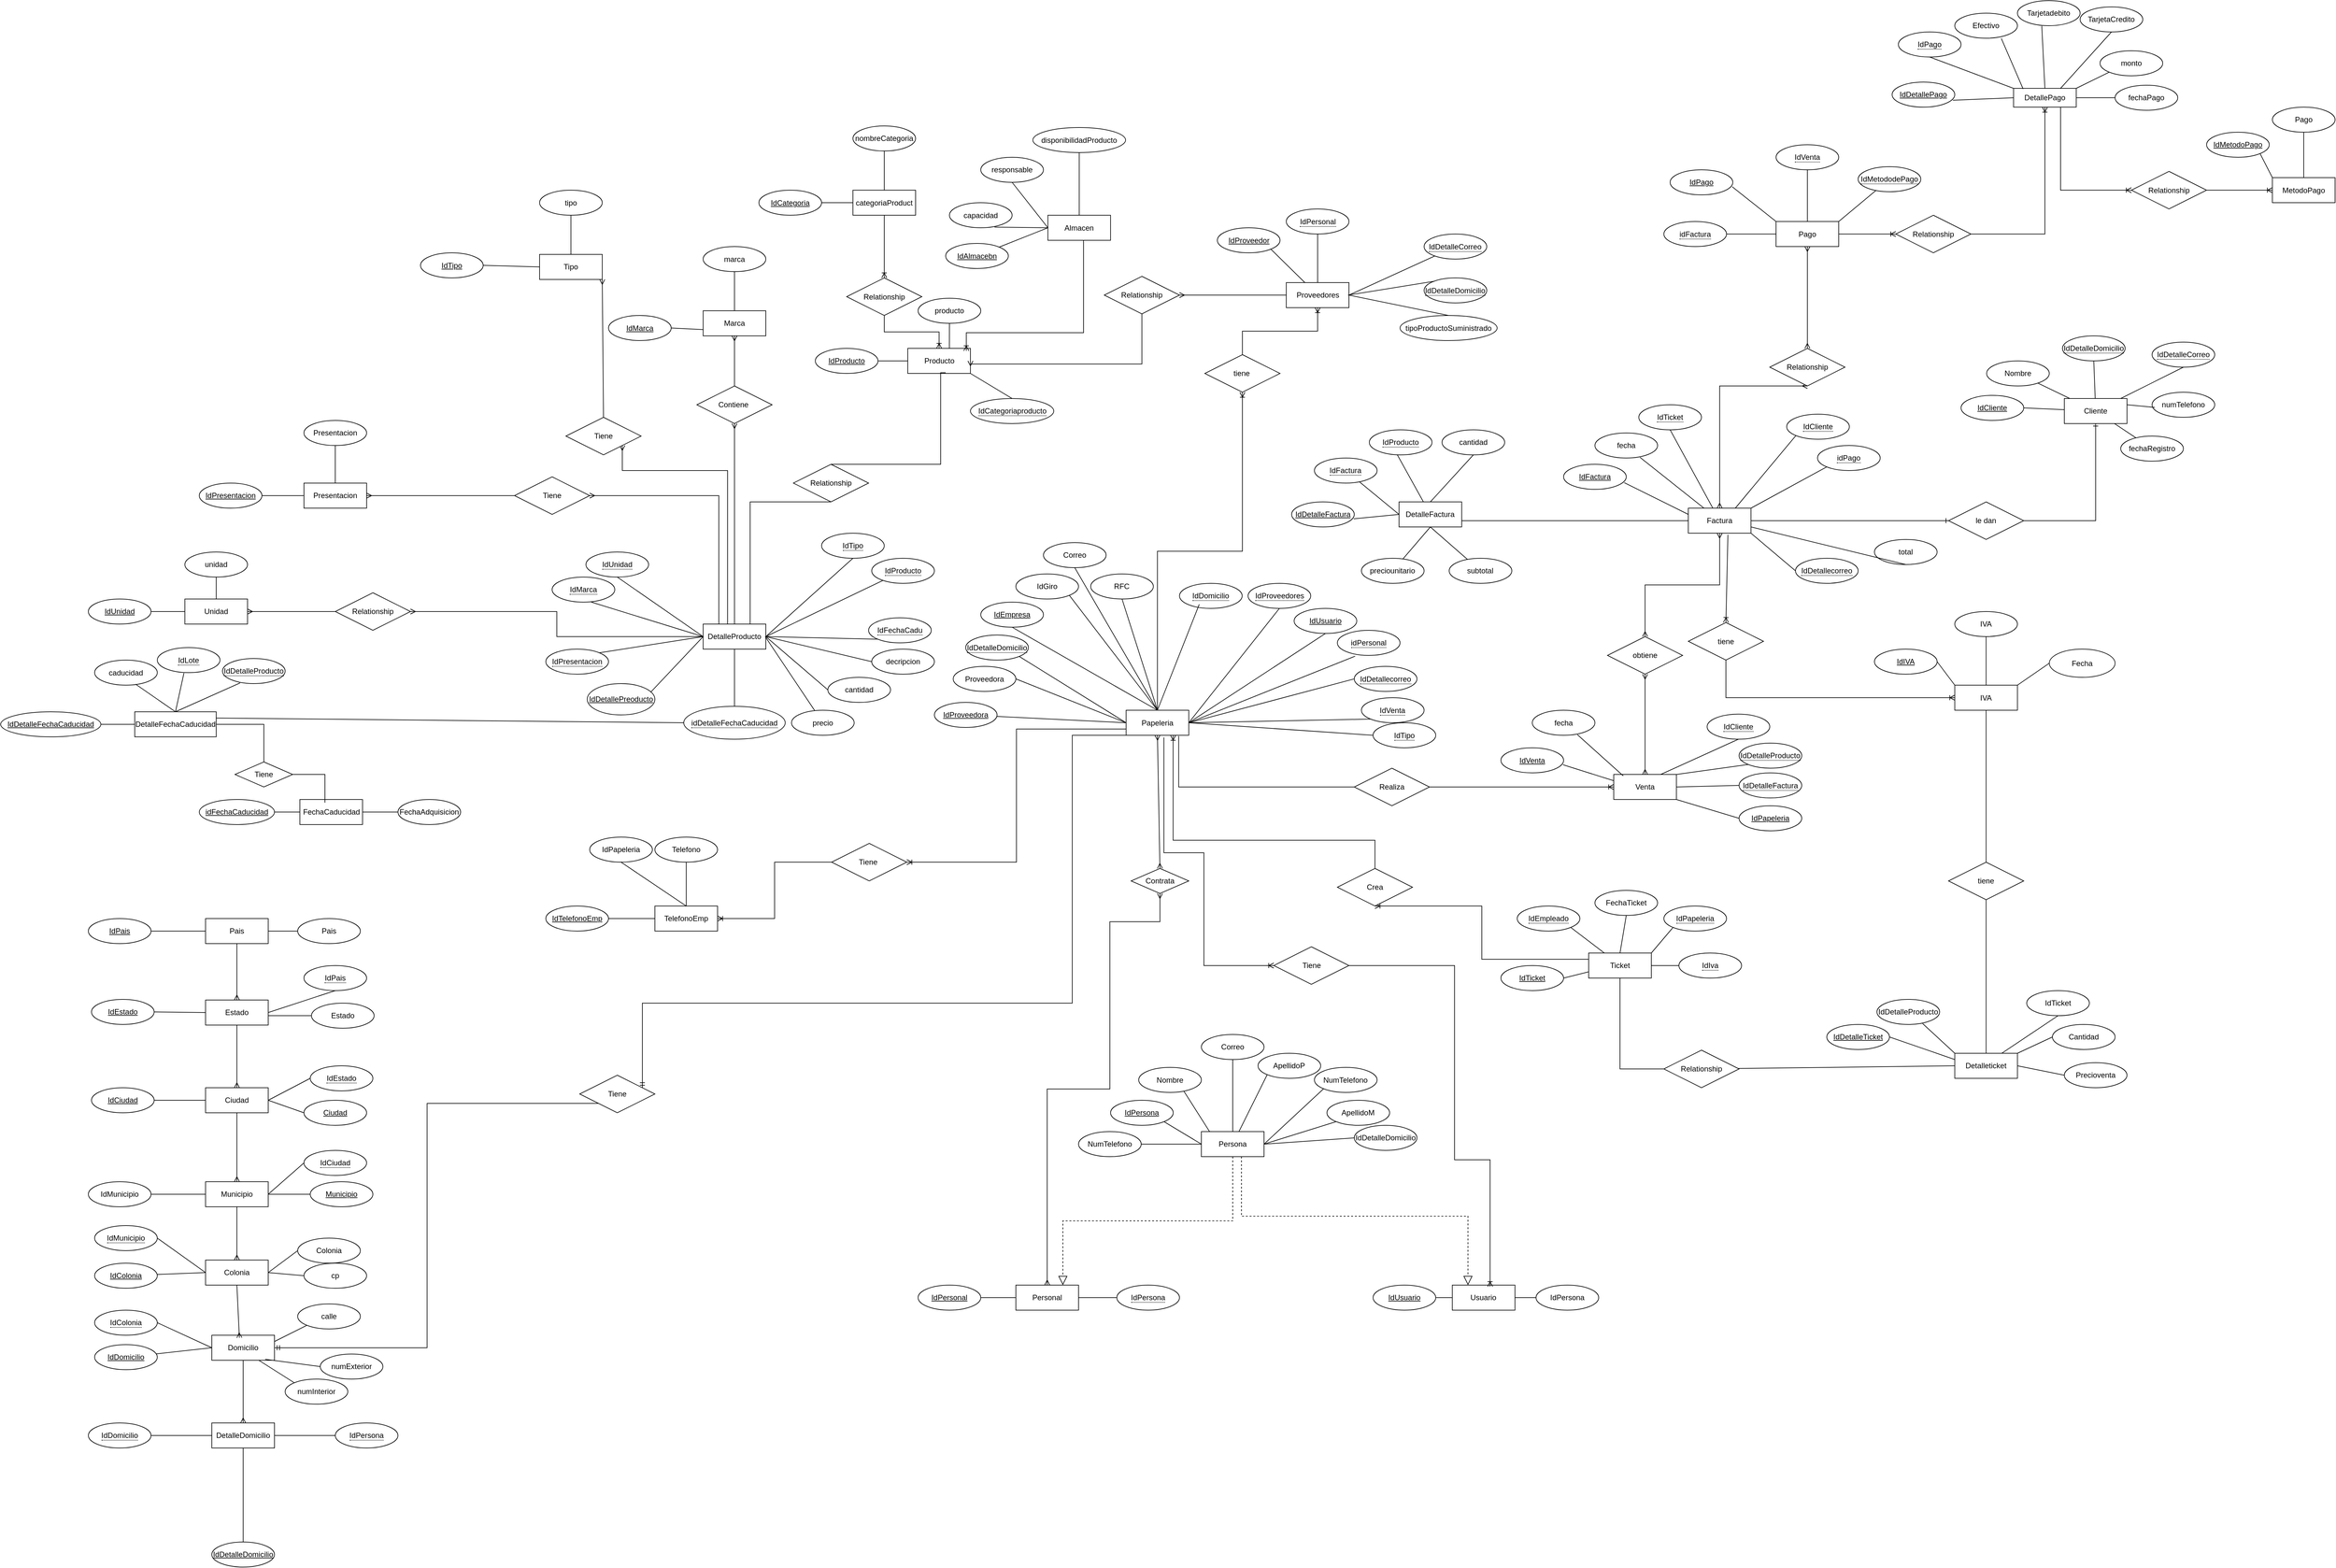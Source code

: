 <mxfile version="24.7.17">
  <diagram name="Página-1" id="UXzf3S0nH4Uhus1gTLRI">
    <mxGraphModel dx="3340" dy="2212" grid="1" gridSize="10" guides="1" tooltips="1" connect="1" arrows="1" fold="1" page="1" pageScale="1" pageWidth="827" pageHeight="1169" math="0" shadow="0">
      <root>
        <mxCell id="0" />
        <mxCell id="1" parent="0" />
        <mxCell id="QjNtPEgjnl-QaEUy_3Rx-1" value="Usuario" style="whiteSpace=wrap;html=1;align=center;" vertex="1" parent="1">
          <mxGeometry x="2826.4" y="2210" width="100" height="40" as="geometry" />
        </mxCell>
        <mxCell id="QjNtPEgjnl-QaEUy_3Rx-2" value="IdUsuario" style="ellipse;whiteSpace=wrap;html=1;align=center;fontStyle=4;" vertex="1" parent="1">
          <mxGeometry x="2700" y="2210" width="100" height="40" as="geometry" />
        </mxCell>
        <mxCell id="QjNtPEgjnl-QaEUy_3Rx-3" value="" style="endArrow=none;html=1;rounded=0;exitX=1;exitY=0.5;exitDx=0;exitDy=0;entryX=0;entryY=0.5;entryDx=0;entryDy=0;" edge="1" parent="1" source="QjNtPEgjnl-QaEUy_3Rx-2" target="QjNtPEgjnl-QaEUy_3Rx-1">
          <mxGeometry relative="1" as="geometry">
            <mxPoint x="2891" y="2007.5" as="sourcePoint" />
            <mxPoint x="3051" y="2007.5" as="targetPoint" />
          </mxGeometry>
        </mxCell>
        <mxCell id="QjNtPEgjnl-QaEUy_3Rx-4" value="Personal" style="whiteSpace=wrap;html=1;align=center;" vertex="1" parent="1">
          <mxGeometry x="2130" y="2210" width="100" height="40" as="geometry" />
        </mxCell>
        <mxCell id="QjNtPEgjnl-QaEUy_3Rx-5" value="IdPersonal" style="ellipse;whiteSpace=wrap;html=1;align=center;fontStyle=4;" vertex="1" parent="1">
          <mxGeometry x="1974" y="2210" width="100" height="40" as="geometry" />
        </mxCell>
        <mxCell id="QjNtPEgjnl-QaEUy_3Rx-6" value="NumTelefono" style="ellipse;whiteSpace=wrap;html=1;align=center;" vertex="1" parent="1">
          <mxGeometry x="2230" y="1965" width="100" height="40" as="geometry" />
        </mxCell>
        <mxCell id="QjNtPEgjnl-QaEUy_3Rx-7" value="Almacen" style="whiteSpace=wrap;html=1;align=center;" vertex="1" parent="1">
          <mxGeometry x="2181.1" y="502.5" width="100" height="40" as="geometry" />
        </mxCell>
        <mxCell id="QjNtPEgjnl-QaEUy_3Rx-8" value="IdAlmacebn" style="ellipse;whiteSpace=wrap;html=1;align=center;fontStyle=4;" vertex="1" parent="1">
          <mxGeometry x="2018" y="547.5" width="100" height="40" as="geometry" />
        </mxCell>
        <mxCell id="QjNtPEgjnl-QaEUy_3Rx-9" value="capacidad" style="ellipse;whiteSpace=wrap;html=1;align=center;" vertex="1" parent="1">
          <mxGeometry x="2024" y="482.5" width="100" height="40" as="geometry" />
        </mxCell>
        <mxCell id="QjNtPEgjnl-QaEUy_3Rx-10" value="responsable" style="ellipse;whiteSpace=wrap;html=1;align=center;" vertex="1" parent="1">
          <mxGeometry x="2074" y="410" width="100" height="40" as="geometry" />
        </mxCell>
        <mxCell id="QjNtPEgjnl-QaEUy_3Rx-11" value="disponibilidadProducto" style="ellipse;whiteSpace=wrap;html=1;align=center;" vertex="1" parent="1">
          <mxGeometry x="2157.1" y="362.5" width="148" height="40" as="geometry" />
        </mxCell>
        <mxCell id="QjNtPEgjnl-QaEUy_3Rx-12" value="Proveedores" style="whiteSpace=wrap;html=1;align=center;" vertex="1" parent="1">
          <mxGeometry x="2561.5" y="610" width="100" height="40" as="geometry" />
        </mxCell>
        <mxCell id="QjNtPEgjnl-QaEUy_3Rx-13" value="IdProveedor" style="ellipse;whiteSpace=wrap;html=1;align=center;fontStyle=4;" vertex="1" parent="1">
          <mxGeometry x="2451.5" y="522.5" width="100" height="40" as="geometry" />
        </mxCell>
        <mxCell id="QjNtPEgjnl-QaEUy_3Rx-14" value="tipoProductoSuministrado" style="ellipse;whiteSpace=wrap;html=1;align=center;" vertex="1" parent="1">
          <mxGeometry x="2743" y="662.5" width="155" height="40" as="geometry" />
        </mxCell>
        <mxCell id="QjNtPEgjnl-QaEUy_3Rx-15" value="categoriaProduct" style="whiteSpace=wrap;html=1;align=center;" vertex="1" parent="1">
          <mxGeometry x="1870" y="462.5" width="100" height="40" as="geometry" />
        </mxCell>
        <mxCell id="QjNtPEgjnl-QaEUy_3Rx-16" value="IdCategoria" style="ellipse;whiteSpace=wrap;html=1;align=center;fontStyle=4;" vertex="1" parent="1">
          <mxGeometry x="1720" y="462.5" width="100" height="40" as="geometry" />
        </mxCell>
        <mxCell id="QjNtPEgjnl-QaEUy_3Rx-17" value="nombreCategoria" style="ellipse;whiteSpace=wrap;html=1;align=center;" vertex="1" parent="1">
          <mxGeometry x="1870" y="360" width="100" height="40" as="geometry" />
        </mxCell>
        <mxCell id="QjNtPEgjnl-QaEUy_3Rx-18" value="" style="endArrow=none;html=1;rounded=0;exitX=0;exitY=0.5;exitDx=0;exitDy=0;entryX=1;entryY=0.5;entryDx=0;entryDy=0;" edge="1" parent="1" source="QjNtPEgjnl-QaEUy_3Rx-104" target="QjNtPEgjnl-QaEUy_3Rx-1">
          <mxGeometry relative="1" as="geometry">
            <mxPoint x="3001" y="1947.5" as="sourcePoint" />
            <mxPoint x="2930" y="2210" as="targetPoint" />
          </mxGeometry>
        </mxCell>
        <mxCell id="QjNtPEgjnl-QaEUy_3Rx-19" value="" style="endArrow=none;html=1;rounded=0;entryX=1;entryY=0.5;entryDx=0;entryDy=0;" edge="1" parent="1" source="QjNtPEgjnl-QaEUy_3Rx-331" target="QjNtPEgjnl-QaEUy_3Rx-6">
          <mxGeometry relative="1" as="geometry">
            <mxPoint x="2321.5" y="2155" as="sourcePoint" />
            <mxPoint x="2371.5" y="2155" as="targetPoint" />
          </mxGeometry>
        </mxCell>
        <mxCell id="QjNtPEgjnl-QaEUy_3Rx-20" value="" style="endArrow=none;html=1;rounded=0;" edge="1" parent="1" source="QjNtPEgjnl-QaEUy_3Rx-5" target="QjNtPEgjnl-QaEUy_3Rx-4">
          <mxGeometry relative="1" as="geometry">
            <mxPoint x="2291.5" y="2085" as="sourcePoint" />
            <mxPoint x="2341.5" y="2085" as="targetPoint" />
          </mxGeometry>
        </mxCell>
        <mxCell id="QjNtPEgjnl-QaEUy_3Rx-21" value="" style="endArrow=none;html=1;rounded=0;exitX=0;exitY=0.5;exitDx=0;exitDy=0;entryX=0.72;entryY=0.975;entryDx=0;entryDy=0;entryPerimeter=0;" edge="1" parent="1" source="QjNtPEgjnl-QaEUy_3Rx-7" target="QjNtPEgjnl-QaEUy_3Rx-9">
          <mxGeometry relative="1" as="geometry">
            <mxPoint x="2108.5" y="442.5" as="sourcePoint" />
            <mxPoint x="2158.5" y="442.5" as="targetPoint" />
          </mxGeometry>
        </mxCell>
        <mxCell id="QjNtPEgjnl-QaEUy_3Rx-22" value="" style="endArrow=none;html=1;rounded=0;entryX=0.5;entryY=1;entryDx=0;entryDy=0;exitX=0;exitY=0.5;exitDx=0;exitDy=0;" edge="1" parent="1" source="QjNtPEgjnl-QaEUy_3Rx-7" target="QjNtPEgjnl-QaEUy_3Rx-10">
          <mxGeometry relative="1" as="geometry">
            <mxPoint x="2238.5" y="522.5" as="sourcePoint" />
            <mxPoint x="2288.5" y="522.5" as="targetPoint" />
          </mxGeometry>
        </mxCell>
        <mxCell id="QjNtPEgjnl-QaEUy_3Rx-23" value="" style="endArrow=none;html=1;rounded=0;exitX=1;exitY=0;exitDx=0;exitDy=0;entryX=0;entryY=0.5;entryDx=0;entryDy=0;" edge="1" parent="1" source="QjNtPEgjnl-QaEUy_3Rx-8" target="QjNtPEgjnl-QaEUy_3Rx-7">
          <mxGeometry relative="1" as="geometry">
            <mxPoint x="2178.5" y="612.5" as="sourcePoint" />
            <mxPoint x="2228.5" y="612.5" as="targetPoint" />
          </mxGeometry>
        </mxCell>
        <mxCell id="QjNtPEgjnl-QaEUy_3Rx-24" value="" style="endArrow=none;html=1;rounded=0;exitX=0.5;exitY=1;exitDx=0;exitDy=0;entryX=0.5;entryY=0;entryDx=0;entryDy=0;" edge="1" parent="1" source="QjNtPEgjnl-QaEUy_3Rx-11" target="QjNtPEgjnl-QaEUy_3Rx-7">
          <mxGeometry relative="1" as="geometry">
            <mxPoint x="2338.5" y="542.5" as="sourcePoint" />
            <mxPoint x="2388.5" y="542.5" as="targetPoint" />
          </mxGeometry>
        </mxCell>
        <mxCell id="QjNtPEgjnl-QaEUy_3Rx-25" value="" style="endArrow=none;html=1;rounded=0;exitX=1;exitY=1;exitDx=0;exitDy=0;" edge="1" parent="1" source="QjNtPEgjnl-QaEUy_3Rx-13" target="QjNtPEgjnl-QaEUy_3Rx-12">
          <mxGeometry relative="1" as="geometry">
            <mxPoint x="2561.5" y="705" as="sourcePoint" />
            <mxPoint x="2601.5" y="745" as="targetPoint" />
          </mxGeometry>
        </mxCell>
        <mxCell id="QjNtPEgjnl-QaEUy_3Rx-26" value="" style="endArrow=none;html=1;rounded=0;exitX=0.5;exitY=1;exitDx=0;exitDy=0;" edge="1" parent="1" source="QjNtPEgjnl-QaEUy_3Rx-250" target="QjNtPEgjnl-QaEUy_3Rx-12">
          <mxGeometry relative="1" as="geometry">
            <mxPoint x="2516.855" y="569.142" as="sourcePoint" />
            <mxPoint x="2631.5" y="705" as="targetPoint" />
          </mxGeometry>
        </mxCell>
        <mxCell id="QjNtPEgjnl-QaEUy_3Rx-27" value="" style="endArrow=none;html=1;rounded=0;exitX=1;exitY=0.5;exitDx=0;exitDy=0;" edge="1" parent="1" source="QjNtPEgjnl-QaEUy_3Rx-12" target="QjNtPEgjnl-QaEUy_3Rx-105">
          <mxGeometry relative="1" as="geometry">
            <mxPoint x="2571.5" y="755" as="sourcePoint" />
            <mxPoint x="2704.5" y="622" as="targetPoint" />
          </mxGeometry>
        </mxCell>
        <mxCell id="QjNtPEgjnl-QaEUy_3Rx-28" value="" style="endArrow=none;html=1;rounded=0;exitX=0.5;exitY=0;exitDx=0;exitDy=0;" edge="1" parent="1" source="QjNtPEgjnl-QaEUy_3Rx-229">
          <mxGeometry relative="1" as="geometry">
            <mxPoint x="2686.3" y="694.6" as="sourcePoint" />
            <mxPoint x="2660" y="630" as="targetPoint" />
          </mxGeometry>
        </mxCell>
        <mxCell id="QjNtPEgjnl-QaEUy_3Rx-29" value="" style="endArrow=none;html=1;rounded=0;entryX=0.5;entryY=0;entryDx=0;entryDy=0;exitX=1;exitY=0.5;exitDx=0;exitDy=0;" edge="1" parent="1" source="QjNtPEgjnl-QaEUy_3Rx-12" target="QjNtPEgjnl-QaEUy_3Rx-14">
          <mxGeometry relative="1" as="geometry">
            <mxPoint x="2571.5" y="725" as="sourcePoint" />
            <mxPoint x="2621.5" y="725" as="targetPoint" />
          </mxGeometry>
        </mxCell>
        <mxCell id="QjNtPEgjnl-QaEUy_3Rx-30" value="" style="endArrow=none;html=1;rounded=0;" edge="1" parent="1" source="QjNtPEgjnl-QaEUy_3Rx-15" target="QjNtPEgjnl-QaEUy_3Rx-17">
          <mxGeometry relative="1" as="geometry">
            <mxPoint x="1794" y="625" as="sourcePoint" />
            <mxPoint x="1844" y="625" as="targetPoint" />
          </mxGeometry>
        </mxCell>
        <mxCell id="QjNtPEgjnl-QaEUy_3Rx-31" value="" style="endArrow=none;html=1;rounded=0;" edge="1" parent="1" source="QjNtPEgjnl-QaEUy_3Rx-15" target="QjNtPEgjnl-QaEUy_3Rx-16">
          <mxGeometry relative="1" as="geometry">
            <mxPoint x="1694" y="675" as="sourcePoint" />
            <mxPoint x="1744" y="675" as="targetPoint" />
          </mxGeometry>
        </mxCell>
        <mxCell id="QjNtPEgjnl-QaEUy_3Rx-32" value="Factura" style="whiteSpace=wrap;html=1;align=center;" vertex="1" parent="1">
          <mxGeometry x="3203" y="970" width="100" height="40" as="geometry" />
        </mxCell>
        <mxCell id="QjNtPEgjnl-QaEUy_3Rx-33" value="IdFactura" style="ellipse;whiteSpace=wrap;html=1;align=center;fontStyle=4;" vertex="1" parent="1">
          <mxGeometry x="3004" y="900" width="100" height="40" as="geometry" />
        </mxCell>
        <mxCell id="QjNtPEgjnl-QaEUy_3Rx-34" value="fecha" style="ellipse;whiteSpace=wrap;html=1;align=center;" vertex="1" parent="1">
          <mxGeometry x="3054" y="850" width="100" height="40" as="geometry" />
        </mxCell>
        <mxCell id="QjNtPEgjnl-QaEUy_3Rx-35" value="total" style="ellipse;whiteSpace=wrap;html=1;align=center;" vertex="1" parent="1">
          <mxGeometry x="3500" y="1020" width="100" height="40" as="geometry" />
        </mxCell>
        <mxCell id="QjNtPEgjnl-QaEUy_3Rx-36" value="" style="endArrow=none;html=1;rounded=0;exitX=0.25;exitY=0;exitDx=0;exitDy=0;entryX=0.72;entryY=0.975;entryDx=0;entryDy=0;entryPerimeter=0;" edge="1" parent="1" source="QjNtPEgjnl-QaEUy_3Rx-32" target="QjNtPEgjnl-QaEUy_3Rx-34">
          <mxGeometry relative="1" as="geometry">
            <mxPoint x="3128" y="850" as="sourcePoint" />
            <mxPoint x="3178" y="850" as="targetPoint" />
          </mxGeometry>
        </mxCell>
        <mxCell id="QjNtPEgjnl-QaEUy_3Rx-37" value="" style="endArrow=none;html=1;rounded=0;entryX=0;entryY=1;entryDx=0;entryDy=0;exitX=0.75;exitY=0;exitDx=0;exitDy=0;" edge="1" parent="1" target="QjNtPEgjnl-QaEUy_3Rx-106" source="QjNtPEgjnl-QaEUy_3Rx-32">
          <mxGeometry relative="1" as="geometry">
            <mxPoint x="3263" y="970" as="sourcePoint" />
            <mxPoint x="3248.0" y="890" as="targetPoint" />
          </mxGeometry>
        </mxCell>
        <mxCell id="QjNtPEgjnl-QaEUy_3Rx-38" value="" style="endArrow=none;html=1;rounded=0;entryX=0;entryY=0.25;entryDx=0;entryDy=0;exitX=0.968;exitY=0.732;exitDx=0;exitDy=0;exitPerimeter=0;" edge="1" parent="1" source="QjNtPEgjnl-QaEUy_3Rx-33" target="QjNtPEgjnl-QaEUy_3Rx-32">
          <mxGeometry relative="1" as="geometry">
            <mxPoint x="3163" y="980" as="sourcePoint" />
            <mxPoint x="3248" y="1020" as="targetPoint" />
          </mxGeometry>
        </mxCell>
        <mxCell id="QjNtPEgjnl-QaEUy_3Rx-39" value="" style="endArrow=none;html=1;rounded=0;exitX=0.5;exitY=1;exitDx=0;exitDy=0;entryX=1;entryY=0.75;entryDx=0;entryDy=0;" edge="1" parent="1" source="QjNtPEgjnl-QaEUy_3Rx-35" target="QjNtPEgjnl-QaEUy_3Rx-32">
          <mxGeometry relative="1" as="geometry">
            <mxPoint x="3388" y="950" as="sourcePoint" />
            <mxPoint x="3333" y="990" as="targetPoint" />
          </mxGeometry>
        </mxCell>
        <mxCell id="QjNtPEgjnl-QaEUy_3Rx-40" value="DetalleFactura" style="whiteSpace=wrap;html=1;align=center;" vertex="1" parent="1">
          <mxGeometry x="2741.4" y="960" width="100" height="40" as="geometry" />
        </mxCell>
        <mxCell id="QjNtPEgjnl-QaEUy_3Rx-41" value="IdDetalleFactura" style="ellipse;whiteSpace=wrap;html=1;align=center;fontStyle=4;" vertex="1" parent="1">
          <mxGeometry x="2570" y="960" width="100" height="40" as="geometry" />
        </mxCell>
        <mxCell id="QjNtPEgjnl-QaEUy_3Rx-42" value="cantidad" style="ellipse;whiteSpace=wrap;html=1;align=center;" vertex="1" parent="1">
          <mxGeometry x="2810" y="845" width="100" height="40" as="geometry" />
        </mxCell>
        <mxCell id="QjNtPEgjnl-QaEUy_3Rx-43" value="" style="endArrow=none;html=1;rounded=0;exitX=0;exitY=0.5;exitDx=0;exitDy=0;" edge="1" parent="1" source="QjNtPEgjnl-QaEUy_3Rx-40" target="QjNtPEgjnl-QaEUy_3Rx-110">
          <mxGeometry relative="1" as="geometry">
            <mxPoint x="2631.4" y="850" as="sourcePoint" />
            <mxPoint x="2663.4" y="919" as="targetPoint" />
          </mxGeometry>
        </mxCell>
        <mxCell id="QjNtPEgjnl-QaEUy_3Rx-44" value="" style="endArrow=none;html=1;rounded=0;entryX=0.448;entryY=1.004;entryDx=0;entryDy=0;entryPerimeter=0;" edge="1" parent="1" source="QjNtPEgjnl-QaEUy_3Rx-40" target="QjNtPEgjnl-QaEUy_3Rx-109">
          <mxGeometry relative="1" as="geometry">
            <mxPoint x="2761.4" y="930" as="sourcePoint" />
            <mxPoint x="2751.4" y="890" as="targetPoint" />
          </mxGeometry>
        </mxCell>
        <mxCell id="QjNtPEgjnl-QaEUy_3Rx-45" value="" style="endArrow=none;html=1;rounded=0;exitX=0.99;exitY=0.675;exitDx=0;exitDy=0;entryX=0;entryY=0.5;entryDx=0;entryDy=0;exitPerimeter=0;" edge="1" parent="1" source="QjNtPEgjnl-QaEUy_3Rx-41" target="QjNtPEgjnl-QaEUy_3Rx-40">
          <mxGeometry relative="1" as="geometry">
            <mxPoint x="2701.4" y="1020" as="sourcePoint" />
            <mxPoint x="2751.4" y="1020" as="targetPoint" />
          </mxGeometry>
        </mxCell>
        <mxCell id="QjNtPEgjnl-QaEUy_3Rx-46" value="" style="endArrow=none;html=1;rounded=0;exitX=0.5;exitY=1;exitDx=0;exitDy=0;entryX=0.5;entryY=0;entryDx=0;entryDy=0;" edge="1" parent="1" source="QjNtPEgjnl-QaEUy_3Rx-42" target="QjNtPEgjnl-QaEUy_3Rx-40">
          <mxGeometry relative="1" as="geometry">
            <mxPoint x="2861.4" y="950" as="sourcePoint" />
            <mxPoint x="2780" y="960" as="targetPoint" />
          </mxGeometry>
        </mxCell>
        <mxCell id="QjNtPEgjnl-QaEUy_3Rx-47" value="preciounitario" style="ellipse;whiteSpace=wrap;html=1;align=center;" vertex="1" parent="1">
          <mxGeometry x="2681.4" y="1050" width="100" height="40" as="geometry" />
        </mxCell>
        <mxCell id="QjNtPEgjnl-QaEUy_3Rx-48" value="subtotal" style="ellipse;whiteSpace=wrap;html=1;align=center;" vertex="1" parent="1">
          <mxGeometry x="2821.4" y="1050" width="100" height="40" as="geometry" />
        </mxCell>
        <mxCell id="QjNtPEgjnl-QaEUy_3Rx-49" value="" style="endArrow=none;html=1;rounded=0;exitX=0.5;exitY=1;exitDx=0;exitDy=0;" edge="1" parent="1" source="QjNtPEgjnl-QaEUy_3Rx-40" target="QjNtPEgjnl-QaEUy_3Rx-47">
          <mxGeometry relative="1" as="geometry">
            <mxPoint x="2631.4" y="1090" as="sourcePoint" />
            <mxPoint x="2571.4" y="1160" as="targetPoint" />
          </mxGeometry>
        </mxCell>
        <mxCell id="QjNtPEgjnl-QaEUy_3Rx-50" value="" style="endArrow=none;html=1;rounded=0;exitX=0.5;exitY=1;exitDx=0;exitDy=0;" edge="1" parent="1" source="QjNtPEgjnl-QaEUy_3Rx-40" target="QjNtPEgjnl-QaEUy_3Rx-48">
          <mxGeometry relative="1" as="geometry">
            <mxPoint x="2661.4" y="1170" as="sourcePoint" />
            <mxPoint x="2601.4" y="1240" as="targetPoint" />
          </mxGeometry>
        </mxCell>
        <mxCell id="QjNtPEgjnl-QaEUy_3Rx-51" value="Venta" style="whiteSpace=wrap;html=1;align=center;" vertex="1" parent="1">
          <mxGeometry x="3084" y="1395" width="100" height="40" as="geometry" />
        </mxCell>
        <mxCell id="QjNtPEgjnl-QaEUy_3Rx-52" value="IdVenta" style="ellipse;whiteSpace=wrap;html=1;align=center;fontStyle=4;" vertex="1" parent="1">
          <mxGeometry x="2904" y="1352.5" width="100" height="40" as="geometry" />
        </mxCell>
        <mxCell id="QjNtPEgjnl-QaEUy_3Rx-53" value="fecha" style="ellipse;whiteSpace=wrap;html=1;align=center;" vertex="1" parent="1">
          <mxGeometry x="2954" y="1292.5" width="100" height="40" as="geometry" />
        </mxCell>
        <mxCell id="QjNtPEgjnl-QaEUy_3Rx-54" value="" style="endArrow=none;html=1;rounded=0;exitX=0.152;exitY=0.056;exitDx=0;exitDy=0;entryX=0.72;entryY=0.975;entryDx=0;entryDy=0;entryPerimeter=0;exitPerimeter=0;" edge="1" parent="1" source="QjNtPEgjnl-QaEUy_3Rx-51" target="QjNtPEgjnl-QaEUy_3Rx-53">
          <mxGeometry relative="1" as="geometry">
            <mxPoint x="3004" y="1285" as="sourcePoint" />
            <mxPoint x="3054" y="1285" as="targetPoint" />
          </mxGeometry>
        </mxCell>
        <mxCell id="QjNtPEgjnl-QaEUy_3Rx-55" value="" style="endArrow=none;html=1;rounded=0;exitX=0.75;exitY=0;exitDx=0;exitDy=0;entryX=0.5;entryY=1;entryDx=0;entryDy=0;" edge="1" parent="1" source="QjNtPEgjnl-QaEUy_3Rx-51" target="QjNtPEgjnl-QaEUy_3Rx-107">
          <mxGeometry relative="1" as="geometry">
            <mxPoint x="3134" y="1365" as="sourcePoint" />
            <mxPoint x="3121.963" y="1314.965" as="targetPoint" />
          </mxGeometry>
        </mxCell>
        <mxCell id="QjNtPEgjnl-QaEUy_3Rx-56" value="" style="endArrow=none;html=1;rounded=0;exitX=0.99;exitY=0.675;exitDx=0;exitDy=0;entryX=0;entryY=0.25;entryDx=0;entryDy=0;exitPerimeter=0;" edge="1" parent="1" source="QjNtPEgjnl-QaEUy_3Rx-52" target="QjNtPEgjnl-QaEUy_3Rx-51">
          <mxGeometry relative="1" as="geometry">
            <mxPoint x="3074" y="1455" as="sourcePoint" />
            <mxPoint x="3124" y="1455" as="targetPoint" />
          </mxGeometry>
        </mxCell>
        <mxCell id="QjNtPEgjnl-QaEUy_3Rx-57" value="" style="endArrow=none;html=1;rounded=0;entryX=1;entryY=0.5;entryDx=0;entryDy=0;exitX=0;exitY=0.5;exitDx=0;exitDy=0;" edge="1" parent="1" target="QjNtPEgjnl-QaEUy_3Rx-51" source="QjNtPEgjnl-QaEUy_3Rx-230">
          <mxGeometry relative="1" as="geometry">
            <mxPoint x="3312.8" y="1405" as="sourcePoint" />
            <mxPoint x="3284" y="1385" as="targetPoint" />
          </mxGeometry>
        </mxCell>
        <mxCell id="QjNtPEgjnl-QaEUy_3Rx-58" value="Pago" style="whiteSpace=wrap;html=1;align=center;" vertex="1" parent="1">
          <mxGeometry x="3343" y="512.5" width="100" height="40" as="geometry" />
        </mxCell>
        <mxCell id="QjNtPEgjnl-QaEUy_3Rx-59" value="IdPago" style="ellipse;whiteSpace=wrap;html=1;align=center;fontStyle=4;" vertex="1" parent="1">
          <mxGeometry x="3174" y="430" width="100" height="40" as="geometry" />
        </mxCell>
        <mxCell id="QjNtPEgjnl-QaEUy_3Rx-60" value="monto" style="ellipse;whiteSpace=wrap;html=1;align=center;" vertex="1" parent="1">
          <mxGeometry x="3860" y="240" width="100" height="40" as="geometry" />
        </mxCell>
        <mxCell id="QjNtPEgjnl-QaEUy_3Rx-61" value="" style="endArrow=none;html=1;rounded=0;exitX=0.99;exitY=0.675;exitDx=0;exitDy=0;entryX=0;entryY=0;entryDx=0;entryDy=0;exitPerimeter=0;" edge="1" parent="1" source="QjNtPEgjnl-QaEUy_3Rx-59" target="QjNtPEgjnl-QaEUy_3Rx-58">
          <mxGeometry relative="1" as="geometry">
            <mxPoint x="3404" y="622.5" as="sourcePoint" />
            <mxPoint x="3454" y="622.5" as="targetPoint" />
          </mxGeometry>
        </mxCell>
        <mxCell id="QjNtPEgjnl-QaEUy_3Rx-62" value="fechaPago" style="ellipse;whiteSpace=wrap;html=1;align=center;" vertex="1" parent="1">
          <mxGeometry x="3884" y="295" width="100" height="40" as="geometry" />
        </mxCell>
        <mxCell id="QjNtPEgjnl-QaEUy_3Rx-63" value="Producto" style="whiteSpace=wrap;html=1;align=center;" vertex="1" parent="1">
          <mxGeometry x="1957.5" y="715" width="100" height="40" as="geometry" />
        </mxCell>
        <mxCell id="QjNtPEgjnl-QaEUy_3Rx-64" value="IdProducto" style="ellipse;whiteSpace=wrap;html=1;align=center;fontStyle=4;" vertex="1" parent="1">
          <mxGeometry x="1810" y="715" width="100" height="40" as="geometry" />
        </mxCell>
        <mxCell id="QjNtPEgjnl-QaEUy_3Rx-65" value="producto" style="ellipse;whiteSpace=wrap;html=1;align=center;" vertex="1" parent="1">
          <mxGeometry x="1974" y="635" width="100" height="40" as="geometry" />
        </mxCell>
        <mxCell id="QjNtPEgjnl-QaEUy_3Rx-66" value="&lt;span style=&quot;border-bottom: 1px dotted&quot;&gt;IdMarca&lt;/span&gt;" style="ellipse;whiteSpace=wrap;html=1;align=center;" vertex="1" parent="1">
          <mxGeometry x="1390" y="1080" width="100" height="40" as="geometry" />
        </mxCell>
        <mxCell id="QjNtPEgjnl-QaEUy_3Rx-67" value="&lt;span style=&quot;border-bottom: 1px dotted&quot;&gt;IdFechaCadu&lt;/span&gt;" style="ellipse;whiteSpace=wrap;html=1;align=center;" vertex="1" parent="1">
          <mxGeometry x="1895" y="1145" width="100" height="40" as="geometry" />
        </mxCell>
        <mxCell id="QjNtPEgjnl-QaEUy_3Rx-68" value="Marca" style="whiteSpace=wrap;html=1;align=center;" vertex="1" parent="1">
          <mxGeometry x="1631" y="655" width="100" height="40" as="geometry" />
        </mxCell>
        <mxCell id="QjNtPEgjnl-QaEUy_3Rx-69" value="IdMarca" style="ellipse;whiteSpace=wrap;html=1;align=center;fontStyle=4;" vertex="1" parent="1">
          <mxGeometry x="1480" y="662.5" width="100" height="40" as="geometry" />
        </mxCell>
        <mxCell id="QjNtPEgjnl-QaEUy_3Rx-70" value="marca" style="ellipse;whiteSpace=wrap;html=1;align=center;" vertex="1" parent="1">
          <mxGeometry x="1631" y="552.5" width="100" height="40" as="geometry" />
        </mxCell>
        <mxCell id="QjNtPEgjnl-QaEUy_3Rx-71" value="Unidad" style="whiteSpace=wrap;html=1;align=center;" vertex="1" parent="1">
          <mxGeometry x="804" y="1115" width="100" height="40" as="geometry" />
        </mxCell>
        <mxCell id="QjNtPEgjnl-QaEUy_3Rx-72" value="IdUnidad" style="ellipse;whiteSpace=wrap;html=1;align=center;fontStyle=4;" vertex="1" parent="1">
          <mxGeometry x="650" y="1115" width="100" height="40" as="geometry" />
        </mxCell>
        <mxCell id="QjNtPEgjnl-QaEUy_3Rx-73" value="unidad" style="ellipse;whiteSpace=wrap;html=1;align=center;" vertex="1" parent="1">
          <mxGeometry x="804" y="1040" width="100" height="40" as="geometry" />
        </mxCell>
        <mxCell id="QjNtPEgjnl-QaEUy_3Rx-74" value="Tipo" style="whiteSpace=wrap;html=1;align=center;" vertex="1" parent="1">
          <mxGeometry x="1370" y="565" width="100" height="40" as="geometry" />
        </mxCell>
        <mxCell id="QjNtPEgjnl-QaEUy_3Rx-75" value="IdTipo" style="ellipse;whiteSpace=wrap;html=1;align=center;fontStyle=4;" vertex="1" parent="1">
          <mxGeometry x="1180" y="562.5" width="100" height="40" as="geometry" />
        </mxCell>
        <mxCell id="QjNtPEgjnl-QaEUy_3Rx-76" value="tipo" style="ellipse;whiteSpace=wrap;html=1;align=center;" vertex="1" parent="1">
          <mxGeometry x="1370" y="462.5" width="100" height="40" as="geometry" />
        </mxCell>
        <mxCell id="QjNtPEgjnl-QaEUy_3Rx-77" value="Presentacion" style="whiteSpace=wrap;html=1;align=center;" vertex="1" parent="1">
          <mxGeometry x="994" y="930" width="100" height="40" as="geometry" />
        </mxCell>
        <mxCell id="QjNtPEgjnl-QaEUy_3Rx-78" value="IdPresentacion" style="ellipse;whiteSpace=wrap;html=1;align=center;fontStyle=4;" vertex="1" parent="1">
          <mxGeometry x="827" y="930" width="100" height="40" as="geometry" />
        </mxCell>
        <mxCell id="QjNtPEgjnl-QaEUy_3Rx-79" value="Presentacion" style="ellipse;whiteSpace=wrap;html=1;align=center;" vertex="1" parent="1">
          <mxGeometry x="994" y="830" width="100" height="40" as="geometry" />
        </mxCell>
        <mxCell id="QjNtPEgjnl-QaEUy_3Rx-80" value="DetalleFechaCaducidad" style="whiteSpace=wrap;html=1;align=center;" vertex="1" parent="1">
          <mxGeometry x="724" y="1295" width="130" height="40" as="geometry" />
        </mxCell>
        <mxCell id="QjNtPEgjnl-QaEUy_3Rx-81" value="IdDetalleFechaCaducidad" style="ellipse;whiteSpace=wrap;html=1;align=center;fontStyle=4;" vertex="1" parent="1">
          <mxGeometry x="510" y="1295" width="160" height="40" as="geometry" />
        </mxCell>
        <mxCell id="QjNtPEgjnl-QaEUy_3Rx-82" value="caducidad" style="ellipse;whiteSpace=wrap;html=1;align=center;" vertex="1" parent="1">
          <mxGeometry x="660" y="1212.5" width="100" height="40" as="geometry" />
        </mxCell>
        <mxCell id="QjNtPEgjnl-QaEUy_3Rx-83" value="&lt;span style=&quot;border-bottom: 1px dotted&quot;&gt;IdLote&lt;/span&gt;" style="ellipse;whiteSpace=wrap;html=1;align=center;" vertex="1" parent="1">
          <mxGeometry x="760" y="1192.5" width="100" height="40" as="geometry" />
        </mxCell>
        <mxCell id="QjNtPEgjnl-QaEUy_3Rx-84" value="FechaCaducidad" style="whiteSpace=wrap;html=1;align=center;" vertex="1" parent="1">
          <mxGeometry x="987.5" y="1435" width="100" height="40" as="geometry" />
        </mxCell>
        <mxCell id="QjNtPEgjnl-QaEUy_3Rx-85" value="idFechaCaducidad" style="ellipse;whiteSpace=wrap;html=1;align=center;fontStyle=4;" vertex="1" parent="1">
          <mxGeometry x="827" y="1435" width="120" height="40" as="geometry" />
        </mxCell>
        <mxCell id="QjNtPEgjnl-QaEUy_3Rx-86" value="FechaAdquisicion" style="ellipse;whiteSpace=wrap;html=1;align=center;" vertex="1" parent="1">
          <mxGeometry x="1144" y="1435" width="100" height="40" as="geometry" />
        </mxCell>
        <mxCell id="QjNtPEgjnl-QaEUy_3Rx-87" value="&lt;span style=&quot;border-bottom: 1px dotted&quot;&gt;IdDetalleProducto&lt;/span&gt;" style="ellipse;whiteSpace=wrap;html=1;align=center;" vertex="1" parent="1">
          <mxGeometry x="864" y="1210" width="100" height="40" as="geometry" />
        </mxCell>
        <mxCell id="QjNtPEgjnl-QaEUy_3Rx-88" value="DetalleProducto" style="whiteSpace=wrap;html=1;align=center;" vertex="1" parent="1">
          <mxGeometry x="1631" y="1155" width="100" height="40" as="geometry" />
        </mxCell>
        <mxCell id="QjNtPEgjnl-QaEUy_3Rx-89" value="&lt;span style=&quot;border-bottom: 1px dotted&quot;&gt;IdPresentacion&lt;/span&gt;" style="ellipse;whiteSpace=wrap;html=1;align=center;" vertex="1" parent="1">
          <mxGeometry x="1380" y="1195" width="100" height="40" as="geometry" />
        </mxCell>
        <mxCell id="QjNtPEgjnl-QaEUy_3Rx-90" value="&lt;span style=&quot;border-bottom: 1px dotted&quot;&gt;IdUnidad&lt;/span&gt;" style="ellipse;whiteSpace=wrap;html=1;align=center;" vertex="1" parent="1">
          <mxGeometry x="1444" y="1040" width="100" height="40" as="geometry" />
        </mxCell>
        <mxCell id="QjNtPEgjnl-QaEUy_3Rx-91" value="decripcion" style="ellipse;whiteSpace=wrap;html=1;align=center;" vertex="1" parent="1">
          <mxGeometry x="1900" y="1195" width="100" height="40" as="geometry" />
        </mxCell>
        <mxCell id="QjNtPEgjnl-QaEUy_3Rx-92" value="&lt;span style=&quot;border-bottom: 1px dotted&quot;&gt;IdTipo&lt;/span&gt;" style="ellipse;whiteSpace=wrap;html=1;align=center;" vertex="1" parent="1">
          <mxGeometry x="1820" y="1010" width="100" height="40" as="geometry" />
        </mxCell>
        <mxCell id="QjNtPEgjnl-QaEUy_3Rx-93" value="cantidad" style="ellipse;whiteSpace=wrap;html=1;align=center;" vertex="1" parent="1">
          <mxGeometry x="1830" y="1240" width="100" height="40" as="geometry" />
        </mxCell>
        <mxCell id="QjNtPEgjnl-QaEUy_3Rx-94" value="precio" style="ellipse;whiteSpace=wrap;html=1;align=center;" vertex="1" parent="1">
          <mxGeometry x="1772" y="1292.5" width="100" height="40" as="geometry" />
        </mxCell>
        <mxCell id="QjNtPEgjnl-QaEUy_3Rx-95" value="IdDetallePreoducto" style="ellipse;whiteSpace=wrap;html=1;align=center;fontStyle=4;" vertex="1" parent="1">
          <mxGeometry x="1446" y="1250" width="108" height="50" as="geometry" />
        </mxCell>
        <mxCell id="QjNtPEgjnl-QaEUy_3Rx-96" value="&lt;span style=&quot;border-bottom: 1px dotted&quot;&gt;IdProducto&lt;/span&gt;" style="ellipse;whiteSpace=wrap;html=1;align=center;" vertex="1" parent="1">
          <mxGeometry x="1900" y="1050" width="100" height="40" as="geometry" />
        </mxCell>
        <mxCell id="QjNtPEgjnl-QaEUy_3Rx-97" value="" style="endArrow=none;html=1;rounded=0;entryX=0.75;entryY=0;entryDx=0;entryDy=0;exitX=0.5;exitY=1;exitDx=0;exitDy=0;edgeStyle=orthogonalEdgeStyle;" edge="1" parent="1" source="QjNtPEgjnl-QaEUy_3Rx-390" target="QjNtPEgjnl-QaEUy_3Rx-88">
          <mxGeometry relative="1" as="geometry">
            <mxPoint x="1584" y="1225" as="sourcePoint" />
            <mxPoint x="1744" y="1225" as="targetPoint" />
            <Array as="points">
              <mxPoint x="1706" y="960" />
            </Array>
          </mxGeometry>
        </mxCell>
        <mxCell id="QjNtPEgjnl-QaEUy_3Rx-98" value="" style="endArrow=none;html=1;rounded=0;exitX=1;exitY=0.25;exitDx=0;exitDy=0;entryX=0;entryY=0.5;entryDx=0;entryDy=0;" edge="1" parent="1" source="QjNtPEgjnl-QaEUy_3Rx-80" target="QjNtPEgjnl-QaEUy_3Rx-391">
          <mxGeometry relative="1" as="geometry">
            <mxPoint x="1477" y="1295.98" as="sourcePoint" />
            <mxPoint x="1604" y="1225" as="targetPoint" />
          </mxGeometry>
        </mxCell>
        <mxCell id="QjNtPEgjnl-QaEUy_3Rx-99" value="" style="endArrow=none;html=1;rounded=0;exitX=1;exitY=0.5;exitDx=0;exitDy=0;entryX=0.4;entryY=0.125;entryDx=0;entryDy=0;entryPerimeter=0;edgeStyle=orthogonalEdgeStyle;" edge="1" parent="1" source="QjNtPEgjnl-QaEUy_3Rx-297" target="QjNtPEgjnl-QaEUy_3Rx-84">
          <mxGeometry relative="1" as="geometry">
            <mxPoint x="940" y="1307.5" as="sourcePoint" />
            <mxPoint x="1100" y="1307.5" as="targetPoint" />
          </mxGeometry>
        </mxCell>
        <mxCell id="QjNtPEgjnl-QaEUy_3Rx-100" value="" style="fontSize=12;html=1;endArrow=ERmany;rounded=0;exitX=0.5;exitY=0;exitDx=0;exitDy=0;entryX=0.5;entryY=1;entryDx=0;entryDy=0;" edge="1" parent="1" source="QjNtPEgjnl-QaEUy_3Rx-388" target="QjNtPEgjnl-QaEUy_3Rx-68">
          <mxGeometry width="100" height="100" relative="1" as="geometry">
            <mxPoint x="1454" y="1065" as="sourcePoint" />
            <mxPoint x="1554" y="965" as="targetPoint" />
          </mxGeometry>
        </mxCell>
        <mxCell id="QjNtPEgjnl-QaEUy_3Rx-101" value="" style="fontSize=12;html=1;endArrow=ERmany;rounded=0;exitX=0.5;exitY=0;exitDx=0;exitDy=0;entryX=1;entryY=1;entryDx=0;entryDy=0;" edge="1" parent="1" source="QjNtPEgjnl-QaEUy_3Rx-386" target="QjNtPEgjnl-QaEUy_3Rx-74">
          <mxGeometry width="100" height="100" relative="1" as="geometry">
            <mxPoint x="1691" y="1165" as="sourcePoint" />
            <mxPoint x="1679" y="845" as="targetPoint" />
          </mxGeometry>
        </mxCell>
        <mxCell id="QjNtPEgjnl-QaEUy_3Rx-102" value="" style="fontSize=12;html=1;endArrow=ERmany;rounded=0;exitX=0;exitY=0.5;exitDx=0;exitDy=0;entryX=1;entryY=0.5;entryDx=0;entryDy=0;" edge="1" parent="1" source="QjNtPEgjnl-QaEUy_3Rx-384" target="QjNtPEgjnl-QaEUy_3Rx-77">
          <mxGeometry width="100" height="100" relative="1" as="geometry">
            <mxPoint x="1701" y="1175" as="sourcePoint" />
            <mxPoint x="1689" y="855" as="targetPoint" />
          </mxGeometry>
        </mxCell>
        <mxCell id="QjNtPEgjnl-QaEUy_3Rx-103" value="" style="edgeStyle=entityRelationEdgeStyle;fontSize=12;html=1;endArrow=ERmany;rounded=0;exitX=0;exitY=0.5;exitDx=0;exitDy=0;entryX=1;entryY=0.5;entryDx=0;entryDy=0;" edge="1" parent="1" source="QjNtPEgjnl-QaEUy_3Rx-382" target="QjNtPEgjnl-QaEUy_3Rx-71">
          <mxGeometry width="100" height="100" relative="1" as="geometry">
            <mxPoint x="1613" y="1152.5" as="sourcePoint" />
            <mxPoint x="1601" y="832.5" as="targetPoint" />
            <Array as="points">
              <mxPoint x="1000" y="1140" />
              <mxPoint x="1030" y="1060" />
              <mxPoint x="1000" y="1160" />
            </Array>
          </mxGeometry>
        </mxCell>
        <mxCell id="QjNtPEgjnl-QaEUy_3Rx-104" value="IdPersona" style="ellipse;whiteSpace=wrap;html=1;align=center;" vertex="1" parent="1">
          <mxGeometry x="2960" y="2210" width="100" height="40" as="geometry" />
        </mxCell>
        <mxCell id="QjNtPEgjnl-QaEUy_3Rx-105" value="&lt;span style=&quot;border-bottom: 1px dotted&quot;&gt;IdDetalleCorreo&lt;/span&gt;" style="ellipse;whiteSpace=wrap;html=1;align=center;" vertex="1" parent="1">
          <mxGeometry x="2781.4" y="532.5" width="100" height="40" as="geometry" />
        </mxCell>
        <mxCell id="QjNtPEgjnl-QaEUy_3Rx-106" value="&lt;span style=&quot;border-bottom: 1px dotted&quot;&gt;IdCliente&lt;/span&gt;" style="ellipse;whiteSpace=wrap;html=1;align=center;" vertex="1" parent="1">
          <mxGeometry x="3360" y="820" width="100" height="40" as="geometry" />
        </mxCell>
        <mxCell id="QjNtPEgjnl-QaEUy_3Rx-107" value="&lt;span style=&quot;border-bottom: 1px dotted&quot;&gt;IdCliente&lt;/span&gt;" style="ellipse;whiteSpace=wrap;html=1;align=center;" vertex="1" parent="1">
          <mxGeometry x="3233" y="1298.75" width="100" height="40" as="geometry" />
        </mxCell>
        <mxCell id="QjNtPEgjnl-QaEUy_3Rx-108" value="&lt;span style=&quot;border-bottom: 1px dotted&quot;&gt;idPersonal&lt;/span&gt;" style="ellipse;whiteSpace=wrap;html=1;align=center;" vertex="1" parent="1">
          <mxGeometry x="2643.0" y="1165" width="100" height="40" as="geometry" />
        </mxCell>
        <mxCell id="QjNtPEgjnl-QaEUy_3Rx-109" value="&lt;span style=&quot;border-bottom: 1px dotted&quot;&gt;IdProducto&lt;/span&gt;" style="ellipse;whiteSpace=wrap;html=1;align=center;" vertex="1" parent="1">
          <mxGeometry x="2694" y="845" width="100" height="40" as="geometry" />
        </mxCell>
        <mxCell id="QjNtPEgjnl-QaEUy_3Rx-110" value="&lt;span style=&quot;border-bottom: 1px dotted&quot;&gt;&lt;font style=&quot;vertical-align: inherit;&quot;&gt;&lt;font style=&quot;vertical-align: inherit;&quot;&gt;IdFactura&lt;/font&gt;&lt;/font&gt;&lt;/span&gt;" style="ellipse;whiteSpace=wrap;html=1;align=center;" vertex="1" parent="1">
          <mxGeometry x="2606.4" y="890" width="100" height="40" as="geometry" />
        </mxCell>
        <mxCell id="QjNtPEgjnl-QaEUy_3Rx-111" value="" style="fontSize=12;html=1;endArrow=ERmany;rounded=0;entryX=1;entryY=0.5;entryDx=0;entryDy=0;edgeStyle=orthogonalEdgeStyle;" edge="1" parent="1" source="QjNtPEgjnl-QaEUy_3Rx-353" target="QjNtPEgjnl-QaEUy_3Rx-63">
          <mxGeometry width="100" height="100" relative="1" as="geometry">
            <mxPoint x="2156.5" y="1060" as="sourcePoint" />
            <mxPoint x="2256.5" y="960" as="targetPoint" />
            <Array as="points">
              <mxPoint x="2331" y="740" />
              <mxPoint x="2058" y="740" />
            </Array>
          </mxGeometry>
        </mxCell>
        <mxCell id="QjNtPEgjnl-QaEUy_3Rx-112" value="" style="endArrow=none;html=1;rounded=0;exitX=0.5;exitY=1;exitDx=0;exitDy=0;entryX=0.664;entryY=-0.003;entryDx=0;entryDy=0;entryPerimeter=0;" edge="1" parent="1" source="QjNtPEgjnl-QaEUy_3Rx-65" target="QjNtPEgjnl-QaEUy_3Rx-63">
          <mxGeometry relative="1" as="geometry">
            <mxPoint x="2117.5" y="785" as="sourcePoint" />
            <mxPoint x="2188.5" y="788" as="targetPoint" />
          </mxGeometry>
        </mxCell>
        <mxCell id="QjNtPEgjnl-QaEUy_3Rx-113" value="" style="endArrow=none;html=1;rounded=0;entryX=0;entryY=0.5;entryDx=0;entryDy=0;" edge="1" parent="1" source="QjNtPEgjnl-QaEUy_3Rx-64" target="QjNtPEgjnl-QaEUy_3Rx-63">
          <mxGeometry relative="1" as="geometry">
            <mxPoint x="2077.5" y="815" as="sourcePoint" />
            <mxPoint x="2148.5" y="818" as="targetPoint" />
          </mxGeometry>
        </mxCell>
        <mxCell id="QjNtPEgjnl-QaEUy_3Rx-114" value="" style="endArrow=none;html=1;rounded=0;entryX=0.5;entryY=1;entryDx=0;entryDy=0;exitX=0;exitY=0.5;exitDx=0;exitDy=0;" edge="1" parent="1" source="QjNtPEgjnl-QaEUy_3Rx-88" target="QjNtPEgjnl-QaEUy_3Rx-90">
          <mxGeometry relative="1" as="geometry">
            <mxPoint x="1544" y="935" as="sourcePoint" />
            <mxPoint x="1603" y="875" as="targetPoint" />
          </mxGeometry>
        </mxCell>
        <mxCell id="QjNtPEgjnl-QaEUy_3Rx-115" value="" style="endArrow=none;html=1;rounded=0;entryX=0.627;entryY=1;entryDx=0;entryDy=0;entryPerimeter=0;exitX=0;exitY=0.5;exitDx=0;exitDy=0;" edge="1" parent="1" source="QjNtPEgjnl-QaEUy_3Rx-88" target="QjNtPEgjnl-QaEUy_3Rx-66">
          <mxGeometry relative="1" as="geometry">
            <mxPoint x="1514" y="915" as="sourcePoint" />
            <mxPoint x="1573" y="855" as="targetPoint" />
          </mxGeometry>
        </mxCell>
        <mxCell id="QjNtPEgjnl-QaEUy_3Rx-116" value="" style="endArrow=none;html=1;rounded=0;entryX=0;entryY=0.5;entryDx=0;entryDy=0;exitX=1;exitY=0;exitDx=0;exitDy=0;" edge="1" parent="1" source="QjNtPEgjnl-QaEUy_3Rx-89" target="QjNtPEgjnl-QaEUy_3Rx-88">
          <mxGeometry relative="1" as="geometry">
            <mxPoint x="1484" y="905" as="sourcePoint" />
            <mxPoint x="1543" y="845" as="targetPoint" />
          </mxGeometry>
        </mxCell>
        <mxCell id="QjNtPEgjnl-QaEUy_3Rx-117" value="" style="endArrow=none;html=1;rounded=0;exitX=0.936;exitY=0.279;exitDx=0;exitDy=0;exitPerimeter=0;entryX=0;entryY=0.5;entryDx=0;entryDy=0;" edge="1" parent="1" source="QjNtPEgjnl-QaEUy_3Rx-95" target="QjNtPEgjnl-QaEUy_3Rx-88">
          <mxGeometry relative="1" as="geometry">
            <mxPoint x="1444" y="1255" as="sourcePoint" />
            <mxPoint x="1630" y="1170" as="targetPoint" />
          </mxGeometry>
        </mxCell>
        <mxCell id="QjNtPEgjnl-QaEUy_3Rx-118" value="" style="endArrow=none;html=1;rounded=0;entryX=0;entryY=0.5;entryDx=0;entryDy=0;exitX=1;exitY=0.5;exitDx=0;exitDy=0;" edge="1" parent="1" source="QjNtPEgjnl-QaEUy_3Rx-88" target="QjNtPEgjnl-QaEUy_3Rx-91">
          <mxGeometry relative="1" as="geometry">
            <mxPoint x="1734" y="1085" as="sourcePoint" />
            <mxPoint x="1672" y="955" as="targetPoint" />
          </mxGeometry>
        </mxCell>
        <mxCell id="QjNtPEgjnl-QaEUy_3Rx-119" value="" style="endArrow=none;html=1;rounded=0;entryX=1;entryY=0.5;entryDx=0;entryDy=0;exitX=0.5;exitY=1;exitDx=0;exitDy=0;" edge="1" parent="1" source="QjNtPEgjnl-QaEUy_3Rx-92" target="QjNtPEgjnl-QaEUy_3Rx-88">
          <mxGeometry relative="1" as="geometry">
            <mxPoint x="1764" y="1135" as="sourcePoint" />
            <mxPoint x="1702" y="1005" as="targetPoint" />
          </mxGeometry>
        </mxCell>
        <mxCell id="QjNtPEgjnl-QaEUy_3Rx-120" value="" style="endArrow=none;html=1;rounded=0;entryX=1;entryY=0.5;entryDx=0;entryDy=0;exitX=0;exitY=1;exitDx=0;exitDy=0;" edge="1" parent="1" source="QjNtPEgjnl-QaEUy_3Rx-67" target="QjNtPEgjnl-QaEUy_3Rx-88">
          <mxGeometry relative="1" as="geometry">
            <mxPoint x="1774" y="1195" as="sourcePoint" />
            <mxPoint x="1686" y="1291" as="targetPoint" />
          </mxGeometry>
        </mxCell>
        <mxCell id="QjNtPEgjnl-QaEUy_3Rx-121" value="" style="endArrow=none;html=1;rounded=0;" edge="1" parent="1" source="QjNtPEgjnl-QaEUy_3Rx-94">
          <mxGeometry relative="1" as="geometry">
            <mxPoint x="1784" y="1165" as="sourcePoint" />
            <mxPoint x="1730" y="1175" as="targetPoint" />
          </mxGeometry>
        </mxCell>
        <mxCell id="QjNtPEgjnl-QaEUy_3Rx-122" value="" style="endArrow=none;html=1;rounded=0;entryX=1;entryY=0.5;entryDx=0;entryDy=0;exitX=0;exitY=0.5;exitDx=0;exitDy=0;" edge="1" parent="1" source="QjNtPEgjnl-QaEUy_3Rx-93" target="QjNtPEgjnl-QaEUy_3Rx-88">
          <mxGeometry relative="1" as="geometry">
            <mxPoint x="1794" y="1135" as="sourcePoint" />
            <mxPoint x="1706" y="1231" as="targetPoint" />
          </mxGeometry>
        </mxCell>
        <mxCell id="QjNtPEgjnl-QaEUy_3Rx-123" value="" style="endArrow=none;html=1;rounded=0;entryX=1;entryY=0.5;entryDx=0;entryDy=0;" edge="1" parent="1" source="QjNtPEgjnl-QaEUy_3Rx-96" target="QjNtPEgjnl-QaEUy_3Rx-88">
          <mxGeometry relative="1" as="geometry">
            <mxPoint x="1714" y="1235" as="sourcePoint" />
            <mxPoint x="1734" y="1155" as="targetPoint" />
          </mxGeometry>
        </mxCell>
        <mxCell id="QjNtPEgjnl-QaEUy_3Rx-124" value="Cliente" style="whiteSpace=wrap;html=1;align=center;" vertex="1" parent="1">
          <mxGeometry x="3803" y="795" width="100" height="40" as="geometry" />
        </mxCell>
        <mxCell id="QjNtPEgjnl-QaEUy_3Rx-125" value="&lt;font style=&quot;vertical-align: inherit;&quot;&gt;&lt;font style=&quot;vertical-align: inherit;&quot;&gt;&lt;font style=&quot;vertical-align: inherit;&quot;&gt;&lt;font style=&quot;vertical-align: inherit;&quot;&gt;IdCliente&lt;/font&gt;&lt;/font&gt;&lt;/font&gt;&lt;/font&gt;" style="ellipse;whiteSpace=wrap;html=1;align=center;fontStyle=4;" vertex="1" parent="1">
          <mxGeometry x="3638.2" y="790" width="100" height="40" as="geometry" />
        </mxCell>
        <mxCell id="QjNtPEgjnl-QaEUy_3Rx-126" value="Nombre" style="ellipse;whiteSpace=wrap;html=1;align=center;" vertex="1" parent="1">
          <mxGeometry x="3679" y="735" width="100" height="40" as="geometry" />
        </mxCell>
        <mxCell id="QjNtPEgjnl-QaEUy_3Rx-127" value="numTelefono" style="ellipse;whiteSpace=wrap;html=1;align=center;" vertex="1" parent="1">
          <mxGeometry x="3943" y="785" width="100" height="40" as="geometry" />
        </mxCell>
        <mxCell id="QjNtPEgjnl-QaEUy_3Rx-128" value="fechaRegistro" style="ellipse;whiteSpace=wrap;html=1;align=center;" vertex="1" parent="1">
          <mxGeometry x="3893" y="855" width="100" height="40" as="geometry" />
        </mxCell>
        <mxCell id="QjNtPEgjnl-QaEUy_3Rx-129" value="" style="endArrow=none;html=1;rounded=0;entryX=0.044;entryY=0.605;entryDx=0;entryDy=0;exitX=1;exitY=0.25;exitDx=0;exitDy=0;entryPerimeter=0;" edge="1" parent="1" source="QjNtPEgjnl-QaEUy_3Rx-124" target="QjNtPEgjnl-QaEUy_3Rx-127">
          <mxGeometry relative="1" as="geometry">
            <mxPoint x="3823" y="855" as="sourcePoint" />
            <mxPoint x="3813" y="925" as="targetPoint" />
          </mxGeometry>
        </mxCell>
        <mxCell id="QjNtPEgjnl-QaEUy_3Rx-130" value="" style="endArrow=none;html=1;rounded=0;exitX=0.5;exitY=1;exitDx=0;exitDy=0;" edge="1" parent="1" source="QjNtPEgjnl-QaEUy_3Rx-231" target="QjNtPEgjnl-QaEUy_3Rx-124">
          <mxGeometry relative="1" as="geometry">
            <mxPoint x="3861.09" y="734.985" as="sourcePoint" />
            <mxPoint x="3843" y="905" as="targetPoint" />
            <Array as="points" />
          </mxGeometry>
        </mxCell>
        <mxCell id="QjNtPEgjnl-QaEUy_3Rx-131" value="" style="endArrow=none;html=1;rounded=0;" edge="1" parent="1" source="QjNtPEgjnl-QaEUy_3Rx-126" target="QjNtPEgjnl-QaEUy_3Rx-124">
          <mxGeometry relative="1" as="geometry">
            <mxPoint x="3743" y="895" as="sourcePoint" />
            <mxPoint x="3793" y="895" as="targetPoint" />
          </mxGeometry>
        </mxCell>
        <mxCell id="QjNtPEgjnl-QaEUy_3Rx-132" value="" style="endArrow=none;html=1;rounded=0;exitX=1;exitY=0.5;exitDx=0;exitDy=0;" edge="1" parent="1" source="QjNtPEgjnl-QaEUy_3Rx-125" target="QjNtPEgjnl-QaEUy_3Rx-124">
          <mxGeometry relative="1" as="geometry">
            <mxPoint x="3713" y="885" as="sourcePoint" />
            <mxPoint x="3763" y="885" as="targetPoint" />
          </mxGeometry>
        </mxCell>
        <mxCell id="QjNtPEgjnl-QaEUy_3Rx-133" value="" style="endArrow=none;html=1;rounded=0;entryX=0.5;entryY=1;entryDx=0;entryDy=0;" edge="1" parent="1" source="QjNtPEgjnl-QaEUy_3Rx-124" target="QjNtPEgjnl-QaEUy_3Rx-135">
          <mxGeometry relative="1" as="geometry">
            <mxPoint x="3653" y="885" as="sourcePoint" />
            <mxPoint x="3934.43" y="733.57" as="targetPoint" />
          </mxGeometry>
        </mxCell>
        <mxCell id="QjNtPEgjnl-QaEUy_3Rx-134" value="" style="endArrow=none;html=1;rounded=0;" edge="1" parent="1" source="QjNtPEgjnl-QaEUy_3Rx-124" target="QjNtPEgjnl-QaEUy_3Rx-128">
          <mxGeometry relative="1" as="geometry">
            <mxPoint x="3873" y="825" as="sourcePoint" />
            <mxPoint x="4013" y="925" as="targetPoint" />
          </mxGeometry>
        </mxCell>
        <mxCell id="QjNtPEgjnl-QaEUy_3Rx-135" value="&lt;span style=&quot;border-bottom: 1px dotted&quot;&gt;IdDetalleCorreo&lt;/span&gt;" style="ellipse;whiteSpace=wrap;html=1;align=center;" vertex="1" parent="1">
          <mxGeometry x="3943" y="705" width="100" height="40" as="geometry" />
        </mxCell>
        <mxCell id="QjNtPEgjnl-QaEUy_3Rx-136" value="" style="fontSize=12;html=1;endArrow=ERone;endFill=1;rounded=0;entryX=0.5;entryY=1;entryDx=0;entryDy=0;exitX=1;exitY=0.5;exitDx=0;exitDy=0;edgeStyle=orthogonalEdgeStyle;" edge="1" parent="1" source="QjNtPEgjnl-QaEUy_3Rx-364" target="QjNtPEgjnl-QaEUy_3Rx-124">
          <mxGeometry width="100" height="100" relative="1" as="geometry">
            <mxPoint x="3284" y="1225" as="sourcePoint" />
            <mxPoint x="2948" y="1148" as="targetPoint" />
          </mxGeometry>
        </mxCell>
        <mxCell id="QjNtPEgjnl-QaEUy_3Rx-137" value="&lt;span style=&quot;border-bottom: 1px dotted&quot;&gt;IdDetalleProducto&lt;/span&gt;" style="ellipse;whiteSpace=wrap;html=1;align=center;" vertex="1" parent="1">
          <mxGeometry x="3284" y="1345" width="100" height="40" as="geometry" />
        </mxCell>
        <mxCell id="QjNtPEgjnl-QaEUy_3Rx-138" value="" style="endArrow=none;html=1;rounded=0;exitX=1;exitY=0;exitDx=0;exitDy=0;entryX=0;entryY=1;entryDx=0;entryDy=0;" edge="1" parent="1" source="QjNtPEgjnl-QaEUy_3Rx-51" target="QjNtPEgjnl-QaEUy_3Rx-137">
          <mxGeometry relative="1" as="geometry">
            <mxPoint x="3144" y="1405" as="sourcePoint" />
            <mxPoint x="3124" y="1315" as="targetPoint" />
          </mxGeometry>
        </mxCell>
        <mxCell id="QjNtPEgjnl-QaEUy_3Rx-139" value="" style="endArrow=none;html=1;rounded=0;exitX=1;exitY=0.5;exitDx=0;exitDy=0;entryX=0;entryY=0.5;entryDx=0;entryDy=0;" edge="1" parent="1" source="QjNtPEgjnl-QaEUy_3Rx-85" target="QjNtPEgjnl-QaEUy_3Rx-84">
          <mxGeometry relative="1" as="geometry">
            <mxPoint x="1020" y="1287.5" as="sourcePoint" />
            <mxPoint x="995" y="1327.5" as="targetPoint" />
          </mxGeometry>
        </mxCell>
        <mxCell id="QjNtPEgjnl-QaEUy_3Rx-140" value="" style="endArrow=none;html=1;rounded=0;exitX=0;exitY=0.5;exitDx=0;exitDy=0;entryX=1;entryY=0.5;entryDx=0;entryDy=0;" edge="1" parent="1" source="QjNtPEgjnl-QaEUy_3Rx-86" target="QjNtPEgjnl-QaEUy_3Rx-84">
          <mxGeometry relative="1" as="geometry">
            <mxPoint x="1040" y="1307.5" as="sourcePoint" />
            <mxPoint x="1015" y="1347.5" as="targetPoint" />
          </mxGeometry>
        </mxCell>
        <mxCell id="QjNtPEgjnl-QaEUy_3Rx-141" value="&lt;font style=&quot;vertical-align: inherit;&quot;&gt;&lt;font style=&quot;vertical-align: inherit;&quot;&gt;&lt;font style=&quot;vertical-align: inherit;&quot;&gt;&lt;font style=&quot;vertical-align: inherit;&quot;&gt;Municipio&lt;/font&gt;&lt;/font&gt;&lt;/font&gt;&lt;/font&gt;" style="whiteSpace=wrap;html=1;align=center;" vertex="1" parent="1">
          <mxGeometry x="837" y="2045" width="100" height="40" as="geometry" />
        </mxCell>
        <mxCell id="QjNtPEgjnl-QaEUy_3Rx-142" value="&lt;font style=&quot;vertical-align: inherit;&quot;&gt;&lt;font style=&quot;vertical-align: inherit;&quot;&gt;IdMunicipio&lt;/font&gt;&lt;/font&gt;" style="ellipse;whiteSpace=wrap;html=1;align=center;" vertex="1" parent="1">
          <mxGeometry x="650" y="2045" width="100" height="40" as="geometry" />
        </mxCell>
        <mxCell id="QjNtPEgjnl-QaEUy_3Rx-143" value="&lt;div&gt;&lt;span style=&quot;background-color: initial;&quot;&gt;Municipio&lt;/span&gt;&lt;/div&gt;" style="ellipse;whiteSpace=wrap;html=1;align=center;fontStyle=4;" vertex="1" parent="1">
          <mxGeometry x="1004" y="2045" width="100" height="40" as="geometry" />
        </mxCell>
        <mxCell id="QjNtPEgjnl-QaEUy_3Rx-144" value="&lt;span style=&quot;border-bottom: 1px dotted&quot;&gt;&lt;font style=&quot;vertical-align: inherit;&quot;&gt;&lt;font style=&quot;vertical-align: inherit;&quot;&gt;&lt;font style=&quot;vertical-align: inherit;&quot;&gt;&lt;font style=&quot;vertical-align: inherit;&quot;&gt;&lt;font style=&quot;vertical-align: inherit;&quot;&gt;&lt;font style=&quot;vertical-align: inherit;&quot;&gt;IdCiudad&lt;/font&gt;&lt;/font&gt;&lt;/font&gt;&lt;/font&gt;&lt;/font&gt;&lt;/font&gt;&lt;/span&gt;" style="ellipse;whiteSpace=wrap;html=1;align=center;" vertex="1" parent="1">
          <mxGeometry x="994" y="1995" width="100" height="40" as="geometry" />
        </mxCell>
        <mxCell id="QjNtPEgjnl-QaEUy_3Rx-145" value="&lt;font style=&quot;vertical-align: inherit;&quot;&gt;&lt;font style=&quot;vertical-align: inherit;&quot;&gt;Colonia&lt;/font&gt;&lt;/font&gt;" style="whiteSpace=wrap;html=1;align=center;" vertex="1" parent="1">
          <mxGeometry x="837" y="2170" width="100" height="40" as="geometry" />
        </mxCell>
        <mxCell id="QjNtPEgjnl-QaEUy_3Rx-146" value="&lt;font style=&quot;vertical-align: inherit;&quot;&gt;&lt;font style=&quot;vertical-align: inherit;&quot;&gt;&lt;font style=&quot;vertical-align: inherit;&quot;&gt;&lt;font style=&quot;vertical-align: inherit;&quot;&gt;IdColonia&lt;/font&gt;&lt;/font&gt;&lt;/font&gt;&lt;/font&gt;" style="ellipse;whiteSpace=wrap;html=1;align=center;fontStyle=4;" vertex="1" parent="1">
          <mxGeometry x="660" y="2175" width="100" height="40" as="geometry" />
        </mxCell>
        <mxCell id="QjNtPEgjnl-QaEUy_3Rx-147" value="&lt;font style=&quot;vertical-align: inherit;&quot;&gt;&lt;font style=&quot;vertical-align: inherit;&quot;&gt;cp&lt;/font&gt;&lt;/font&gt;" style="ellipse;whiteSpace=wrap;html=1;align=center;" vertex="1" parent="1">
          <mxGeometry x="994" y="2175" width="100" height="40" as="geometry" />
        </mxCell>
        <mxCell id="QjNtPEgjnl-QaEUy_3Rx-148" value="&lt;font style=&quot;vertical-align: inherit;&quot;&gt;&lt;font style=&quot;vertical-align: inherit;&quot;&gt;Colonia&lt;/font&gt;&lt;/font&gt;" style="ellipse;whiteSpace=wrap;html=1;align=center;" vertex="1" parent="1">
          <mxGeometry x="984" y="2135" width="100" height="40" as="geometry" />
        </mxCell>
        <mxCell id="QjNtPEgjnl-QaEUy_3Rx-149" value="&lt;span style=&quot;border-bottom: 1px dotted&quot;&gt;&lt;font style=&quot;vertical-align: inherit;&quot;&gt;&lt;font style=&quot;vertical-align: inherit;&quot;&gt;&lt;font style=&quot;vertical-align: inherit;&quot;&gt;&lt;font style=&quot;vertical-align: inherit;&quot;&gt;IdMunicipio&lt;/font&gt;&lt;/font&gt;&lt;/font&gt;&lt;/font&gt;&lt;/span&gt;" style="ellipse;whiteSpace=wrap;html=1;align=center;" vertex="1" parent="1">
          <mxGeometry x="660" y="2115" width="100" height="40" as="geometry" />
        </mxCell>
        <mxCell id="QjNtPEgjnl-QaEUy_3Rx-150" value="" style="fontSize=12;html=1;endArrow=ERmany;rounded=0;entryX=0.5;entryY=0;entryDx=0;entryDy=0;exitX=0.5;exitY=1;exitDx=0;exitDy=0;" edge="1" parent="1" source="QjNtPEgjnl-QaEUy_3Rx-141" target="QjNtPEgjnl-QaEUy_3Rx-145">
          <mxGeometry width="100" height="100" relative="1" as="geometry">
            <mxPoint x="805" y="2105" as="sourcePoint" />
            <mxPoint x="905" y="2105" as="targetPoint" />
          </mxGeometry>
        </mxCell>
        <mxCell id="QjNtPEgjnl-QaEUy_3Rx-151" value="&lt;font style=&quot;vertical-align: inherit;&quot;&gt;&lt;font style=&quot;vertical-align: inherit;&quot;&gt;&lt;font style=&quot;vertical-align: inherit;&quot;&gt;&lt;font style=&quot;vertical-align: inherit;&quot;&gt;Ciudad&lt;/font&gt;&lt;/font&gt;&lt;/font&gt;&lt;/font&gt;" style="whiteSpace=wrap;html=1;align=center;" vertex="1" parent="1">
          <mxGeometry x="837" y="1895" width="100" height="40" as="geometry" />
        </mxCell>
        <mxCell id="QjNtPEgjnl-QaEUy_3Rx-152" value="&lt;font style=&quot;vertical-align: inherit;&quot;&gt;&lt;font style=&quot;vertical-align: inherit;&quot;&gt;Estado&lt;/font&gt;&lt;/font&gt;" style="whiteSpace=wrap;html=1;align=center;" vertex="1" parent="1">
          <mxGeometry x="837" y="1755" width="100" height="40" as="geometry" />
        </mxCell>
        <mxCell id="QjNtPEgjnl-QaEUy_3Rx-153" value="&lt;font style=&quot;vertical-align: inherit;&quot;&gt;&lt;font style=&quot;vertical-align: inherit;&quot;&gt;Pais&lt;/font&gt;&lt;/font&gt;" style="whiteSpace=wrap;html=1;align=center;" vertex="1" parent="1">
          <mxGeometry x="837" y="1625" width="100" height="40" as="geometry" />
        </mxCell>
        <mxCell id="QjNtPEgjnl-QaEUy_3Rx-154" value="Domicilio" style="whiteSpace=wrap;html=1;align=center;" vertex="1" parent="1">
          <mxGeometry x="847" y="2290" width="100" height="40" as="geometry" />
        </mxCell>
        <mxCell id="QjNtPEgjnl-QaEUy_3Rx-155" value="" style="fontSize=12;html=1;endArrow=ERmany;rounded=0;entryX=0.44;entryY=0.1;entryDx=0;entryDy=0;exitX=0.5;exitY=1;exitDx=0;exitDy=0;entryPerimeter=0;" edge="1" parent="1" target="QjNtPEgjnl-QaEUy_3Rx-154" source="QjNtPEgjnl-QaEUy_3Rx-145">
          <mxGeometry width="100" height="100" relative="1" as="geometry">
            <mxPoint x="873.5" y="2185" as="sourcePoint" />
            <mxPoint x="873.5" y="2245" as="targetPoint" />
          </mxGeometry>
        </mxCell>
        <mxCell id="QjNtPEgjnl-QaEUy_3Rx-156" value="&lt;font style=&quot;vertical-align: inherit;&quot;&gt;&lt;font style=&quot;vertical-align: inherit;&quot;&gt;IdDomicilio&lt;/font&gt;&lt;/font&gt;" style="ellipse;whiteSpace=wrap;html=1;align=center;fontStyle=4;" vertex="1" parent="1">
          <mxGeometry x="660" y="2305" width="100" height="40" as="geometry" />
        </mxCell>
        <mxCell id="QjNtPEgjnl-QaEUy_3Rx-157" value="&lt;span style=&quot;border-bottom: 1px dotted&quot;&gt;&lt;font style=&quot;vertical-align: inherit;&quot;&gt;&lt;font style=&quot;vertical-align: inherit;&quot;&gt;IdColonia&lt;/font&gt;&lt;/font&gt;&lt;/span&gt;" style="ellipse;whiteSpace=wrap;html=1;align=center;" vertex="1" parent="1">
          <mxGeometry x="660" y="2250" width="100" height="40" as="geometry" />
        </mxCell>
        <mxCell id="QjNtPEgjnl-QaEUy_3Rx-158" value="numExterior" style="ellipse;whiteSpace=wrap;html=1;align=center;" vertex="1" parent="1">
          <mxGeometry x="1020" y="2320" width="100" height="40" as="geometry" />
        </mxCell>
        <mxCell id="QjNtPEgjnl-QaEUy_3Rx-159" value="numInterior" style="ellipse;whiteSpace=wrap;html=1;align=center;" vertex="1" parent="1">
          <mxGeometry x="964" y="2360" width="100" height="40" as="geometry" />
        </mxCell>
        <mxCell id="QjNtPEgjnl-QaEUy_3Rx-160" value="calle" style="ellipse;whiteSpace=wrap;html=1;align=center;" vertex="1" parent="1">
          <mxGeometry x="984" y="2240" width="100" height="40" as="geometry" />
        </mxCell>
        <mxCell id="QjNtPEgjnl-QaEUy_3Rx-161" value="DetalleDomicilio" style="whiteSpace=wrap;html=1;align=center;" vertex="1" parent="1">
          <mxGeometry x="847" y="2430" width="100" height="40" as="geometry" />
        </mxCell>
        <mxCell id="QjNtPEgjnl-QaEUy_3Rx-162" value="&lt;font style=&quot;vertical-align: inherit;&quot;&gt;&lt;font style=&quot;vertical-align: inherit;&quot;&gt;Ciudad&lt;/font&gt;&lt;/font&gt;" style="ellipse;whiteSpace=wrap;html=1;align=center;fontStyle=4;" vertex="1" parent="1">
          <mxGeometry x="994" y="1915" width="100" height="40" as="geometry" />
        </mxCell>
        <mxCell id="QjNtPEgjnl-QaEUy_3Rx-163" value="&lt;span style=&quot;border-bottom: 1px dotted&quot;&gt;&lt;font style=&quot;vertical-align: inherit;&quot;&gt;&lt;font style=&quot;vertical-align: inherit;&quot;&gt;IdEstado&lt;/font&gt;&lt;/font&gt;&lt;/span&gt;" style="ellipse;whiteSpace=wrap;html=1;align=center;" vertex="1" parent="1">
          <mxGeometry x="1004" y="1860" width="100" height="40" as="geometry" />
        </mxCell>
        <mxCell id="QjNtPEgjnl-QaEUy_3Rx-164" value="&lt;span style=&quot;text-decoration-line: underline;&quot;&gt;IdCiudad&lt;/span&gt;" style="ellipse;whiteSpace=wrap;html=1;align=center;" vertex="1" parent="1">
          <mxGeometry x="655" y="1895" width="100" height="40" as="geometry" />
        </mxCell>
        <mxCell id="QjNtPEgjnl-QaEUy_3Rx-165" value="" style="fontSize=12;html=1;endArrow=ERmany;rounded=0;entryX=0.5;entryY=0;entryDx=0;entryDy=0;exitX=0.5;exitY=1;exitDx=0;exitDy=0;" edge="1" parent="1" source="QjNtPEgjnl-QaEUy_3Rx-151" target="QjNtPEgjnl-QaEUy_3Rx-141">
          <mxGeometry width="100" height="100" relative="1" as="geometry">
            <mxPoint x="873.5" y="1985" as="sourcePoint" />
            <mxPoint x="873.5" y="2045" as="targetPoint" />
          </mxGeometry>
        </mxCell>
        <mxCell id="QjNtPEgjnl-QaEUy_3Rx-166" value="" style="fontSize=12;html=1;endArrow=ERmany;rounded=0;entryX=0.5;entryY=0;entryDx=0;entryDy=0;exitX=0.5;exitY=1;exitDx=0;exitDy=0;" edge="1" parent="1" source="QjNtPEgjnl-QaEUy_3Rx-152" target="QjNtPEgjnl-QaEUy_3Rx-151">
          <mxGeometry width="100" height="100" relative="1" as="geometry">
            <mxPoint x="873.5" y="1835" as="sourcePoint" />
            <mxPoint x="873.5" y="1895" as="targetPoint" />
          </mxGeometry>
        </mxCell>
        <mxCell id="QjNtPEgjnl-QaEUy_3Rx-167" value="" style="fontSize=12;html=1;endArrow=ERmany;rounded=0;entryX=0.5;entryY=0;entryDx=0;entryDy=0;exitX=0.5;exitY=1;exitDx=0;exitDy=0;" edge="1" parent="1" source="QjNtPEgjnl-QaEUy_3Rx-153" target="QjNtPEgjnl-QaEUy_3Rx-152">
          <mxGeometry width="100" height="100" relative="1" as="geometry">
            <mxPoint x="873.5" y="1695" as="sourcePoint" />
            <mxPoint x="873.5" y="1755" as="targetPoint" />
          </mxGeometry>
        </mxCell>
        <mxCell id="QjNtPEgjnl-QaEUy_3Rx-168" value="&lt;font style=&quot;vertical-align: inherit;&quot;&gt;&lt;font style=&quot;vertical-align: inherit;&quot;&gt;IdEstado&lt;/font&gt;&lt;/font&gt;" style="ellipse;whiteSpace=wrap;html=1;align=center;fontStyle=4;" vertex="1" parent="1">
          <mxGeometry x="655" y="1754" width="100" height="40" as="geometry" />
        </mxCell>
        <mxCell id="QjNtPEgjnl-QaEUy_3Rx-169" value="Estado" style="ellipse;whiteSpace=wrap;html=1;align=center;" vertex="1" parent="1">
          <mxGeometry x="1006" y="1760" width="100" height="40" as="geometry" />
        </mxCell>
        <mxCell id="QjNtPEgjnl-QaEUy_3Rx-170" value="&lt;span style=&quot;border-bottom: 1px dotted&quot;&gt;&lt;font style=&quot;vertical-align: inherit;&quot;&gt;&lt;font style=&quot;vertical-align: inherit;&quot;&gt;IdPais&lt;/font&gt;&lt;/font&gt;&lt;/span&gt;" style="ellipse;whiteSpace=wrap;html=1;align=center;" vertex="1" parent="1">
          <mxGeometry x="994" y="1700" width="100" height="40" as="geometry" />
        </mxCell>
        <mxCell id="QjNtPEgjnl-QaEUy_3Rx-171" value="&lt;font style=&quot;vertical-align: inherit;&quot;&gt;&lt;font style=&quot;vertical-align: inherit;&quot;&gt;IdPais&lt;/font&gt;&lt;/font&gt;" style="ellipse;whiteSpace=wrap;html=1;align=center;fontStyle=4;" vertex="1" parent="1">
          <mxGeometry x="650" y="1625" width="100" height="40" as="geometry" />
        </mxCell>
        <mxCell id="QjNtPEgjnl-QaEUy_3Rx-172" value="Pais" style="ellipse;whiteSpace=wrap;html=1;align=center;" vertex="1" parent="1">
          <mxGeometry x="984" y="1625" width="100" height="40" as="geometry" />
        </mxCell>
        <mxCell id="QjNtPEgjnl-QaEUy_3Rx-173" value="&lt;span style=&quot;border-bottom: 1px dotted&quot;&gt;&lt;font style=&quot;vertical-align: inherit;&quot;&gt;&lt;font style=&quot;vertical-align: inherit;&quot;&gt;IdDomicilio&lt;/font&gt;&lt;/font&gt;&lt;/span&gt;" style="ellipse;whiteSpace=wrap;html=1;align=center;" vertex="1" parent="1">
          <mxGeometry x="650" y="2430" width="100" height="40" as="geometry" />
        </mxCell>
        <mxCell id="QjNtPEgjnl-QaEUy_3Rx-174" value="&lt;span style=&quot;border-bottom: 1px dotted&quot;&gt;&lt;font style=&quot;vertical-align: inherit;&quot;&gt;&lt;font style=&quot;vertical-align: inherit;&quot;&gt;IdPersona&lt;/font&gt;&lt;/font&gt;&lt;/span&gt;" style="ellipse;whiteSpace=wrap;html=1;align=center;" vertex="1" parent="1">
          <mxGeometry x="1044" y="2430" width="100" height="40" as="geometry" />
        </mxCell>
        <mxCell id="QjNtPEgjnl-QaEUy_3Rx-175" value="&lt;font style=&quot;vertical-align: inherit;&quot;&gt;&lt;font style=&quot;vertical-align: inherit;&quot;&gt;IdDetalleDomicilio&lt;/font&gt;&lt;/font&gt;" style="ellipse;whiteSpace=wrap;html=1;align=center;fontStyle=4;" vertex="1" parent="1">
          <mxGeometry x="847" y="2620" width="100" height="40" as="geometry" />
        </mxCell>
        <mxCell id="QjNtPEgjnl-QaEUy_3Rx-176" value="" style="fontSize=12;html=1;endArrow=ERmany;rounded=0;entryX=0.5;entryY=0;entryDx=0;entryDy=0;exitX=0.5;exitY=1;exitDx=0;exitDy=0;" edge="1" parent="1" target="QjNtPEgjnl-QaEUy_3Rx-161" source="QjNtPEgjnl-QaEUy_3Rx-154">
          <mxGeometry width="100" height="100" relative="1" as="geometry">
            <mxPoint x="871.75" y="2311" as="sourcePoint" />
            <mxPoint x="876.25" y="2405" as="targetPoint" />
          </mxGeometry>
        </mxCell>
        <mxCell id="QjNtPEgjnl-QaEUy_3Rx-177" value="" style="endArrow=none;html=1;rounded=0;exitX=1;exitY=0.5;exitDx=0;exitDy=0;entryX=0;entryY=0.5;entryDx=0;entryDy=0;" edge="1" parent="1" source="QjNtPEgjnl-QaEUy_3Rx-171" target="QjNtPEgjnl-QaEUy_3Rx-153">
          <mxGeometry relative="1" as="geometry">
            <mxPoint x="805" y="1615" as="sourcePoint" />
            <mxPoint x="875" y="1615" as="targetPoint" />
          </mxGeometry>
        </mxCell>
        <mxCell id="QjNtPEgjnl-QaEUy_3Rx-178" value="" style="endArrow=none;html=1;rounded=0;exitX=1;exitY=0.5;exitDx=0;exitDy=0;entryX=0;entryY=0.5;entryDx=0;entryDy=0;" edge="1" parent="1" source="QjNtPEgjnl-QaEUy_3Rx-153" target="QjNtPEgjnl-QaEUy_3Rx-172">
          <mxGeometry relative="1" as="geometry">
            <mxPoint x="959" y="1635" as="sourcePoint" />
            <mxPoint x="1029" y="1635" as="targetPoint" />
          </mxGeometry>
        </mxCell>
        <mxCell id="QjNtPEgjnl-QaEUy_3Rx-179" value="" style="endArrow=none;html=1;rounded=0;entryX=0.5;entryY=1;entryDx=0;entryDy=0;exitX=1;exitY=0.5;exitDx=0;exitDy=0;" edge="1" parent="1" source="QjNtPEgjnl-QaEUy_3Rx-152" target="QjNtPEgjnl-QaEUy_3Rx-170">
          <mxGeometry relative="1" as="geometry">
            <mxPoint x="924" y="1780" as="sourcePoint" />
            <mxPoint x="934" y="1725" as="targetPoint" />
          </mxGeometry>
        </mxCell>
        <mxCell id="QjNtPEgjnl-QaEUy_3Rx-180" value="" style="endArrow=none;html=1;rounded=0;exitX=0;exitY=0.5;exitDx=0;exitDy=0;entryX=1;entryY=0.5;entryDx=0;entryDy=0;" edge="1" parent="1" source="QjNtPEgjnl-QaEUy_3Rx-152" target="QjNtPEgjnl-QaEUy_3Rx-168">
          <mxGeometry relative="1" as="geometry">
            <mxPoint x="784" y="1825" as="sourcePoint" />
            <mxPoint x="804" y="1795" as="targetPoint" />
          </mxGeometry>
        </mxCell>
        <mxCell id="QjNtPEgjnl-QaEUy_3Rx-181" value="" style="endArrow=none;html=1;rounded=0;exitX=1;exitY=0.625;exitDx=0;exitDy=0;entryX=0;entryY=0.5;entryDx=0;entryDy=0;exitPerimeter=0;" edge="1" parent="1" source="QjNtPEgjnl-QaEUy_3Rx-152" target="QjNtPEgjnl-QaEUy_3Rx-169">
          <mxGeometry relative="1" as="geometry">
            <mxPoint x="924" y="1815" as="sourcePoint" />
            <mxPoint x="944" y="1785" as="targetPoint" />
          </mxGeometry>
        </mxCell>
        <mxCell id="QjNtPEgjnl-QaEUy_3Rx-182" value="" style="endArrow=none;html=1;rounded=0;exitX=1;exitY=0.5;exitDx=0;exitDy=0;entryX=0;entryY=0.5;entryDx=0;entryDy=0;" edge="1" parent="1" source="QjNtPEgjnl-QaEUy_3Rx-151" target="QjNtPEgjnl-QaEUy_3Rx-163">
          <mxGeometry relative="1" as="geometry">
            <mxPoint x="924" y="1899.5" as="sourcePoint" />
            <mxPoint x="954" y="1891" as="targetPoint" />
          </mxGeometry>
        </mxCell>
        <mxCell id="QjNtPEgjnl-QaEUy_3Rx-183" value="" style="endArrow=none;html=1;rounded=0;exitX=1;exitY=0.5;exitDx=0;exitDy=0;entryX=0;entryY=0.5;entryDx=0;entryDy=0;" edge="1" parent="1" target="QjNtPEgjnl-QaEUy_3Rx-162" source="QjNtPEgjnl-QaEUy_3Rx-151">
          <mxGeometry relative="1" as="geometry">
            <mxPoint x="924" y="1935" as="sourcePoint" />
            <mxPoint x="952" y="1926" as="targetPoint" />
          </mxGeometry>
        </mxCell>
        <mxCell id="QjNtPEgjnl-QaEUy_3Rx-184" value="" style="endArrow=none;html=1;rounded=0;exitX=0;exitY=0.5;exitDx=0;exitDy=0;entryX=1;entryY=0.5;entryDx=0;entryDy=0;" edge="1" parent="1" source="QjNtPEgjnl-QaEUy_3Rx-151" target="QjNtPEgjnl-QaEUy_3Rx-164">
          <mxGeometry relative="1" as="geometry">
            <mxPoint x="777" y="1919.5" as="sourcePoint" />
            <mxPoint x="805" y="1910.5" as="targetPoint" />
          </mxGeometry>
        </mxCell>
        <mxCell id="QjNtPEgjnl-QaEUy_3Rx-185" value="" style="endArrow=none;html=1;rounded=0;exitX=0;exitY=0.5;exitDx=0;exitDy=0;entryX=1;entryY=0.5;entryDx=0;entryDy=0;" edge="1" parent="1" source="QjNtPEgjnl-QaEUy_3Rx-148" target="QjNtPEgjnl-QaEUy_3Rx-145">
          <mxGeometry relative="1" as="geometry">
            <mxPoint x="939" y="2153" as="sourcePoint" />
            <mxPoint x="914" y="2137" as="targetPoint" />
          </mxGeometry>
        </mxCell>
        <mxCell id="QjNtPEgjnl-QaEUy_3Rx-186" value="" style="endArrow=none;html=1;rounded=0;exitX=0;exitY=0.5;exitDx=0;exitDy=0;entryX=1;entryY=0.5;entryDx=0;entryDy=0;" edge="1" parent="1" source="QjNtPEgjnl-QaEUy_3Rx-145" target="QjNtPEgjnl-QaEUy_3Rx-149">
          <mxGeometry relative="1" as="geometry">
            <mxPoint x="830" y="2175" as="sourcePoint" />
            <mxPoint x="805" y="2159" as="targetPoint" />
          </mxGeometry>
        </mxCell>
        <mxCell id="QjNtPEgjnl-QaEUy_3Rx-187" value="" style="endArrow=none;html=1;rounded=0;exitX=0;exitY=0.5;exitDx=0;exitDy=0;entryX=1;entryY=0.5;entryDx=0;entryDy=0;" edge="1" parent="1" source="QjNtPEgjnl-QaEUy_3Rx-143" target="QjNtPEgjnl-QaEUy_3Rx-141">
          <mxGeometry relative="1" as="geometry">
            <mxPoint x="946.5" y="2101" as="sourcePoint" />
            <mxPoint x="921.5" y="2085" as="targetPoint" />
          </mxGeometry>
        </mxCell>
        <mxCell id="QjNtPEgjnl-QaEUy_3Rx-188" value="" style="endArrow=none;html=1;rounded=0;exitX=1;exitY=0.5;exitDx=0;exitDy=0;entryX=0;entryY=0.5;entryDx=0;entryDy=0;" edge="1" parent="1" source="QjNtPEgjnl-QaEUy_3Rx-141" target="QjNtPEgjnl-QaEUy_3Rx-144">
          <mxGeometry relative="1" as="geometry">
            <mxPoint x="954" y="2051" as="sourcePoint" />
            <mxPoint x="929" y="2035" as="targetPoint" />
          </mxGeometry>
        </mxCell>
        <mxCell id="QjNtPEgjnl-QaEUy_3Rx-189" value="" style="endArrow=none;html=1;rounded=0;exitX=0;exitY=0.5;exitDx=0;exitDy=0;entryX=1;entryY=0.5;entryDx=0;entryDy=0;" edge="1" parent="1" source="QjNtPEgjnl-QaEUy_3Rx-141" target="QjNtPEgjnl-QaEUy_3Rx-142">
          <mxGeometry relative="1" as="geometry">
            <mxPoint x="859" y="2045" as="sourcePoint" />
            <mxPoint x="834" y="2029" as="targetPoint" />
          </mxGeometry>
        </mxCell>
        <mxCell id="QjNtPEgjnl-QaEUy_3Rx-190" value="" style="endArrow=none;html=1;rounded=0;exitX=0;exitY=0.5;exitDx=0;exitDy=0;entryX=1;entryY=0.5;entryDx=0;entryDy=0;" edge="1" parent="1" source="QjNtPEgjnl-QaEUy_3Rx-147" target="QjNtPEgjnl-QaEUy_3Rx-145">
          <mxGeometry relative="1" as="geometry">
            <mxPoint x="944" y="2201" as="sourcePoint" />
            <mxPoint x="919" y="2185" as="targetPoint" />
          </mxGeometry>
        </mxCell>
        <mxCell id="QjNtPEgjnl-QaEUy_3Rx-191" value="" style="endArrow=none;html=1;rounded=0;exitX=0;exitY=0.5;exitDx=0;exitDy=0;" edge="1" parent="1" source="QjNtPEgjnl-QaEUy_3Rx-145" target="QjNtPEgjnl-QaEUy_3Rx-146">
          <mxGeometry relative="1" as="geometry">
            <mxPoint x="844" y="2215" as="sourcePoint" />
            <mxPoint x="819" y="2199" as="targetPoint" />
          </mxGeometry>
        </mxCell>
        <mxCell id="QjNtPEgjnl-QaEUy_3Rx-192" value="" style="endArrow=none;html=1;rounded=0;exitX=0;exitY=0.5;exitDx=0;exitDy=0;" edge="1" parent="1" target="QjNtPEgjnl-QaEUy_3Rx-156" source="QjNtPEgjnl-QaEUy_3Rx-154">
          <mxGeometry relative="1" as="geometry">
            <mxPoint x="844" y="2315" as="sourcePoint" />
            <mxPoint x="814" y="2332" as="targetPoint" />
          </mxGeometry>
        </mxCell>
        <mxCell id="QjNtPEgjnl-QaEUy_3Rx-193" value="" style="endArrow=none;html=1;rounded=0;exitX=0;exitY=0.5;exitDx=0;exitDy=0;entryX=1;entryY=0.5;entryDx=0;entryDy=0;" edge="1" parent="1" source="QjNtPEgjnl-QaEUy_3Rx-154" target="QjNtPEgjnl-QaEUy_3Rx-157">
          <mxGeometry relative="1" as="geometry">
            <mxPoint x="835" y="2258" as="sourcePoint" />
            <mxPoint x="805" y="2272" as="targetPoint" />
          </mxGeometry>
        </mxCell>
        <mxCell id="QjNtPEgjnl-QaEUy_3Rx-194" value="" style="endArrow=none;html=1;rounded=0;exitX=0.75;exitY=1;exitDx=0;exitDy=0;entryX=0;entryY=0;entryDx=0;entryDy=0;" edge="1" parent="1" source="QjNtPEgjnl-QaEUy_3Rx-154" target="QjNtPEgjnl-QaEUy_3Rx-159">
          <mxGeometry relative="1" as="geometry">
            <mxPoint x="924" y="2328" as="sourcePoint" />
            <mxPoint x="894" y="2342" as="targetPoint" />
          </mxGeometry>
        </mxCell>
        <mxCell id="QjNtPEgjnl-QaEUy_3Rx-195" value="" style="endArrow=none;html=1;rounded=0;exitX=0.851;exitY=0.96;exitDx=0;exitDy=0;entryX=0;entryY=0.5;entryDx=0;entryDy=0;exitPerimeter=0;" edge="1" parent="1" target="QjNtPEgjnl-QaEUy_3Rx-158" source="QjNtPEgjnl-QaEUy_3Rx-154">
          <mxGeometry relative="1" as="geometry">
            <mxPoint x="934" y="2315" as="sourcePoint" />
            <mxPoint x="904" y="2329" as="targetPoint" />
          </mxGeometry>
        </mxCell>
        <mxCell id="QjNtPEgjnl-QaEUy_3Rx-196" value="" style="endArrow=none;html=1;rounded=0;exitX=0;exitY=1;exitDx=0;exitDy=0;entryX=1;entryY=0.25;entryDx=0;entryDy=0;" edge="1" parent="1" source="QjNtPEgjnl-QaEUy_3Rx-160" target="QjNtPEgjnl-QaEUy_3Rx-154">
          <mxGeometry relative="1" as="geometry">
            <mxPoint x="949" y="2258" as="sourcePoint" />
            <mxPoint x="919" y="2272" as="targetPoint" />
          </mxGeometry>
        </mxCell>
        <mxCell id="QjNtPEgjnl-QaEUy_3Rx-197" value="" style="endArrow=none;html=1;rounded=0;exitX=1;exitY=0.5;exitDx=0;exitDy=0;" edge="1" parent="1" source="QjNtPEgjnl-QaEUy_3Rx-173" target="QjNtPEgjnl-QaEUy_3Rx-161">
          <mxGeometry relative="1" as="geometry">
            <mxPoint x="857" y="2415" as="sourcePoint" />
            <mxPoint x="774" y="2485" as="targetPoint" />
          </mxGeometry>
        </mxCell>
        <mxCell id="QjNtPEgjnl-QaEUy_3Rx-198" value="" style="endArrow=none;html=1;rounded=0;exitX=0;exitY=0.5;exitDx=0;exitDy=0;entryX=1;entryY=0.5;entryDx=0;entryDy=0;" edge="1" parent="1" source="QjNtPEgjnl-QaEUy_3Rx-174" target="QjNtPEgjnl-QaEUy_3Rx-161">
          <mxGeometry relative="1" as="geometry">
            <mxPoint x="916" y="2425" as="sourcePoint" />
            <mxPoint x="914" y="2465" as="targetPoint" />
          </mxGeometry>
        </mxCell>
        <mxCell id="QjNtPEgjnl-QaEUy_3Rx-199" value="" style="endArrow=none;html=1;rounded=0;entryX=0.5;entryY=0;entryDx=0;entryDy=0;exitX=0.5;exitY=1;exitDx=0;exitDy=0;" edge="1" parent="1" source="QjNtPEgjnl-QaEUy_3Rx-161" target="QjNtPEgjnl-QaEUy_3Rx-175">
          <mxGeometry relative="1" as="geometry">
            <mxPoint x="864" y="2505" as="sourcePoint" />
            <mxPoint x="894" y="2535" as="targetPoint" />
          </mxGeometry>
        </mxCell>
        <mxCell id="QjNtPEgjnl-QaEUy_3Rx-200" value="Papeleria" style="whiteSpace=wrap;html=1;align=center;" vertex="1" parent="1">
          <mxGeometry x="2305.9" y="1292.5" width="100" height="40" as="geometry" />
        </mxCell>
        <mxCell id="QjNtPEgjnl-QaEUy_3Rx-201" value="&lt;span style=&quot;border-bottom: 1px dotted&quot;&gt;IdVenta&lt;/span&gt;" style="ellipse;whiteSpace=wrap;html=1;align=center;" vertex="1" parent="1">
          <mxGeometry x="2681.4" y="1272.5" width="100" height="40" as="geometry" />
        </mxCell>
        <mxCell id="QjNtPEgjnl-QaEUy_3Rx-202" value="&lt;span style=&quot;border-bottom: 1px dotted&quot;&gt;IdDetalleDomicilio&lt;/span&gt;" style="ellipse;whiteSpace=wrap;html=1;align=center;" vertex="1" parent="1">
          <mxGeometry x="2050" y="1172.5" width="100" height="40" as="geometry" />
        </mxCell>
        <mxCell id="QjNtPEgjnl-QaEUy_3Rx-203" value="IdProveedora" style="ellipse;whiteSpace=wrap;html=1;align=center;fontStyle=4;" vertex="1" parent="1">
          <mxGeometry x="2000" y="1280" width="100" height="40" as="geometry" />
        </mxCell>
        <mxCell id="QjNtPEgjnl-QaEUy_3Rx-204" value="Proveedora" style="ellipse;whiteSpace=wrap;html=1;align=center;" vertex="1" parent="1">
          <mxGeometry x="2030" y="1222.5" width="100" height="40" as="geometry" />
        </mxCell>
        <mxCell id="QjNtPEgjnl-QaEUy_3Rx-205" value="&lt;span style=&quot;border-bottom: 1px dotted&quot;&gt;IdProveedores&lt;/span&gt;" style="ellipse;whiteSpace=wrap;html=1;align=center;" vertex="1" parent="1">
          <mxGeometry x="2500.5" y="1090" width="100" height="40" as="geometry" />
        </mxCell>
        <mxCell id="QjNtPEgjnl-QaEUy_3Rx-206" value="&lt;span style=&quot;border-bottom: 1px dotted&quot;&gt;IdDetallecorreo&lt;/span&gt;" style="ellipse;whiteSpace=wrap;html=1;align=center;" vertex="1" parent="1">
          <mxGeometry x="2670" y="1222.5" width="100" height="40" as="geometry" />
        </mxCell>
        <mxCell id="QjNtPEgjnl-QaEUy_3Rx-207" value="" style="endArrow=none;html=1;rounded=0;exitX=1;exitY=0.5;exitDx=0;exitDy=0;entryX=0;entryY=0.5;entryDx=0;entryDy=0;" edge="1" parent="1" source="QjNtPEgjnl-QaEUy_3Rx-204" target="QjNtPEgjnl-QaEUy_3Rx-200">
          <mxGeometry relative="1" as="geometry">
            <mxPoint x="2160.9" y="1372.5" as="sourcePoint" />
            <mxPoint x="2306" y="1300" as="targetPoint" />
          </mxGeometry>
        </mxCell>
        <mxCell id="QjNtPEgjnl-QaEUy_3Rx-208" value="" style="endArrow=none;html=1;rounded=0;exitX=0;exitY=0.5;exitDx=0;exitDy=0;" edge="1" parent="1" source="QjNtPEgjnl-QaEUy_3Rx-200" target="QjNtPEgjnl-QaEUy_3Rx-203">
          <mxGeometry relative="1" as="geometry">
            <mxPoint x="2170.9" y="1382.5" as="sourcePoint" />
            <mxPoint x="2330.9" y="1382.5" as="targetPoint" />
          </mxGeometry>
        </mxCell>
        <mxCell id="QjNtPEgjnl-QaEUy_3Rx-209" value="" style="endArrow=none;html=1;rounded=0;exitX=1;exitY=1;exitDx=0;exitDy=0;entryX=0;entryY=0.5;entryDx=0;entryDy=0;" edge="1" parent="1" source="QjNtPEgjnl-QaEUy_3Rx-202" target="QjNtPEgjnl-QaEUy_3Rx-200">
          <mxGeometry relative="1" as="geometry">
            <mxPoint x="2180.9" y="1392.5" as="sourcePoint" />
            <mxPoint x="2340.9" y="1392.5" as="targetPoint" />
          </mxGeometry>
        </mxCell>
        <mxCell id="QjNtPEgjnl-QaEUy_3Rx-210" value="" style="endArrow=none;html=1;rounded=0;exitX=0.5;exitY=1;exitDx=0;exitDy=0;entryX=1;entryY=0.5;entryDx=0;entryDy=0;" edge="1" parent="1" source="QjNtPEgjnl-QaEUy_3Rx-205" target="QjNtPEgjnl-QaEUy_3Rx-200">
          <mxGeometry relative="1" as="geometry">
            <mxPoint x="2190.9" y="1402.5" as="sourcePoint" />
            <mxPoint x="2395.9" y="1302.5" as="targetPoint" />
          </mxGeometry>
        </mxCell>
        <mxCell id="QjNtPEgjnl-QaEUy_3Rx-211" value="" style="endArrow=none;html=1;rounded=0;exitX=0;exitY=1;exitDx=0;exitDy=0;entryX=1;entryY=0.5;entryDx=0;entryDy=0;" edge="1" parent="1" source="QjNtPEgjnl-QaEUy_3Rx-201" target="QjNtPEgjnl-QaEUy_3Rx-200">
          <mxGeometry relative="1" as="geometry">
            <mxPoint x="2200.9" y="1412.5" as="sourcePoint" />
            <mxPoint x="2410" y="1270" as="targetPoint" />
          </mxGeometry>
        </mxCell>
        <mxCell id="QjNtPEgjnl-QaEUy_3Rx-212" value="" style="endArrow=none;html=1;rounded=0;entryX=0;entryY=0.5;entryDx=0;entryDy=0;exitX=1;exitY=0.5;exitDx=0;exitDy=0;" edge="1" parent="1" source="QjNtPEgjnl-QaEUy_3Rx-200" target="QjNtPEgjnl-QaEUy_3Rx-206">
          <mxGeometry relative="1" as="geometry">
            <mxPoint x="2210.9" y="1422.5" as="sourcePoint" />
            <mxPoint x="2370.9" y="1422.5" as="targetPoint" />
          </mxGeometry>
        </mxCell>
        <mxCell id="QjNtPEgjnl-QaEUy_3Rx-213" value="" style="edgeStyle=entityRelationEdgeStyle;fontSize=12;html=1;endArrow=ERoneToMany;rounded=0;entryX=0;entryY=0.5;entryDx=0;entryDy=0;exitX=1;exitY=0.5;exitDx=0;exitDy=0;" edge="1" parent="1" source="QjNtPEgjnl-QaEUy_3Rx-370" target="QjNtPEgjnl-QaEUy_3Rx-51">
          <mxGeometry width="100" height="100" relative="1" as="geometry">
            <mxPoint x="2264" y="1075" as="sourcePoint" />
            <mxPoint x="2574" y="1215" as="targetPoint" />
          </mxGeometry>
        </mxCell>
        <mxCell id="QjNtPEgjnl-QaEUy_3Rx-214" value="" style="fontSize=12;html=1;endArrow=ERoneToMany;rounded=0;exitX=0.5;exitY=0;exitDx=0;exitDy=0;entryX=0.5;entryY=1;entryDx=0;entryDy=0;edgeStyle=orthogonalEdgeStyle;" edge="1" parent="1" source="QjNtPEgjnl-QaEUy_3Rx-358" target="QjNtPEgjnl-QaEUy_3Rx-12">
          <mxGeometry width="100" height="100" relative="1" as="geometry">
            <mxPoint x="2053" y="1187.5" as="sourcePoint" />
            <mxPoint x="1980.5" y="1567.5" as="targetPoint" />
          </mxGeometry>
        </mxCell>
        <mxCell id="QjNtPEgjnl-QaEUy_3Rx-215" value="" style="fontSize=12;html=1;endArrow=ERmany;startArrow=ERmany;rounded=0;exitX=0.5;exitY=0;exitDx=0;exitDy=0;entryX=0.5;entryY=1;entryDx=0;entryDy=0;edgeStyle=orthogonalEdgeStyle;" edge="1" parent="1" source="QjNtPEgjnl-QaEUy_3Rx-366" target="QjNtPEgjnl-QaEUy_3Rx-32">
          <mxGeometry width="100" height="100" relative="1" as="geometry">
            <mxPoint x="2784" y="1415" as="sourcePoint" />
            <mxPoint x="2884" y="1315" as="targetPoint" />
          </mxGeometry>
        </mxCell>
        <mxCell id="QjNtPEgjnl-QaEUy_3Rx-216" value="" style="endArrow=none;html=1;rounded=0;entryX=1;entryY=0.5;entryDx=0;entryDy=0;exitX=0;exitY=0.5;exitDx=0;exitDy=0;" edge="1" parent="1" source="QjNtPEgjnl-QaEUy_3Rx-77" target="QjNtPEgjnl-QaEUy_3Rx-78">
          <mxGeometry relative="1" as="geometry">
            <mxPoint x="667.5" y="692.5" as="sourcePoint" />
            <mxPoint x="827.5" y="692.5" as="targetPoint" />
          </mxGeometry>
        </mxCell>
        <mxCell id="QjNtPEgjnl-QaEUy_3Rx-217" value="" style="endArrow=none;html=1;rounded=0;exitX=0.5;exitY=0;exitDx=0;exitDy=0;" edge="1" parent="1" source="QjNtPEgjnl-QaEUy_3Rx-74" target="QjNtPEgjnl-QaEUy_3Rx-76">
          <mxGeometry relative="1" as="geometry">
            <mxPoint x="979" y="695" as="sourcePoint" />
            <mxPoint x="1139" y="695" as="targetPoint" />
          </mxGeometry>
        </mxCell>
        <mxCell id="QjNtPEgjnl-QaEUy_3Rx-218" value="" style="endArrow=none;html=1;rounded=0;entryX=0.5;entryY=1;entryDx=0;entryDy=0;exitX=0.5;exitY=0;exitDx=0;exitDy=0;" edge="1" parent="1" source="QjNtPEgjnl-QaEUy_3Rx-77" target="QjNtPEgjnl-QaEUy_3Rx-79">
          <mxGeometry relative="1" as="geometry">
            <mxPoint x="687.5" y="712.5" as="sourcePoint" />
            <mxPoint x="847.5" y="712.5" as="targetPoint" />
          </mxGeometry>
        </mxCell>
        <mxCell id="QjNtPEgjnl-QaEUy_3Rx-219" value="" style="endArrow=none;html=1;rounded=0;entryX=1;entryY=0.5;entryDx=0;entryDy=0;exitX=0;exitY=0.5;exitDx=0;exitDy=0;" edge="1" parent="1" source="QjNtPEgjnl-QaEUy_3Rx-74" target="QjNtPEgjnl-QaEUy_3Rx-75">
          <mxGeometry relative="1" as="geometry">
            <mxPoint x="999" y="715" as="sourcePoint" />
            <mxPoint x="1159" y="715" as="targetPoint" />
          </mxGeometry>
        </mxCell>
        <mxCell id="QjNtPEgjnl-QaEUy_3Rx-220" value="" style="endArrow=none;html=1;rounded=0;entryX=0.5;entryY=1;entryDx=0;entryDy=0;exitX=0.5;exitY=0;exitDx=0;exitDy=0;" edge="1" parent="1" source="QjNtPEgjnl-QaEUy_3Rx-68" target="QjNtPEgjnl-QaEUy_3Rx-70">
          <mxGeometry relative="1" as="geometry">
            <mxPoint x="1410.5" y="775" as="sourcePoint" />
            <mxPoint x="1567.5" y="645" as="targetPoint" />
          </mxGeometry>
        </mxCell>
        <mxCell id="QjNtPEgjnl-QaEUy_3Rx-221" value="" style="endArrow=none;html=1;rounded=0;entryX=1;entryY=0.5;entryDx=0;entryDy=0;exitX=0;exitY=0.75;exitDx=0;exitDy=0;" edge="1" parent="1" source="QjNtPEgjnl-QaEUy_3Rx-68" target="QjNtPEgjnl-QaEUy_3Rx-69">
          <mxGeometry relative="1" as="geometry">
            <mxPoint x="1430.5" y="795" as="sourcePoint" />
            <mxPoint x="1590.5" y="795" as="targetPoint" />
          </mxGeometry>
        </mxCell>
        <mxCell id="QjNtPEgjnl-QaEUy_3Rx-222" value="" style="endArrow=none;html=1;rounded=0;exitX=0.425;exitY=1.018;exitDx=0;exitDy=0;exitPerimeter=0;entryX=0.5;entryY=0;entryDx=0;entryDy=0;" edge="1" parent="1" source="QjNtPEgjnl-QaEUy_3Rx-83" target="QjNtPEgjnl-QaEUy_3Rx-80">
          <mxGeometry relative="1" as="geometry">
            <mxPoint x="840" y="1091.45" as="sourcePoint" />
            <mxPoint x="1000" y="1091.45" as="targetPoint" />
          </mxGeometry>
        </mxCell>
        <mxCell id="QjNtPEgjnl-QaEUy_3Rx-223" value="" style="endArrow=none;html=1;rounded=0;exitX=1;exitY=0.5;exitDx=0;exitDy=0;entryX=0;entryY=0.5;entryDx=0;entryDy=0;" edge="1" parent="1" source="QjNtPEgjnl-QaEUy_3Rx-72" target="QjNtPEgjnl-QaEUy_3Rx-71">
          <mxGeometry relative="1" as="geometry">
            <mxPoint x="642" y="1031.45" as="sourcePoint" />
            <mxPoint x="802" y="1031.45" as="targetPoint" />
          </mxGeometry>
        </mxCell>
        <mxCell id="QjNtPEgjnl-QaEUy_3Rx-224" value="" style="endArrow=none;html=1;rounded=0;exitX=0.5;exitY=0;exitDx=0;exitDy=0;entryX=0.5;entryY=1;entryDx=0;entryDy=0;" edge="1" parent="1" source="QjNtPEgjnl-QaEUy_3Rx-71" target="QjNtPEgjnl-QaEUy_3Rx-73">
          <mxGeometry relative="1" as="geometry">
            <mxPoint x="652" y="1041.45" as="sourcePoint" />
            <mxPoint x="842" y="1060" as="targetPoint" />
          </mxGeometry>
        </mxCell>
        <mxCell id="QjNtPEgjnl-QaEUy_3Rx-225" value="" style="endArrow=none;html=1;rounded=0;exitX=1;exitY=0.5;exitDx=0;exitDy=0;entryX=0;entryY=0.5;entryDx=0;entryDy=0;" edge="1" parent="1" source="QjNtPEgjnl-QaEUy_3Rx-81" target="QjNtPEgjnl-QaEUy_3Rx-80">
          <mxGeometry relative="1" as="geometry">
            <mxPoint x="660" y="1147.5" as="sourcePoint" />
            <mxPoint x="820" y="1147.5" as="targetPoint" />
          </mxGeometry>
        </mxCell>
        <mxCell id="QjNtPEgjnl-QaEUy_3Rx-226" value="" style="endArrow=none;html=1;rounded=0;exitX=0.653;exitY=0.96;exitDx=0;exitDy=0;exitPerimeter=0;entryX=0.5;entryY=0;entryDx=0;entryDy=0;" edge="1" parent="1" source="QjNtPEgjnl-QaEUy_3Rx-82" target="QjNtPEgjnl-QaEUy_3Rx-80">
          <mxGeometry relative="1" as="geometry">
            <mxPoint x="670" y="1157.5" as="sourcePoint" />
            <mxPoint x="830" y="1157.5" as="targetPoint" />
          </mxGeometry>
        </mxCell>
        <mxCell id="QjNtPEgjnl-QaEUy_3Rx-227" value="&lt;span style=&quot;border-bottom: 1px dotted&quot;&gt;IdCategoriaproducto&lt;/span&gt;" style="ellipse;whiteSpace=wrap;html=1;align=center;" vertex="1" parent="1">
          <mxGeometry x="2057.5" y="795" width="133" height="40" as="geometry" />
        </mxCell>
        <mxCell id="QjNtPEgjnl-QaEUy_3Rx-228" value="" style="endArrow=none;html=1;rounded=0;exitX=1;exitY=1;exitDx=0;exitDy=0;entryX=0.5;entryY=0;entryDx=0;entryDy=0;" edge="1" parent="1" source="QjNtPEgjnl-QaEUy_3Rx-63" target="QjNtPEgjnl-QaEUy_3Rx-227">
          <mxGeometry relative="1" as="geometry">
            <mxPoint x="2055.5" y="685" as="sourcePoint" />
            <mxPoint x="2004.0" y="795" as="targetPoint" />
          </mxGeometry>
        </mxCell>
        <mxCell id="QjNtPEgjnl-QaEUy_3Rx-229" value="&lt;span style=&quot;border-bottom: 1px dotted&quot;&gt;IdDetalleDomicilio&lt;/span&gt;" style="ellipse;whiteSpace=wrap;html=1;align=center;" vertex="1" parent="1">
          <mxGeometry x="2781.4" y="602.5" width="100" height="40" as="geometry" />
        </mxCell>
        <mxCell id="QjNtPEgjnl-QaEUy_3Rx-230" value="&lt;span style=&quot;border-bottom: 1px dotted&quot;&gt;IdDetalleFactura&lt;/span&gt;" style="ellipse;whiteSpace=wrap;html=1;align=center;" vertex="1" parent="1">
          <mxGeometry x="3284" y="1392.5" width="100" height="40" as="geometry" />
        </mxCell>
        <mxCell id="QjNtPEgjnl-QaEUy_3Rx-231" value="&lt;span style=&quot;border-bottom: 1px dotted&quot;&gt;IdDetalleDomicilio&lt;/span&gt;" style="ellipse;whiteSpace=wrap;html=1;align=center;" vertex="1" parent="1">
          <mxGeometry x="3800" y="695" width="100" height="40" as="geometry" />
        </mxCell>
        <mxCell id="QjNtPEgjnl-QaEUy_3Rx-232" value="DetallePago" style="whiteSpace=wrap;html=1;align=center;" vertex="1" parent="1">
          <mxGeometry x="3722" y="300" width="100" height="30" as="geometry" />
        </mxCell>
        <mxCell id="QjNtPEgjnl-QaEUy_3Rx-233" value="IdDetallePago" style="ellipse;whiteSpace=wrap;html=1;align=center;fontStyle=4;" vertex="1" parent="1">
          <mxGeometry x="3528.2" y="290" width="100" height="40" as="geometry" />
        </mxCell>
        <mxCell id="QjNtPEgjnl-QaEUy_3Rx-234" value="Efectivo&lt;span style=&quot;color: rgba(0, 0, 0, 0); font-family: monospace; font-size: 0px; text-align: start; text-wrap: nowrap;&quot;&gt;%3CmxGraphModel%3E%3Croot%3E%3CmxCell%20id%3D%220%22%2F%3E%3CmxCell%20id%3D%221%22%20parent%3D%220%22%2F%3E%3CmxCell%20id%3D%222%22%20value%3D%22IdMetodoPago%22%20style%3D%22ellipse%3BwhiteSpace%3Dwrap%3Bhtml%3D1%3Balign%3Dcenter%3BfontStyle%3D4%3B%22%20vertex%3D%221%22%20parent%3D%221%22%3E%3CmxGeometry%20x%3D%222220%22%20y%3D%22390%22%20width%3D%22100%22%20height%3D%2240%22%20as%3D%22geometry%22%2F%3E%3C%2FmxCell%3E%3C%2Froot%3E%3C%2FmxGraphModel%3E&lt;/span&gt;" style="ellipse;whiteSpace=wrap;html=1;align=center;" vertex="1" parent="1">
          <mxGeometry x="3628.2" y="180" width="100" height="40" as="geometry" />
        </mxCell>
        <mxCell id="QjNtPEgjnl-QaEUy_3Rx-235" value="Tarjetadebito" style="ellipse;whiteSpace=wrap;html=1;align=center;" vertex="1" parent="1">
          <mxGeometry x="3728.2" y="160" width="100" height="40" as="geometry" />
        </mxCell>
        <mxCell id="QjNtPEgjnl-QaEUy_3Rx-236" value="TarjetaCredito" style="ellipse;whiteSpace=wrap;html=1;align=center;" vertex="1" parent="1">
          <mxGeometry x="3828.2" y="170" width="100" height="40" as="geometry" />
        </mxCell>
        <mxCell id="QjNtPEgjnl-QaEUy_3Rx-237" value="&lt;span style=&quot;border-bottom: 1px dotted&quot;&gt;IdVenta&lt;/span&gt;" style="ellipse;whiteSpace=wrap;html=1;align=center;" vertex="1" parent="1">
          <mxGeometry x="3343" y="390" width="100" height="40" as="geometry" />
        </mxCell>
        <mxCell id="QjNtPEgjnl-QaEUy_3Rx-238" value="&lt;span style=&quot;border-bottom: 1px dotted&quot;&gt;IdMetododePago&lt;/span&gt;" style="ellipse;whiteSpace=wrap;html=1;align=center;" vertex="1" parent="1">
          <mxGeometry x="3474" y="425" width="100" height="40" as="geometry" />
        </mxCell>
        <mxCell id="QjNtPEgjnl-QaEUy_3Rx-239" value="" style="endArrow=none;html=1;rounded=0;exitX=0;exitY=1;exitDx=0;exitDy=0;entryX=1;entryY=0;entryDx=0;entryDy=0;" edge="1" parent="1" source="QjNtPEgjnl-QaEUy_3Rx-60" target="QjNtPEgjnl-QaEUy_3Rx-232">
          <mxGeometry relative="1" as="geometry">
            <mxPoint x="3593" y="695" as="sourcePoint" />
            <mxPoint x="3483" y="685" as="targetPoint" />
          </mxGeometry>
        </mxCell>
        <mxCell id="QjNtPEgjnl-QaEUy_3Rx-240" value="" style="endArrow=none;html=1;rounded=0;exitX=1;exitY=0;exitDx=0;exitDy=0;" edge="1" parent="1" source="QjNtPEgjnl-QaEUy_3Rx-58" target="QjNtPEgjnl-QaEUy_3Rx-238">
          <mxGeometry relative="1" as="geometry">
            <mxPoint x="3403" y="619.5" as="sourcePoint" />
            <mxPoint x="3444" y="622.5" as="targetPoint" />
          </mxGeometry>
        </mxCell>
        <mxCell id="QjNtPEgjnl-QaEUy_3Rx-241" value="" style="endArrow=none;html=1;rounded=0;entryX=0.5;entryY=1;entryDx=0;entryDy=0;exitX=0.5;exitY=0;exitDx=0;exitDy=0;" edge="1" parent="1" source="QjNtPEgjnl-QaEUy_3Rx-58" target="QjNtPEgjnl-QaEUy_3Rx-237">
          <mxGeometry relative="1" as="geometry">
            <mxPoint x="3413" y="629.5" as="sourcePoint" />
            <mxPoint x="3454" y="632.5" as="targetPoint" />
          </mxGeometry>
        </mxCell>
        <mxCell id="QjNtPEgjnl-QaEUy_3Rx-242" value="" style="endArrow=none;html=1;rounded=0;exitX=0.5;exitY=1;exitDx=0;exitDy=0;entryX=0.75;entryY=0;entryDx=0;entryDy=0;" edge="1" parent="1" source="QjNtPEgjnl-QaEUy_3Rx-236" target="QjNtPEgjnl-QaEUy_3Rx-232">
          <mxGeometry relative="1" as="geometry">
            <mxPoint x="3603" y="705" as="sourcePoint" />
            <mxPoint x="3493" y="695" as="targetPoint" />
          </mxGeometry>
        </mxCell>
        <mxCell id="QjNtPEgjnl-QaEUy_3Rx-243" value="" style="endArrow=none;html=1;rounded=0;" edge="1" parent="1" source="QjNtPEgjnl-QaEUy_3Rx-232" target="QjNtPEgjnl-QaEUy_3Rx-62">
          <mxGeometry relative="1" as="geometry">
            <mxPoint x="3613" y="715" as="sourcePoint" />
            <mxPoint x="3503" y="705" as="targetPoint" />
          </mxGeometry>
        </mxCell>
        <mxCell id="QjNtPEgjnl-QaEUy_3Rx-244" value="" style="endArrow=none;html=1;rounded=0;exitX=0.97;exitY=0.726;exitDx=0;exitDy=0;exitPerimeter=0;entryX=0;entryY=0.5;entryDx=0;entryDy=0;" edge="1" parent="1" source="QjNtPEgjnl-QaEUy_3Rx-233" target="QjNtPEgjnl-QaEUy_3Rx-232">
          <mxGeometry relative="1" as="geometry">
            <mxPoint x="3623" y="725" as="sourcePoint" />
            <mxPoint x="3513" y="715" as="targetPoint" />
          </mxGeometry>
        </mxCell>
        <mxCell id="QjNtPEgjnl-QaEUy_3Rx-245" value="" style="endArrow=none;html=1;rounded=0;exitX=0.743;exitY=1.01;exitDx=0;exitDy=0;exitPerimeter=0;entryX=0.152;entryY=0.029;entryDx=0;entryDy=0;entryPerimeter=0;" edge="1" parent="1" source="QjNtPEgjnl-QaEUy_3Rx-234" target="QjNtPEgjnl-QaEUy_3Rx-232">
          <mxGeometry relative="1" as="geometry">
            <mxPoint x="3633" y="735" as="sourcePoint" />
            <mxPoint x="3523" y="725" as="targetPoint" />
          </mxGeometry>
        </mxCell>
        <mxCell id="QjNtPEgjnl-QaEUy_3Rx-246" value="" style="endArrow=none;html=1;rounded=0;exitX=0.388;exitY=1.01;exitDx=0;exitDy=0;exitPerimeter=0;entryX=0.5;entryY=0;entryDx=0;entryDy=0;" edge="1" parent="1" source="QjNtPEgjnl-QaEUy_3Rx-235" target="QjNtPEgjnl-QaEUy_3Rx-232">
          <mxGeometry relative="1" as="geometry">
            <mxPoint x="3643" y="745" as="sourcePoint" />
            <mxPoint x="3533" y="735" as="targetPoint" />
          </mxGeometry>
        </mxCell>
        <mxCell id="QjNtPEgjnl-QaEUy_3Rx-247" value="" style="fontSize=12;html=1;endArrow=ERmany;startArrow=ERmany;rounded=0;entryX=0.5;entryY=1;entryDx=0;entryDy=0;exitX=0.5;exitY=0;exitDx=0;exitDy=0;" edge="1" parent="1" source="QjNtPEgjnl-QaEUy_3Rx-299" target="QjNtPEgjnl-QaEUy_3Rx-200">
          <mxGeometry width="100" height="100" relative="1" as="geometry">
            <mxPoint x="2094" y="1315" as="sourcePoint" />
            <mxPoint x="2194" y="1215" as="targetPoint" />
          </mxGeometry>
        </mxCell>
        <mxCell id="QjNtPEgjnl-QaEUy_3Rx-248" value="&lt;span style=&quot;border-bottom: 1px dotted&quot;&gt;IdDetallecorreo&lt;/span&gt;" style="ellipse;whiteSpace=wrap;html=1;align=center;" vertex="1" parent="1">
          <mxGeometry x="3374" y="1050" width="100" height="40" as="geometry" />
        </mxCell>
        <mxCell id="QjNtPEgjnl-QaEUy_3Rx-249" value="" style="endArrow=none;html=1;rounded=0;exitX=0;exitY=0.5;exitDx=0;exitDy=0;entryX=1;entryY=1;entryDx=0;entryDy=0;" edge="1" parent="1" source="QjNtPEgjnl-QaEUy_3Rx-248" target="QjNtPEgjnl-QaEUy_3Rx-32">
          <mxGeometry relative="1" as="geometry">
            <mxPoint x="3463" y="940" as="sourcePoint" />
            <mxPoint x="3333" y="1000" as="targetPoint" />
          </mxGeometry>
        </mxCell>
        <mxCell id="QjNtPEgjnl-QaEUy_3Rx-250" value="&lt;span style=&quot;border-bottom: 1px dotted&quot;&gt;IdPersonal&lt;/span&gt;" style="ellipse;whiteSpace=wrap;html=1;align=center;" vertex="1" parent="1">
          <mxGeometry x="2561.5" y="492.5" width="100" height="40" as="geometry" />
        </mxCell>
        <mxCell id="QjNtPEgjnl-QaEUy_3Rx-251" value="Ticket" style="whiteSpace=wrap;html=1;align=center;" vertex="1" parent="1">
          <mxGeometry x="3044" y="1680" width="100" height="40" as="geometry" />
        </mxCell>
        <mxCell id="QjNtPEgjnl-QaEUy_3Rx-252" value="IdTicket" style="ellipse;whiteSpace=wrap;html=1;align=center;fontStyle=4;" vertex="1" parent="1">
          <mxGeometry x="2904" y="1700" width="100" height="40" as="geometry" />
        </mxCell>
        <mxCell id="QjNtPEgjnl-QaEUy_3Rx-253" value="&lt;span style=&quot;border-bottom: 1px dotted&quot;&gt;IdEmpleado&lt;/span&gt;" style="ellipse;whiteSpace=wrap;html=1;align=center;" vertex="1" parent="1">
          <mxGeometry x="2930" y="1605" width="100" height="40" as="geometry" />
        </mxCell>
        <mxCell id="QjNtPEgjnl-QaEUy_3Rx-254" value="&lt;span style=&quot;border-bottom: 1px dotted&quot;&gt;IdIva&lt;/span&gt;" style="ellipse;whiteSpace=wrap;html=1;align=center;" vertex="1" parent="1">
          <mxGeometry x="3188" y="1680" width="100" height="40" as="geometry" />
        </mxCell>
        <mxCell id="QjNtPEgjnl-QaEUy_3Rx-255" value="FechaTicket" style="ellipse;whiteSpace=wrap;html=1;align=center;" vertex="1" parent="1">
          <mxGeometry x="3054" y="1580" width="100" height="40" as="geometry" />
        </mxCell>
        <mxCell id="QjNtPEgjnl-QaEUy_3Rx-256" value="" style="endArrow=none;html=1;rounded=0;exitX=1;exitY=0.5;exitDx=0;exitDy=0;entryX=0;entryY=0.75;entryDx=0;entryDy=0;" edge="1" parent="1" source="QjNtPEgjnl-QaEUy_3Rx-252" target="QjNtPEgjnl-QaEUy_3Rx-251">
          <mxGeometry relative="1" as="geometry">
            <mxPoint x="3004" y="1690" as="sourcePoint" />
            <mxPoint x="3164" y="1690" as="targetPoint" />
          </mxGeometry>
        </mxCell>
        <mxCell id="QjNtPEgjnl-QaEUy_3Rx-257" value="" style="endArrow=none;html=1;rounded=0;exitX=1;exitY=1;exitDx=0;exitDy=0;entryX=0.25;entryY=0;entryDx=0;entryDy=0;" edge="1" parent="1" source="QjNtPEgjnl-QaEUy_3Rx-253" target="QjNtPEgjnl-QaEUy_3Rx-251">
          <mxGeometry relative="1" as="geometry">
            <mxPoint x="3014" y="1700" as="sourcePoint" />
            <mxPoint x="3044" y="1700" as="targetPoint" />
          </mxGeometry>
        </mxCell>
        <mxCell id="QjNtPEgjnl-QaEUy_3Rx-258" value="" style="endArrow=none;html=1;rounded=0;exitX=0.5;exitY=1;exitDx=0;exitDy=0;entryX=0.5;entryY=0;entryDx=0;entryDy=0;" edge="1" parent="1" source="QjNtPEgjnl-QaEUy_3Rx-255" target="QjNtPEgjnl-QaEUy_3Rx-251">
          <mxGeometry relative="1" as="geometry">
            <mxPoint x="3024" y="1710" as="sourcePoint" />
            <mxPoint x="3054" y="1710" as="targetPoint" />
          </mxGeometry>
        </mxCell>
        <mxCell id="QjNtPEgjnl-QaEUy_3Rx-259" value="" style="endArrow=none;html=1;rounded=0;exitX=0;exitY=1;exitDx=0;exitDy=0;entryX=1;entryY=0;entryDx=0;entryDy=0;" edge="1" parent="1" source="QjNtPEgjnl-QaEUy_3Rx-317" target="QjNtPEgjnl-QaEUy_3Rx-251">
          <mxGeometry relative="1" as="geometry">
            <mxPoint x="3158.92" y="1649.251" as="sourcePoint" />
            <mxPoint x="3064" y="1720" as="targetPoint" />
          </mxGeometry>
        </mxCell>
        <mxCell id="QjNtPEgjnl-QaEUy_3Rx-260" value="" style="endArrow=none;html=1;rounded=0;exitX=0;exitY=0.5;exitDx=0;exitDy=0;entryX=1;entryY=0.5;entryDx=0;entryDy=0;" edge="1" parent="1" source="QjNtPEgjnl-QaEUy_3Rx-254" target="QjNtPEgjnl-QaEUy_3Rx-251">
          <mxGeometry relative="1" as="geometry">
            <mxPoint x="3044" y="1730" as="sourcePoint" />
            <mxPoint x="3074" y="1730" as="targetPoint" />
          </mxGeometry>
        </mxCell>
        <mxCell id="QjNtPEgjnl-QaEUy_3Rx-261" value="RFC" style="ellipse;whiteSpace=wrap;html=1;align=center;" vertex="1" parent="1">
          <mxGeometry x="2249.4" y="1075" width="100" height="40" as="geometry" />
        </mxCell>
        <mxCell id="QjNtPEgjnl-QaEUy_3Rx-262" value="Correo" style="ellipse;whiteSpace=wrap;html=1;align=center;" vertex="1" parent="1">
          <mxGeometry x="2174" y="1025" width="100" height="40" as="geometry" />
        </mxCell>
        <mxCell id="QjNtPEgjnl-QaEUy_3Rx-263" value="&lt;span style=&quot;border-bottom: 1px dotted&quot;&gt;IdTipo&lt;/span&gt;" style="ellipse;whiteSpace=wrap;html=1;align=center;" vertex="1" parent="1">
          <mxGeometry x="2700" y="1312.5" width="100" height="40" as="geometry" />
        </mxCell>
        <mxCell id="QjNtPEgjnl-QaEUy_3Rx-264" value="" style="endArrow=none;html=1;rounded=0;exitX=1;exitY=0.5;exitDx=0;exitDy=0;entryX=0;entryY=0.5;entryDx=0;entryDy=0;" edge="1" parent="1" source="QjNtPEgjnl-QaEUy_3Rx-200" target="QjNtPEgjnl-QaEUy_3Rx-263">
          <mxGeometry relative="1" as="geometry">
            <mxPoint x="1766.5" y="1760" as="sourcePoint" />
            <mxPoint x="1741.5" y="1790" as="targetPoint" />
          </mxGeometry>
        </mxCell>
        <mxCell id="QjNtPEgjnl-QaEUy_3Rx-265" value="&lt;span style=&quot;border-bottom: 1px dotted&quot;&gt;IdDomicilio&lt;/span&gt;" style="ellipse;whiteSpace=wrap;html=1;align=center;" vertex="1" parent="1">
          <mxGeometry x="2391.1" y="1090" width="100" height="40" as="geometry" />
        </mxCell>
        <mxCell id="QjNtPEgjnl-QaEUy_3Rx-266" value="" style="endArrow=none;html=1;rounded=0;exitX=0.5;exitY=0;exitDx=0;exitDy=0;entryX=0.315;entryY=0.839;entryDx=0;entryDy=0;entryPerimeter=0;" edge="1" parent="1" source="QjNtPEgjnl-QaEUy_3Rx-200" target="QjNtPEgjnl-QaEUy_3Rx-265">
          <mxGeometry relative="1" as="geometry">
            <mxPoint x="1682" y="1830" as="sourcePoint" />
            <mxPoint x="1657" y="1860" as="targetPoint" />
          </mxGeometry>
        </mxCell>
        <mxCell id="QjNtPEgjnl-QaEUy_3Rx-267" value="" style="endArrow=none;html=1;rounded=0;exitX=0.5;exitY=0;exitDx=0;exitDy=0;entryX=0.5;entryY=1;entryDx=0;entryDy=0;" edge="1" parent="1" source="QjNtPEgjnl-QaEUy_3Rx-200" target="QjNtPEgjnl-QaEUy_3Rx-262">
          <mxGeometry relative="1" as="geometry">
            <mxPoint x="1729" y="1785" as="sourcePoint" />
            <mxPoint x="1794" y="1779" as="targetPoint" />
          </mxGeometry>
        </mxCell>
        <mxCell id="QjNtPEgjnl-QaEUy_3Rx-268" value="" style="endArrow=none;html=1;rounded=0;exitX=0.5;exitY=1;exitDx=0;exitDy=0;entryX=0.5;entryY=0;entryDx=0;entryDy=0;" edge="1" parent="1" source="QjNtPEgjnl-QaEUy_3Rx-261" target="QjNtPEgjnl-QaEUy_3Rx-200">
          <mxGeometry relative="1" as="geometry">
            <mxPoint x="1739" y="1795" as="sourcePoint" />
            <mxPoint x="1804" y="1789" as="targetPoint" />
          </mxGeometry>
        </mxCell>
        <mxCell id="QjNtPEgjnl-QaEUy_3Rx-269" value="TelefonoEmp" style="whiteSpace=wrap;html=1;align=center;" vertex="1" parent="1">
          <mxGeometry x="1554" y="1605" width="100" height="40" as="geometry" />
        </mxCell>
        <mxCell id="QjNtPEgjnl-QaEUy_3Rx-270" value="IdTelefonoEmp" style="ellipse;whiteSpace=wrap;html=1;align=center;fontStyle=4;" vertex="1" parent="1">
          <mxGeometry x="1380" y="1605" width="100" height="40" as="geometry" />
        </mxCell>
        <mxCell id="QjNtPEgjnl-QaEUy_3Rx-271" value="" style="endArrow=none;html=1;rounded=0;exitX=1;exitY=0.5;exitDx=0;exitDy=0;entryX=0;entryY=0.5;entryDx=0;entryDy=0;" edge="1" parent="1" source="QjNtPEgjnl-QaEUy_3Rx-270" target="QjNtPEgjnl-QaEUy_3Rx-269">
          <mxGeometry relative="1" as="geometry">
            <mxPoint x="1524" y="1635" as="sourcePoint" />
            <mxPoint x="1684" y="1635" as="targetPoint" />
          </mxGeometry>
        </mxCell>
        <mxCell id="QjNtPEgjnl-QaEUy_3Rx-272" value="Telefono" style="ellipse;whiteSpace=wrap;html=1;align=center;" vertex="1" parent="1">
          <mxGeometry x="1554" y="1495" width="100" height="40" as="geometry" />
        </mxCell>
        <mxCell id="QjNtPEgjnl-QaEUy_3Rx-273" value="" style="endArrow=none;html=1;rounded=0;exitX=0.5;exitY=1;exitDx=0;exitDy=0;entryX=0.5;entryY=0;entryDx=0;entryDy=0;" edge="1" parent="1" source="QjNtPEgjnl-QaEUy_3Rx-272" target="QjNtPEgjnl-QaEUy_3Rx-269">
          <mxGeometry relative="1" as="geometry">
            <mxPoint x="1674" y="1635" as="sourcePoint" />
            <mxPoint x="1604" y="1610" as="targetPoint" />
          </mxGeometry>
        </mxCell>
        <mxCell id="QjNtPEgjnl-QaEUy_3Rx-274" value="" style="endArrow=none;html=1;rounded=0;entryX=0.5;entryY=0;entryDx=0;entryDy=0;exitX=0.5;exitY=1;exitDx=0;exitDy=0;" edge="1" parent="1" source="QjNtPEgjnl-QaEUy_3Rx-275" target="QjNtPEgjnl-QaEUy_3Rx-269">
          <mxGeometry relative="1" as="geometry">
            <mxPoint x="1519" y="1579" as="sourcePoint" />
            <mxPoint x="1749" y="1639" as="targetPoint" />
          </mxGeometry>
        </mxCell>
        <mxCell id="QjNtPEgjnl-QaEUy_3Rx-275" value="IdPapeleria" style="ellipse;whiteSpace=wrap;html=1;align=center;" vertex="1" parent="1">
          <mxGeometry x="1450" y="1495" width="100" height="40" as="geometry" />
        </mxCell>
        <mxCell id="QjNtPEgjnl-QaEUy_3Rx-276" value="&lt;span style=&quot;border-bottom: 1px dotted&quot;&gt;IdPago&lt;/span&gt;" style="ellipse;whiteSpace=wrap;html=1;align=center;" vertex="1" parent="1">
          <mxGeometry x="3538.2" y="210" width="100" height="40" as="geometry" />
        </mxCell>
        <mxCell id="QjNtPEgjnl-QaEUy_3Rx-277" value="" style="endArrow=none;html=1;rounded=0;exitX=0.5;exitY=1;exitDx=0;exitDy=0;entryX=0;entryY=0;entryDx=0;entryDy=0;" edge="1" parent="1" source="QjNtPEgjnl-QaEUy_3Rx-276" target="QjNtPEgjnl-QaEUy_3Rx-232">
          <mxGeometry relative="1" as="geometry">
            <mxPoint x="3644" y="245" as="sourcePoint" />
            <mxPoint x="3574" y="185" as="targetPoint" />
          </mxGeometry>
        </mxCell>
        <mxCell id="QjNtPEgjnl-QaEUy_3Rx-278" value="MetodoPago" style="whiteSpace=wrap;html=1;align=center;" vertex="1" parent="1">
          <mxGeometry x="4135" y="442.5" width="100" height="40" as="geometry" />
        </mxCell>
        <mxCell id="QjNtPEgjnl-QaEUy_3Rx-279" value="IdMetodoPago" style="ellipse;whiteSpace=wrap;html=1;align=center;fontStyle=4;" vertex="1" parent="1">
          <mxGeometry x="4030" y="370" width="100" height="40" as="geometry" />
        </mxCell>
        <mxCell id="QjNtPEgjnl-QaEUy_3Rx-280" value="" style="endArrow=none;html=1;rounded=0;exitX=1;exitY=1;exitDx=0;exitDy=0;entryX=0;entryY=0;entryDx=0;entryDy=0;" edge="1" parent="1" source="QjNtPEgjnl-QaEUy_3Rx-279" target="QjNtPEgjnl-QaEUy_3Rx-278">
          <mxGeometry relative="1" as="geometry">
            <mxPoint x="3984" y="567.5" as="sourcePoint" />
            <mxPoint x="4144" y="567.5" as="targetPoint" />
          </mxGeometry>
        </mxCell>
        <mxCell id="QjNtPEgjnl-QaEUy_3Rx-281" value="Pago" style="ellipse;whiteSpace=wrap;html=1;align=center;" vertex="1" parent="1">
          <mxGeometry x="4135" y="330" width="100" height="40" as="geometry" />
        </mxCell>
        <mxCell id="QjNtPEgjnl-QaEUy_3Rx-282" value="" style="endArrow=none;html=1;rounded=0;exitX=0.5;exitY=1;exitDx=0;exitDy=0;entryX=0.5;entryY=0;entryDx=0;entryDy=0;" edge="1" parent="1" source="QjNtPEgjnl-QaEUy_3Rx-281" target="QjNtPEgjnl-QaEUy_3Rx-278">
          <mxGeometry relative="1" as="geometry">
            <mxPoint x="3994" y="577.5" as="sourcePoint" />
            <mxPoint x="4024" y="577.5" as="targetPoint" />
          </mxGeometry>
        </mxCell>
        <mxCell id="QjNtPEgjnl-QaEUy_3Rx-283" value="" style="fontSize=12;html=1;endArrow=ERoneToMany;rounded=0;exitX=0.5;exitY=0;exitDx=0;exitDy=0;entryX=0.75;entryY=1;entryDx=0;entryDy=0;edgeStyle=orthogonalEdgeStyle;" edge="1" parent="1" source="QjNtPEgjnl-QaEUy_3Rx-372" target="QjNtPEgjnl-QaEUy_3Rx-200">
          <mxGeometry width="100" height="100" relative="1" as="geometry">
            <mxPoint x="1809" y="1675" as="sourcePoint" />
            <mxPoint x="1669" y="1775" as="targetPoint" />
            <Array as="points">
              <mxPoint x="2703" y="1500" />
              <mxPoint x="2381" y="1500" />
            </Array>
          </mxGeometry>
        </mxCell>
        <mxCell id="QjNtPEgjnl-QaEUy_3Rx-284" value="" style="fontSize=12;html=1;endArrow=ERoneToMany;rounded=0;exitX=0;exitY=0.5;exitDx=0;exitDy=0;entryX=1;entryY=0.5;entryDx=0;entryDy=0;edgeStyle=orthogonalEdgeStyle;" edge="1" parent="1" source="QjNtPEgjnl-QaEUy_3Rx-351" target="QjNtPEgjnl-QaEUy_3Rx-269">
          <mxGeometry width="100" height="100" relative="1" as="geometry">
            <mxPoint x="1719" y="1805" as="sourcePoint" />
            <mxPoint x="1609" y="2360" as="targetPoint" />
          </mxGeometry>
        </mxCell>
        <mxCell id="QjNtPEgjnl-QaEUy_3Rx-285" value="" style="fontSize=12;html=1;endArrow=ERoneToMany;rounded=0;entryX=0;entryY=0.5;entryDx=0;entryDy=0;exitX=1;exitY=0.5;exitDx=0;exitDy=0;" edge="1" parent="1" source="QjNtPEgjnl-QaEUy_3Rx-380" target="QjNtPEgjnl-QaEUy_3Rx-278">
          <mxGeometry width="100" height="100" relative="1" as="geometry">
            <mxPoint x="3925" y="420" as="sourcePoint" />
            <mxPoint x="4090" y="420" as="targetPoint" />
          </mxGeometry>
        </mxCell>
        <mxCell id="QjNtPEgjnl-QaEUy_3Rx-286" value="" style="endArrow=none;html=1;rounded=0;exitX=1;exitY=0.5;exitDx=0;exitDy=0;entryX=0.283;entryY=1.032;entryDx=0;entryDy=0;entryPerimeter=0;" edge="1" parent="1" source="QjNtPEgjnl-QaEUy_3Rx-200" target="QjNtPEgjnl-QaEUy_3Rx-108">
          <mxGeometry relative="1" as="geometry">
            <mxPoint x="2533.4" y="1267.5" as="sourcePoint" />
            <mxPoint x="2693.4" y="1267.5" as="targetPoint" />
          </mxGeometry>
        </mxCell>
        <mxCell id="QjNtPEgjnl-QaEUy_3Rx-287" value="&lt;span style=&quot;text-decoration-line: underline;&quot;&gt;IdPapeleria&lt;/span&gt;" style="ellipse;whiteSpace=wrap;html=1;align=center;" vertex="1" parent="1">
          <mxGeometry x="3284" y="1445" width="100" height="40" as="geometry" />
        </mxCell>
        <mxCell id="QjNtPEgjnl-QaEUy_3Rx-288" value="" style="endArrow=none;html=1;rounded=0;entryX=0;entryY=0.5;entryDx=0;entryDy=0;exitX=1;exitY=1;exitDx=0;exitDy=0;" edge="1" parent="1" source="QjNtPEgjnl-QaEUy_3Rx-51" target="QjNtPEgjnl-QaEUy_3Rx-287">
          <mxGeometry relative="1" as="geometry">
            <mxPoint x="3022.8" y="1485" as="sourcePoint" />
            <mxPoint x="3182.8" y="1485" as="targetPoint" />
          </mxGeometry>
        </mxCell>
        <mxCell id="QjNtPEgjnl-QaEUy_3Rx-289" value="" style="fontSize=12;html=1;endArrow=ERoneToMany;rounded=0;exitX=1;exitY=0.5;exitDx=0;exitDy=0;entryX=0.5;entryY=1;entryDx=0;entryDy=0;edgeStyle=orthogonalEdgeStyle;" edge="1" parent="1" source="QjNtPEgjnl-QaEUy_3Rx-360" target="QjNtPEgjnl-QaEUy_3Rx-232">
          <mxGeometry width="100" height="100" relative="1" as="geometry">
            <mxPoint x="3223" y="747.5" as="sourcePoint" />
            <mxPoint x="3444" y="685" as="targetPoint" />
          </mxGeometry>
        </mxCell>
        <mxCell id="QjNtPEgjnl-QaEUy_3Rx-290" value="&lt;span style=&quot;border-bottom: 1px dotted&quot;&gt;idFactura&lt;/span&gt;" style="ellipse;whiteSpace=wrap;html=1;align=center;" vertex="1" parent="1">
          <mxGeometry x="3164" y="512.5" width="100" height="40" as="geometry" />
        </mxCell>
        <mxCell id="QjNtPEgjnl-QaEUy_3Rx-291" value="" style="endArrow=none;html=1;rounded=0;exitX=0;exitY=0.5;exitDx=0;exitDy=0;entryX=1;entryY=0.5;entryDx=0;entryDy=0;" edge="1" parent="1" source="QjNtPEgjnl-QaEUy_3Rx-58" target="QjNtPEgjnl-QaEUy_3Rx-290">
          <mxGeometry relative="1" as="geometry">
            <mxPoint x="3474" y="682.5" as="sourcePoint" />
            <mxPoint x="3634" y="682.5" as="targetPoint" />
          </mxGeometry>
        </mxCell>
        <mxCell id="QjNtPEgjnl-QaEUy_3Rx-292" value="&lt;span style=&quot;border-bottom: 1px dotted&quot;&gt;idPago&lt;/span&gt;" style="ellipse;whiteSpace=wrap;html=1;align=center;" vertex="1" parent="1">
          <mxGeometry x="3409.2" y="870" width="100" height="40" as="geometry" />
        </mxCell>
        <mxCell id="QjNtPEgjnl-QaEUy_3Rx-293" value="" style="endArrow=none;html=1;rounded=0;entryX=0;entryY=1;entryDx=0;entryDy=0;exitX=1;exitY=0;exitDx=0;exitDy=0;" edge="1" parent="1" source="QjNtPEgjnl-QaEUy_3Rx-32" target="QjNtPEgjnl-QaEUy_3Rx-292">
          <mxGeometry relative="1" as="geometry">
            <mxPoint x="3283" y="920" as="sourcePoint" />
            <mxPoint x="3443" y="920" as="targetPoint" />
          </mxGeometry>
        </mxCell>
        <mxCell id="QjNtPEgjnl-QaEUy_3Rx-294" value="" style="fontSize=12;html=1;endArrow=ERmany;startArrow=ERmany;rounded=0;entryX=0.5;entryY=1;entryDx=0;entryDy=0;exitX=0.5;exitY=0;exitDx=0;exitDy=0;" edge="1" parent="1" source="QjNtPEgjnl-QaEUy_3Rx-362" target="QjNtPEgjnl-QaEUy_3Rx-58">
          <mxGeometry width="100" height="100" relative="1" as="geometry">
            <mxPoint x="2904" y="1050" as="sourcePoint" />
            <mxPoint x="3004" y="950" as="targetPoint" />
          </mxGeometry>
        </mxCell>
        <mxCell id="QjNtPEgjnl-QaEUy_3Rx-295" value="" style="fontSize=12;html=1;endArrow=ERoneToMany;rounded=0;entryX=0.5;entryY=0;entryDx=0;entryDy=0;exitX=0.5;exitY=1;exitDx=0;exitDy=0;edgeStyle=orthogonalEdgeStyle;" edge="1" parent="1" source="QjNtPEgjnl-QaEUy_3Rx-356" target="QjNtPEgjnl-QaEUy_3Rx-63">
          <mxGeometry width="100" height="100" relative="1" as="geometry">
            <mxPoint x="1906.5" y="687.5" as="sourcePoint" />
            <mxPoint x="2006.5" y="587.5" as="targetPoint" />
          </mxGeometry>
        </mxCell>
        <mxCell id="QjNtPEgjnl-QaEUy_3Rx-296" value="" style="endArrow=none;html=1;rounded=0;exitX=1;exitY=0.5;exitDx=0;exitDy=0;entryX=0.5;entryY=0;entryDx=0;entryDy=0;edgeStyle=orthogonalEdgeStyle;" edge="1" parent="1" source="QjNtPEgjnl-QaEUy_3Rx-80" target="QjNtPEgjnl-QaEUy_3Rx-297">
          <mxGeometry relative="1" as="geometry">
            <mxPoint x="840" y="1307.5" as="sourcePoint" />
            <mxPoint x="1030" y="1392.5" as="targetPoint" />
          </mxGeometry>
        </mxCell>
        <mxCell id="QjNtPEgjnl-QaEUy_3Rx-297" value="Tiene" style="shape=rhombus;perimeter=rhombusPerimeter;whiteSpace=wrap;html=1;align=center;" vertex="1" parent="1">
          <mxGeometry x="884" y="1375" width="92" height="40" as="geometry" />
        </mxCell>
        <mxCell id="QjNtPEgjnl-QaEUy_3Rx-298" value="" style="fontSize=12;html=1;endArrow=ERmany;startArrow=ERmany;rounded=0;entryX=0.5;entryY=1;entryDx=0;entryDy=0;exitX=0.5;exitY=0;exitDx=0;exitDy=0;edgeStyle=orthogonalEdgeStyle;" edge="1" parent="1" source="QjNtPEgjnl-QaEUy_3Rx-4" target="QjNtPEgjnl-QaEUy_3Rx-299">
          <mxGeometry width="100" height="100" relative="1" as="geometry">
            <mxPoint x="2211" y="1395" as="sourcePoint" />
            <mxPoint x="2217" y="1080" as="targetPoint" />
            <Array as="points">
              <mxPoint x="2180" y="1897" />
              <mxPoint x="2280" y="1897" />
              <mxPoint x="2280" y="1630" />
              <mxPoint x="2360" y="1630" />
            </Array>
          </mxGeometry>
        </mxCell>
        <mxCell id="QjNtPEgjnl-QaEUy_3Rx-299" value="Contrata" style="shape=rhombus;perimeter=rhombusPerimeter;whiteSpace=wrap;html=1;align=center;" vertex="1" parent="1">
          <mxGeometry x="2313.9" y="1545" width="92" height="40" as="geometry" />
        </mxCell>
        <mxCell id="QjNtPEgjnl-QaEUy_3Rx-300" value="&lt;span style=&quot;border-bottom: 1px dotted&quot;&gt;IdTicket&lt;/span&gt;&lt;span style=&quot;color: rgba(0, 0, 0, 0); font-family: monospace; font-size: 0px; text-align: start; text-wrap: nowrap;&quot;&gt;%3CmxGraphModel%3E%3Croot%3E%3CmxCell%20id%3D%220%22%2F%3E%3CmxCell%20id%3D%221%22%20parent%3D%220%22%2F%3E%3CmxCell%20id%3D%222%22%20value%3D%22%22%20style%3D%22endArrow%3Dnone%3Bhtml%3D1%3Brounded%3D0%3BentryX%3D0%3BentryY%3D0%3BentryDx%3D0%3BentryDy%3D0%3BexitX%3D1%3BexitY%3D1%3BexitDx%3D0%3BexitDy%3D0%3B%22%20edge%3D%221%22%20source%3D%223%22%20parent%3D%221%22%3E%3CmxGeometry%20relative%3D%221%22%20as%3D%22geometry%22%3E%3CmxPoint%20x%3D%22370%22%20y%3D%22164%22%20as%3D%22sourcePoint%22%2F%3E%3CmxPoint%20x%3D%22405%22%20y%3D%22200%22%20as%3D%22targetPoint%22%2F%3E%3C%2FmxGeometry%3E%3C%2FmxCell%3E%3CmxCell%20id%3D%223%22%20value%3D%22%26lt%3Bspan%20style%3D%26quot%3Bborder-bottom%3A%201px%20dotted%26quot%3B%26gt%3BIdEmpresa%26lt%3B%2Fspan%26gt%3B%22%20style%3D%22ellipse%3BwhiteSpace%3Dwrap%3Bhtml%3D1%3Balign%3Dcenter%3B%22%20vertex%3D%221%22%20parent%3D%221%22%3E%3CmxGeometry%20x%3D%22310%22%20y%3D%22135%22%20width%3D%22100%22%20height%3D%2240%22%20as%3D%22geometry%22%2F%3E%3C%2FmxCell%3E%3C%2Froot%3E%3C%2FmxGraphModel%3E&lt;/span&gt;" style="ellipse;whiteSpace=wrap;html=1;align=center;" vertex="1" parent="1">
          <mxGeometry x="3124" y="805" width="100" height="40" as="geometry" />
        </mxCell>
        <mxCell id="QjNtPEgjnl-QaEUy_3Rx-301" value="" style="endArrow=none;html=1;rounded=0;entryX=0.5;entryY=1;entryDx=0;entryDy=0;" edge="1" parent="1" source="QjNtPEgjnl-QaEUy_3Rx-32" target="QjNtPEgjnl-QaEUy_3Rx-300">
          <mxGeometry relative="1" as="geometry">
            <mxPoint x="3263" y="870" as="sourcePoint" />
            <mxPoint x="3199" y="759" as="targetPoint" />
          </mxGeometry>
        </mxCell>
        <mxCell id="QjNtPEgjnl-QaEUy_3Rx-302" value="IVA" style="whiteSpace=wrap;html=1;align=center;" vertex="1" parent="1">
          <mxGeometry x="3628.2" y="1252.5" width="100" height="40" as="geometry" />
        </mxCell>
        <mxCell id="QjNtPEgjnl-QaEUy_3Rx-303" value="IdIVA" style="ellipse;whiteSpace=wrap;html=1;align=center;fontStyle=4;" vertex="1" parent="1">
          <mxGeometry x="3500" y="1195" width="100" height="40" as="geometry" />
        </mxCell>
        <mxCell id="QjNtPEgjnl-QaEUy_3Rx-304" value="" style="endArrow=none;html=1;rounded=0;exitX=1;exitY=0.5;exitDx=0;exitDy=0;entryX=0;entryY=0;entryDx=0;entryDy=0;" edge="1" parent="1" source="QjNtPEgjnl-QaEUy_3Rx-303" target="QjNtPEgjnl-QaEUy_3Rx-302">
          <mxGeometry relative="1" as="geometry">
            <mxPoint x="3675" y="1287.5" as="sourcePoint" />
            <mxPoint x="3835" y="1287.5" as="targetPoint" />
          </mxGeometry>
        </mxCell>
        <mxCell id="QjNtPEgjnl-QaEUy_3Rx-305" value="IVA&lt;span style=&quot;color: rgba(0, 0, 0, 0); font-family: monospace; font-size: 0px; text-align: start; text-wrap: nowrap;&quot;&gt;%3CmxGraphModel%3E%3Croot%3E%3CmxCell%20id%3D%220%22%2F%3E%3CmxCell%20id%3D%221%22%20parent%3D%220%22%2F%3E%3CmxCell%20id%3D%222%22%20value%3D%22FechaFactura%22%20style%3D%22ellipse%3BwhiteSpace%3Dwrap%3Bhtml%3D1%3Balign%3Dcenter%3B%22%20vertex%3D%221%22%20parent%3D%221%22%3E%3CmxGeometry%20x%3D%22547%22%20y%3D%22310%22%20width%3D%22100%22%20height%3D%2240%22%20as%3D%22geometry%22%2F%3E%3C%2FmxCell%3E%3CmxCell%20id%3D%223%22%20value%3D%22%22%20style%3D%22endArrow%3Dnone%3Bhtml%3D1%3Brounded%3D0%3BentryX%3D1%3BentryY%3D0%3BentryDx%3D0%3BentryDy%3D0%3BexitX%3D0%3BexitY%3D0.5%3BexitDx%3D0%3BexitDy%3D0%3B%22%20edge%3D%221%22%20source%3D%222%22%20parent%3D%221%22%3E%3CmxGeometry%20relative%3D%221%22%20as%3D%22geometry%22%3E%3CmxPoint%20x%3D%22490%22%20y%3D%22330%22%20as%3D%22sourcePoint%22%2F%3E%3CmxPoint%20x%3D%22515%22%20y%3D%22360%22%20as%3D%22targetPoint%22%2F%3E%3C%2FmxGeometry%3E%3C%2FmxCell%3E%3C%2Froot%3E%3C%2FmxGraphModel%3E&lt;/span&gt;" style="ellipse;whiteSpace=wrap;html=1;align=center;" vertex="1" parent="1">
          <mxGeometry x="3628.2" y="1135" width="100" height="40" as="geometry" />
        </mxCell>
        <mxCell id="QjNtPEgjnl-QaEUy_3Rx-306" value="" style="endArrow=none;html=1;rounded=0;entryX=0.5;entryY=0;entryDx=0;entryDy=0;exitX=0.5;exitY=1;exitDx=0;exitDy=0;" edge="1" parent="1" source="QjNtPEgjnl-QaEUy_3Rx-305" target="QjNtPEgjnl-QaEUy_3Rx-302">
          <mxGeometry relative="1" as="geometry">
            <mxPoint x="3728" y="1242.5" as="sourcePoint" />
            <mxPoint x="3753" y="1272.5" as="targetPoint" />
          </mxGeometry>
        </mxCell>
        <mxCell id="QjNtPEgjnl-QaEUy_3Rx-307" value="Fecha" style="ellipse;whiteSpace=wrap;html=1;align=center;" vertex="1" parent="1">
          <mxGeometry x="3779" y="1195" width="105" height="45" as="geometry" />
        </mxCell>
        <mxCell id="QjNtPEgjnl-QaEUy_3Rx-308" value="" style="endArrow=none;html=1;rounded=0;entryX=1;entryY=0;entryDx=0;entryDy=0;exitX=0;exitY=0.5;exitDx=0;exitDy=0;" edge="1" parent="1" source="QjNtPEgjnl-QaEUy_3Rx-307" target="QjNtPEgjnl-QaEUy_3Rx-302">
          <mxGeometry relative="1" as="geometry">
            <mxPoint x="3778" y="1282.5" as="sourcePoint" />
            <mxPoint x="3803" y="1312.5" as="targetPoint" />
          </mxGeometry>
        </mxCell>
        <mxCell id="QjNtPEgjnl-QaEUy_3Rx-309" value="" style="fontSize=12;html=1;endArrow=ERoneToMany;rounded=0;exitX=0.5;exitY=1;exitDx=0;exitDy=0;entryX=0;entryY=0.5;entryDx=0;entryDy=0;edgeStyle=orthogonalEdgeStyle;" edge="1" parent="1" source="QjNtPEgjnl-QaEUy_3Rx-368" target="QjNtPEgjnl-QaEUy_3Rx-302">
          <mxGeometry width="100" height="100" relative="1" as="geometry">
            <mxPoint x="2956" y="1422.5" as="sourcePoint" />
            <mxPoint x="2695" y="1552.5" as="targetPoint" />
          </mxGeometry>
        </mxCell>
        <mxCell id="QjNtPEgjnl-QaEUy_3Rx-310" value="IdEmpresa" style="ellipse;whiteSpace=wrap;html=1;align=center;fontStyle=4;" vertex="1" parent="1">
          <mxGeometry x="2074" y="1120" width="100" height="40" as="geometry" />
        </mxCell>
        <mxCell id="QjNtPEgjnl-QaEUy_3Rx-311" value="" style="endArrow=none;html=1;rounded=0;exitX=0.5;exitY=1;exitDx=0;exitDy=0;entryX=0.5;entryY=0;entryDx=0;entryDy=0;" edge="1" parent="1" source="QjNtPEgjnl-QaEUy_3Rx-310" target="QjNtPEgjnl-QaEUy_3Rx-200">
          <mxGeometry relative="1" as="geometry">
            <mxPoint x="2293.4" y="1257.5" as="sourcePoint" />
            <mxPoint x="2385.4" y="1271.5" as="targetPoint" />
          </mxGeometry>
        </mxCell>
        <mxCell id="QjNtPEgjnl-QaEUy_3Rx-312" value="IdUsuario" style="ellipse;whiteSpace=wrap;html=1;align=center;fontStyle=4;" vertex="1" parent="1">
          <mxGeometry x="2574" y="1130" width="100" height="40" as="geometry" />
        </mxCell>
        <mxCell id="QjNtPEgjnl-QaEUy_3Rx-313" value="" style="endArrow=none;html=1;rounded=0;exitX=0.5;exitY=1;exitDx=0;exitDy=0;entryX=1;entryY=0.5;entryDx=0;entryDy=0;" edge="1" parent="1" source="QjNtPEgjnl-QaEUy_3Rx-312" target="QjNtPEgjnl-QaEUy_3Rx-200">
          <mxGeometry relative="1" as="geometry">
            <mxPoint x="2463.4" y="1267.5" as="sourcePoint" />
            <mxPoint x="2388.4" y="1258.5" as="targetPoint" />
          </mxGeometry>
        </mxCell>
        <mxCell id="QjNtPEgjnl-QaEUy_3Rx-314" value="" style="fontSize=12;html=1;endArrow=ERoneToMany;rounded=0;exitX=1;exitY=0.5;exitDx=0;exitDy=0;edgeStyle=orthogonalEdgeStyle;entryX=0.603;entryY=0.063;entryDx=0;entryDy=0;entryPerimeter=0;" edge="1" parent="1" source="QjNtPEgjnl-QaEUy_3Rx-374" target="QjNtPEgjnl-QaEUy_3Rx-1">
          <mxGeometry width="100" height="100" relative="1" as="geometry">
            <mxPoint x="2374" y="1325" as="sourcePoint" />
            <mxPoint x="2715" y="1715" as="targetPoint" />
            <Array as="points">
              <mxPoint x="2830" y="1700" />
              <mxPoint x="2830" y="2010" />
              <mxPoint x="2887" y="2010" />
            </Array>
          </mxGeometry>
        </mxCell>
        <mxCell id="QjNtPEgjnl-QaEUy_3Rx-315" value="IdGiro" style="ellipse;whiteSpace=wrap;html=1;align=center;" vertex="1" parent="1">
          <mxGeometry x="2130" y="1075" width="100" height="40" as="geometry" />
        </mxCell>
        <mxCell id="QjNtPEgjnl-QaEUy_3Rx-316" value="" style="endArrow=none;html=1;rounded=0;exitX=1;exitY=1;exitDx=0;exitDy=0;entryX=0.5;entryY=0;entryDx=0;entryDy=0;" edge="1" parent="1" source="QjNtPEgjnl-QaEUy_3Rx-315" target="QjNtPEgjnl-QaEUy_3Rx-200">
          <mxGeometry relative="1" as="geometry">
            <mxPoint x="2385" y="1258" as="sourcePoint" />
            <mxPoint x="2391" y="1303" as="targetPoint" />
          </mxGeometry>
        </mxCell>
        <mxCell id="QjNtPEgjnl-QaEUy_3Rx-317" value="&lt;span style=&quot;border-bottom: 1px dotted&quot;&gt;IdPapeleria&lt;/span&gt;" style="ellipse;whiteSpace=wrap;html=1;align=center;" vertex="1" parent="1">
          <mxGeometry x="3164" y="1605" width="100" height="40" as="geometry" />
        </mxCell>
        <mxCell id="QjNtPEgjnl-QaEUy_3Rx-318" value="Detalleticket" style="whiteSpace=wrap;html=1;align=center;" vertex="1" parent="1">
          <mxGeometry x="3628.2" y="1840" width="100" height="40" as="geometry" />
        </mxCell>
        <mxCell id="QjNtPEgjnl-QaEUy_3Rx-319" value="IdDetalleTicket" style="ellipse;whiteSpace=wrap;html=1;align=center;fontStyle=4;" vertex="1" parent="1">
          <mxGeometry x="3424" y="1794" width="100" height="40" as="geometry" />
        </mxCell>
        <mxCell id="QjNtPEgjnl-QaEUy_3Rx-320" value="IdTicket" style="ellipse;whiteSpace=wrap;html=1;align=center;" vertex="1" parent="1">
          <mxGeometry x="3743" y="1740" width="100" height="40" as="geometry" />
        </mxCell>
        <mxCell id="QjNtPEgjnl-QaEUy_3Rx-321" value="IdDetalleProducto" style="ellipse;whiteSpace=wrap;html=1;align=center;" vertex="1" parent="1">
          <mxGeometry x="3504" y="1754" width="100" height="40" as="geometry" />
        </mxCell>
        <mxCell id="QjNtPEgjnl-QaEUy_3Rx-322" value="Cantidad" style="ellipse;whiteSpace=wrap;html=1;align=center;" vertex="1" parent="1">
          <mxGeometry x="3784" y="1794" width="100" height="40" as="geometry" />
        </mxCell>
        <mxCell id="QjNtPEgjnl-QaEUy_3Rx-323" value="Precioventa" style="ellipse;whiteSpace=wrap;html=1;align=center;" vertex="1" parent="1">
          <mxGeometry x="3803" y="1855" width="100" height="40" as="geometry" />
        </mxCell>
        <mxCell id="QjNtPEgjnl-QaEUy_3Rx-324" value="" style="endArrow=none;html=1;rounded=0;entryX=0;entryY=0.5;entryDx=0;entryDy=0;exitX=1;exitY=0.5;exitDx=0;exitDy=0;" edge="1" parent="1" source="QjNtPEgjnl-QaEUy_3Rx-318" target="QjNtPEgjnl-QaEUy_3Rx-323">
          <mxGeometry relative="1" as="geometry">
            <mxPoint x="3684.2" y="1625" as="sourcePoint" />
            <mxPoint x="3738.2" y="1645" as="targetPoint" />
          </mxGeometry>
        </mxCell>
        <mxCell id="QjNtPEgjnl-QaEUy_3Rx-325" value="" style="endArrow=none;html=1;rounded=0;entryX=1;entryY=0.5;entryDx=0;entryDy=0;exitX=0;exitY=0.25;exitDx=0;exitDy=0;" edge="1" parent="1" source="QjNtPEgjnl-QaEUy_3Rx-318" target="QjNtPEgjnl-QaEUy_3Rx-319">
          <mxGeometry relative="1" as="geometry">
            <mxPoint x="3694.2" y="1635" as="sourcePoint" />
            <mxPoint x="3748.2" y="1655" as="targetPoint" />
          </mxGeometry>
        </mxCell>
        <mxCell id="QjNtPEgjnl-QaEUy_3Rx-326" value="" style="endArrow=none;html=1;rounded=0;entryX=0.5;entryY=1;entryDx=0;entryDy=0;exitX=0.75;exitY=0;exitDx=0;exitDy=0;" edge="1" parent="1" source="QjNtPEgjnl-QaEUy_3Rx-318" target="QjNtPEgjnl-QaEUy_3Rx-320">
          <mxGeometry relative="1" as="geometry">
            <mxPoint x="3704.2" y="1645" as="sourcePoint" />
            <mxPoint x="3758.2" y="1665" as="targetPoint" />
          </mxGeometry>
        </mxCell>
        <mxCell id="QjNtPEgjnl-QaEUy_3Rx-327" value="" style="endArrow=none;html=1;rounded=0;entryX=0.728;entryY=0.963;entryDx=0;entryDy=0;exitX=0;exitY=0;exitDx=0;exitDy=0;entryPerimeter=0;" edge="1" parent="1" source="QjNtPEgjnl-QaEUy_3Rx-318" target="QjNtPEgjnl-QaEUy_3Rx-321">
          <mxGeometry relative="1" as="geometry">
            <mxPoint x="3714.2" y="1655" as="sourcePoint" />
            <mxPoint x="3768.2" y="1675" as="targetPoint" />
          </mxGeometry>
        </mxCell>
        <mxCell id="QjNtPEgjnl-QaEUy_3Rx-328" value="" style="endArrow=none;html=1;rounded=0;entryX=0;entryY=0.5;entryDx=0;entryDy=0;exitX=1;exitY=0;exitDx=0;exitDy=0;" edge="1" parent="1" source="QjNtPEgjnl-QaEUy_3Rx-318" target="QjNtPEgjnl-QaEUy_3Rx-322">
          <mxGeometry relative="1" as="geometry">
            <mxPoint x="3724.2" y="1665" as="sourcePoint" />
            <mxPoint x="3778.2" y="1685" as="targetPoint" />
          </mxGeometry>
        </mxCell>
        <mxCell id="QjNtPEgjnl-QaEUy_3Rx-329" value="" style="endArrow=none;html=1;rounded=0;exitX=0;exitY=0.5;exitDx=0;exitDy=0;entryX=0.5;entryY=1;entryDx=0;entryDy=0;edgeStyle=elbowEdgeStyle;" edge="1" parent="1" source="QjNtPEgjnl-QaEUy_3Rx-376" target="QjNtPEgjnl-QaEUy_3Rx-251">
          <mxGeometry relative="1" as="geometry">
            <mxPoint x="3454" y="1585" as="sourcePoint" />
            <mxPoint x="3614" y="1585" as="targetPoint" />
            <Array as="points">
              <mxPoint x="3094" y="1800" />
            </Array>
          </mxGeometry>
        </mxCell>
        <mxCell id="QjNtPEgjnl-QaEUy_3Rx-330" value="" style="endArrow=none;html=1;rounded=0;entryX=0.5;entryY=1;entryDx=0;entryDy=0;exitX=0.5;exitY=0;exitDx=0;exitDy=0;" edge="1" parent="1" source="QjNtPEgjnl-QaEUy_3Rx-378" target="QjNtPEgjnl-QaEUy_3Rx-302">
          <mxGeometry relative="1" as="geometry">
            <mxPoint x="3848" y="1825" as="sourcePoint" />
            <mxPoint x="3439" y="1580" as="targetPoint" />
          </mxGeometry>
        </mxCell>
        <mxCell id="QjNtPEgjnl-QaEUy_3Rx-331" value="Persona" style="whiteSpace=wrap;html=1;align=center;" vertex="1" parent="1">
          <mxGeometry x="2426" y="1965" width="100" height="40" as="geometry" />
        </mxCell>
        <mxCell id="QjNtPEgjnl-QaEUy_3Rx-332" value="IdPersona" style="ellipse;whiteSpace=wrap;html=1;align=center;fontStyle=4;" vertex="1" parent="1">
          <mxGeometry x="2281.1" y="1915" width="100" height="40" as="geometry" />
        </mxCell>
        <mxCell id="QjNtPEgjnl-QaEUy_3Rx-333" value="Nombre" style="ellipse;whiteSpace=wrap;html=1;align=center;" vertex="1" parent="1">
          <mxGeometry x="2326" y="1862.5" width="100" height="40" as="geometry" />
        </mxCell>
        <mxCell id="QjNtPEgjnl-QaEUy_3Rx-334" value="Correo" style="ellipse;whiteSpace=wrap;html=1;align=center;" vertex="1" parent="1">
          <mxGeometry x="2426" y="1810" width="100" height="40" as="geometry" />
        </mxCell>
        <mxCell id="QjNtPEgjnl-QaEUy_3Rx-335" value="NumTelefono" style="ellipse;whiteSpace=wrap;html=1;align=center;" vertex="1" parent="1">
          <mxGeometry x="2606.4" y="1862.5" width="100" height="40" as="geometry" />
        </mxCell>
        <mxCell id="QjNtPEgjnl-QaEUy_3Rx-336" value="ApellidoP" style="ellipse;whiteSpace=wrap;html=1;align=center;" vertex="1" parent="1">
          <mxGeometry x="2516.4" y="1840" width="100" height="40" as="geometry" />
        </mxCell>
        <mxCell id="QjNtPEgjnl-QaEUy_3Rx-337" value="ApellidoM" style="ellipse;whiteSpace=wrap;html=1;align=center;" vertex="1" parent="1">
          <mxGeometry x="2626.4" y="1915" width="100" height="40" as="geometry" />
        </mxCell>
        <mxCell id="QjNtPEgjnl-QaEUy_3Rx-338" value="IdDetalleDomicilio" style="ellipse;whiteSpace=wrap;html=1;align=center;" vertex="1" parent="1">
          <mxGeometry x="2670" y="1955" width="100" height="40" as="geometry" />
        </mxCell>
        <mxCell id="QjNtPEgjnl-QaEUy_3Rx-339" value="" style="endArrow=none;html=1;rounded=0;entryX=0;entryY=0.5;entryDx=0;entryDy=0;exitX=1;exitY=0.5;exitDx=0;exitDy=0;" edge="1" parent="1" source="QjNtPEgjnl-QaEUy_3Rx-4" target="QjNtPEgjnl-QaEUy_3Rx-347">
          <mxGeometry relative="1" as="geometry">
            <mxPoint x="2535" y="1973.57" as="sourcePoint" />
            <mxPoint x="2695" y="1973.57" as="targetPoint" />
          </mxGeometry>
        </mxCell>
        <mxCell id="QjNtPEgjnl-QaEUy_3Rx-340" value="" style="endArrow=none;html=1;rounded=0;entryX=1;entryY=0.5;entryDx=0;entryDy=0;exitX=0;exitY=0.5;exitDx=0;exitDy=0;" edge="1" parent="1" source="QjNtPEgjnl-QaEUy_3Rx-338" target="QjNtPEgjnl-QaEUy_3Rx-331">
          <mxGeometry relative="1" as="geometry">
            <mxPoint x="2574" y="1885" as="sourcePoint" />
            <mxPoint x="2734" y="1885" as="targetPoint" />
          </mxGeometry>
        </mxCell>
        <mxCell id="QjNtPEgjnl-QaEUy_3Rx-341" value="" style="endArrow=none;html=1;rounded=0;entryX=0;entryY=1;entryDx=0;entryDy=0;exitX=1;exitY=0.5;exitDx=0;exitDy=0;" edge="1" parent="1" source="QjNtPEgjnl-QaEUy_3Rx-331" target="QjNtPEgjnl-QaEUy_3Rx-337">
          <mxGeometry relative="1" as="geometry">
            <mxPoint x="2584" y="1895" as="sourcePoint" />
            <mxPoint x="2744" y="1895" as="targetPoint" />
          </mxGeometry>
        </mxCell>
        <mxCell id="QjNtPEgjnl-QaEUy_3Rx-342" value="" style="endArrow=none;html=1;rounded=0;entryX=0;entryY=1;entryDx=0;entryDy=0;exitX=1;exitY=0.5;exitDx=0;exitDy=0;" edge="1" parent="1" source="QjNtPEgjnl-QaEUy_3Rx-331" target="QjNtPEgjnl-QaEUy_3Rx-335">
          <mxGeometry relative="1" as="geometry">
            <mxPoint x="2594" y="1905" as="sourcePoint" />
            <mxPoint x="2754" y="1905" as="targetPoint" />
          </mxGeometry>
        </mxCell>
        <mxCell id="QjNtPEgjnl-QaEUy_3Rx-343" value="" style="endArrow=none;html=1;rounded=0;entryX=0;entryY=1;entryDx=0;entryDy=0;" edge="1" parent="1" source="QjNtPEgjnl-QaEUy_3Rx-331" target="QjNtPEgjnl-QaEUy_3Rx-336">
          <mxGeometry relative="1" as="geometry">
            <mxPoint x="2604" y="1915" as="sourcePoint" />
            <mxPoint x="2764" y="1915" as="targetPoint" />
          </mxGeometry>
        </mxCell>
        <mxCell id="QjNtPEgjnl-QaEUy_3Rx-344" value="" style="endArrow=none;html=1;rounded=0;exitX=0.72;exitY=0.946;exitDx=0;exitDy=0;entryX=0.134;entryY=0.012;entryDx=0;entryDy=0;entryPerimeter=0;exitPerimeter=0;" edge="1" parent="1" source="QjNtPEgjnl-QaEUy_3Rx-333" target="QjNtPEgjnl-QaEUy_3Rx-331">
          <mxGeometry relative="1" as="geometry">
            <mxPoint x="2614" y="1925" as="sourcePoint" />
            <mxPoint x="2774" y="1925" as="targetPoint" />
          </mxGeometry>
        </mxCell>
        <mxCell id="QjNtPEgjnl-QaEUy_3Rx-345" value="" style="endArrow=none;html=1;rounded=0;exitX=0.5;exitY=1;exitDx=0;exitDy=0;entryX=0.5;entryY=0;entryDx=0;entryDy=0;" edge="1" parent="1" source="QjNtPEgjnl-QaEUy_3Rx-334" target="QjNtPEgjnl-QaEUy_3Rx-331">
          <mxGeometry relative="1" as="geometry">
            <mxPoint x="2474" y="1805" as="sourcePoint" />
            <mxPoint x="2784" y="1935" as="targetPoint" />
          </mxGeometry>
        </mxCell>
        <mxCell id="QjNtPEgjnl-QaEUy_3Rx-346" value="" style="endArrow=none;html=1;rounded=0;exitX=1;exitY=1;exitDx=0;exitDy=0;entryX=0;entryY=0.5;entryDx=0;entryDy=0;" edge="1" parent="1" source="QjNtPEgjnl-QaEUy_3Rx-332" target="QjNtPEgjnl-QaEUy_3Rx-331">
          <mxGeometry relative="1" as="geometry">
            <mxPoint x="2634" y="1945" as="sourcePoint" />
            <mxPoint x="2794" y="1945" as="targetPoint" />
          </mxGeometry>
        </mxCell>
        <mxCell id="QjNtPEgjnl-QaEUy_3Rx-347" value="&lt;span style=&quot;border-bottom: 1px dotted&quot;&gt;IdPersona&lt;/span&gt;" style="ellipse;whiteSpace=wrap;html=1;align=center;" vertex="1" parent="1">
          <mxGeometry x="2291.1" y="2210" width="100" height="40" as="geometry" />
        </mxCell>
        <mxCell id="QjNtPEgjnl-QaEUy_3Rx-348" value="" style="endArrow=block;dashed=1;endFill=0;endSize=12;html=1;rounded=0;entryX=0.75;entryY=0;entryDx=0;entryDy=0;exitX=0.5;exitY=1;exitDx=0;exitDy=0;edgeStyle=orthogonalEdgeStyle;" edge="1" parent="1" source="QjNtPEgjnl-QaEUy_3Rx-331" target="QjNtPEgjnl-QaEUy_3Rx-4">
          <mxGeometry width="160" relative="1" as="geometry">
            <mxPoint x="2264" y="1875" as="sourcePoint" />
            <mxPoint x="2424" y="1875" as="targetPoint" />
          </mxGeometry>
        </mxCell>
        <mxCell id="QjNtPEgjnl-QaEUy_3Rx-349" value="" style="endArrow=block;dashed=1;endFill=0;endSize=12;html=1;rounded=0;entryX=0.25;entryY=0;entryDx=0;entryDy=0;edgeStyle=orthogonalEdgeStyle;" edge="1" parent="1" target="QjNtPEgjnl-QaEUy_3Rx-1">
          <mxGeometry width="160" relative="1" as="geometry">
            <mxPoint x="2490" y="2005" as="sourcePoint" />
            <mxPoint x="2195" y="2085" as="targetPoint" />
            <Array as="points">
              <mxPoint x="2490" y="2100" />
              <mxPoint x="2851" y="2100" />
            </Array>
          </mxGeometry>
        </mxCell>
        <mxCell id="QjNtPEgjnl-QaEUy_3Rx-350" value="" style="fontSize=12;html=1;endArrow=ERoneToMany;rounded=0;exitX=0;exitY=0.75;exitDx=0;exitDy=0;entryX=1;entryY=0.5;entryDx=0;entryDy=0;edgeStyle=orthogonalEdgeStyle;" edge="1" parent="1" source="QjNtPEgjnl-QaEUy_3Rx-200" target="QjNtPEgjnl-QaEUy_3Rx-351">
          <mxGeometry width="100" height="100" relative="1" as="geometry">
            <mxPoint x="2306" y="1323" as="sourcePoint" />
            <mxPoint x="1654" y="1635" as="targetPoint" />
          </mxGeometry>
        </mxCell>
        <mxCell id="QjNtPEgjnl-QaEUy_3Rx-351" value="Tiene&amp;nbsp;" style="shape=rhombus;perimeter=rhombusPerimeter;whiteSpace=wrap;html=1;align=center;" vertex="1" parent="1">
          <mxGeometry x="1836" y="1505" width="120" height="60" as="geometry" />
        </mxCell>
        <mxCell id="QjNtPEgjnl-QaEUy_3Rx-352" value="" style="fontSize=12;html=1;endArrow=ERmany;rounded=0;entryX=1;entryY=0.5;entryDx=0;entryDy=0;" edge="1" parent="1" source="QjNtPEgjnl-QaEUy_3Rx-12" target="QjNtPEgjnl-QaEUy_3Rx-353">
          <mxGeometry width="100" height="100" relative="1" as="geometry">
            <mxPoint x="2622.5" y="522.5" as="sourcePoint" />
            <mxPoint x="1781.5" y="917.5" as="targetPoint" />
          </mxGeometry>
        </mxCell>
        <mxCell id="QjNtPEgjnl-QaEUy_3Rx-353" value="Relationship" style="shape=rhombus;perimeter=rhombusPerimeter;whiteSpace=wrap;html=1;align=center;" vertex="1" parent="1">
          <mxGeometry x="2271.1" y="600" width="120" height="60" as="geometry" />
        </mxCell>
        <mxCell id="QjNtPEgjnl-QaEUy_3Rx-354" value="" style="fontSize=12;html=1;endArrow=ERoneToMany;rounded=0;entryX=0.934;entryY=0.098;entryDx=0;entryDy=0;exitX=0.5;exitY=1;exitDx=0;exitDy=0;entryPerimeter=0;edgeStyle=orthogonalEdgeStyle;" edge="1" parent="1" source="QjNtPEgjnl-QaEUy_3Rx-7" target="QjNtPEgjnl-QaEUy_3Rx-63">
          <mxGeometry width="100" height="100" relative="1" as="geometry">
            <mxPoint x="2438.5" y="485" as="sourcePoint" />
            <mxPoint x="2334.5" y="542.5" as="targetPoint" />
            <Array as="points">
              <mxPoint x="2238" y="690" />
              <mxPoint x="2051" y="690" />
            </Array>
          </mxGeometry>
        </mxCell>
        <mxCell id="QjNtPEgjnl-QaEUy_3Rx-355" value="" style="fontSize=12;html=1;endArrow=ERoneToMany;rounded=0;entryX=0.5;entryY=0;entryDx=0;entryDy=0;" edge="1" parent="1" source="QjNtPEgjnl-QaEUy_3Rx-15" target="QjNtPEgjnl-QaEUy_3Rx-356">
          <mxGeometry width="100" height="100" relative="1" as="geometry">
            <mxPoint x="1935" y="557.5" as="sourcePoint" />
            <mxPoint x="1949" y="722.5" as="targetPoint" />
          </mxGeometry>
        </mxCell>
        <mxCell id="QjNtPEgjnl-QaEUy_3Rx-356" value="Relationship" style="shape=rhombus;perimeter=rhombusPerimeter;whiteSpace=wrap;html=1;align=center;" vertex="1" parent="1">
          <mxGeometry x="1860" y="602.5" width="120" height="60" as="geometry" />
        </mxCell>
        <mxCell id="QjNtPEgjnl-QaEUy_3Rx-357" value="" style="fontSize=12;html=1;endArrow=ERoneToMany;rounded=0;exitX=0.5;exitY=0;exitDx=0;exitDy=0;entryX=0.5;entryY=1;entryDx=0;entryDy=0;edgeStyle=orthogonalEdgeStyle;" edge="1" parent="1" source="QjNtPEgjnl-QaEUy_3Rx-200" target="QjNtPEgjnl-QaEUy_3Rx-358">
          <mxGeometry width="100" height="100" relative="1" as="geometry">
            <mxPoint x="2406" y="1303" as="sourcePoint" />
            <mxPoint x="2829" y="400" as="targetPoint" />
          </mxGeometry>
        </mxCell>
        <mxCell id="QjNtPEgjnl-QaEUy_3Rx-358" value="tiene&amp;nbsp;" style="shape=rhombus;perimeter=rhombusPerimeter;whiteSpace=wrap;html=1;align=center;" vertex="1" parent="1">
          <mxGeometry x="2431.5" y="725" width="120" height="60" as="geometry" />
        </mxCell>
        <mxCell id="QjNtPEgjnl-QaEUy_3Rx-359" value="" style="fontSize=12;html=1;endArrow=ERoneToMany;rounded=0;exitX=1;exitY=0.5;exitDx=0;exitDy=0;entryX=0;entryY=0.5;entryDx=0;entryDy=0;" edge="1" parent="1" source="QjNtPEgjnl-QaEUy_3Rx-58" target="QjNtPEgjnl-QaEUy_3Rx-360">
          <mxGeometry width="100" height="100" relative="1" as="geometry">
            <mxPoint x="3514" y="573" as="sourcePoint" />
            <mxPoint x="3693" y="370" as="targetPoint" />
          </mxGeometry>
        </mxCell>
        <mxCell id="QjNtPEgjnl-QaEUy_3Rx-360" value="Relationship" style="shape=rhombus;perimeter=rhombusPerimeter;whiteSpace=wrap;html=1;align=center;" vertex="1" parent="1">
          <mxGeometry x="3534" y="502.5" width="120" height="60" as="geometry" />
        </mxCell>
        <mxCell id="QjNtPEgjnl-QaEUy_3Rx-361" value="" style="fontSize=12;html=1;endArrow=ERmany;startArrow=ERmany;rounded=0;entryX=0.5;entryY=1;entryDx=0;entryDy=0;exitX=0.5;exitY=0;exitDx=0;exitDy=0;edgeStyle=orthogonalEdgeStyle;" edge="1" parent="1" source="QjNtPEgjnl-QaEUy_3Rx-32" target="QjNtPEgjnl-QaEUy_3Rx-362">
          <mxGeometry width="100" height="100" relative="1" as="geometry">
            <mxPoint x="3267" y="976" as="sourcePoint" />
            <mxPoint x="3464" y="603" as="targetPoint" />
            <Array as="points">
              <mxPoint x="3253" y="775" />
            </Array>
          </mxGeometry>
        </mxCell>
        <mxCell id="QjNtPEgjnl-QaEUy_3Rx-362" value="Relationship" style="shape=rhombus;perimeter=rhombusPerimeter;whiteSpace=wrap;html=1;align=center;" vertex="1" parent="1">
          <mxGeometry x="3333" y="715" width="120" height="60" as="geometry" />
        </mxCell>
        <mxCell id="QjNtPEgjnl-QaEUy_3Rx-363" value="" style="fontSize=12;html=1;endArrow=ERone;endFill=1;rounded=0;entryX=0;entryY=0.5;entryDx=0;entryDy=0;exitX=1;exitY=0.5;exitDx=0;exitDy=0;" edge="1" parent="1" source="QjNtPEgjnl-QaEUy_3Rx-32" target="QjNtPEgjnl-QaEUy_3Rx-364">
          <mxGeometry width="100" height="100" relative="1" as="geometry">
            <mxPoint x="3278" y="970" as="sourcePoint" />
            <mxPoint x="3853" y="835" as="targetPoint" />
          </mxGeometry>
        </mxCell>
        <mxCell id="QjNtPEgjnl-QaEUy_3Rx-364" value="le dan" style="shape=rhombus;perimeter=rhombusPerimeter;whiteSpace=wrap;html=1;align=center;" vertex="1" parent="1">
          <mxGeometry x="3618.2" y="960" width="120" height="60" as="geometry" />
        </mxCell>
        <mxCell id="QjNtPEgjnl-QaEUy_3Rx-365" value="" style="fontSize=12;html=1;endArrow=ERmany;startArrow=ERmany;rounded=0;exitX=0.5;exitY=0;exitDx=0;exitDy=0;entryX=0.5;entryY=1;entryDx=0;entryDy=0;" edge="1" parent="1" source="QjNtPEgjnl-QaEUy_3Rx-51" target="QjNtPEgjnl-QaEUy_3Rx-366">
          <mxGeometry width="100" height="100" relative="1" as="geometry">
            <mxPoint x="3404" y="1540" as="sourcePoint" />
            <mxPoint x="3203" y="1000" as="targetPoint" />
          </mxGeometry>
        </mxCell>
        <mxCell id="QjNtPEgjnl-QaEUy_3Rx-366" value="obtiene" style="shape=rhombus;perimeter=rhombusPerimeter;whiteSpace=wrap;html=1;align=center;" vertex="1" parent="1">
          <mxGeometry x="3074" y="1175" width="120" height="60" as="geometry" />
        </mxCell>
        <mxCell id="QjNtPEgjnl-QaEUy_3Rx-367" value="" style="fontSize=12;html=1;endArrow=ERoneToMany;rounded=0;exitX=0.632;exitY=1.063;exitDx=0;exitDy=0;entryX=0.5;entryY=0;entryDx=0;entryDy=0;exitPerimeter=0;" edge="1" parent="1" source="QjNtPEgjnl-QaEUy_3Rx-32" target="QjNtPEgjnl-QaEUy_3Rx-368">
          <mxGeometry width="100" height="100" relative="1" as="geometry">
            <mxPoint x="3253" y="1010" as="sourcePoint" />
            <mxPoint x="3693" y="1305" as="targetPoint" />
          </mxGeometry>
        </mxCell>
        <mxCell id="QjNtPEgjnl-QaEUy_3Rx-368" value="tiene" style="shape=rhombus;perimeter=rhombusPerimeter;whiteSpace=wrap;html=1;align=center;" vertex="1" parent="1">
          <mxGeometry x="3203" y="1152.5" width="120" height="60" as="geometry" />
        </mxCell>
        <mxCell id="QjNtPEgjnl-QaEUy_3Rx-370" value="Realiza" style="shape=rhombus;perimeter=rhombusPerimeter;whiteSpace=wrap;html=1;align=center;" vertex="1" parent="1">
          <mxGeometry x="2670" y="1385" width="120" height="60" as="geometry" />
        </mxCell>
        <mxCell id="QjNtPEgjnl-QaEUy_3Rx-371" value="" style="fontSize=12;html=1;endArrow=ERoneToMany;rounded=0;exitX=0;exitY=0.25;exitDx=0;exitDy=0;entryX=0.5;entryY=1;entryDx=0;entryDy=0;edgeStyle=elbowEdgeStyle;" edge="1" parent="1" source="QjNtPEgjnl-QaEUy_3Rx-251" target="QjNtPEgjnl-QaEUy_3Rx-372">
          <mxGeometry width="100" height="100" relative="1" as="geometry">
            <mxPoint x="3044" y="1690" as="sourcePoint" />
            <mxPoint x="2710" y="1610" as="targetPoint" />
          </mxGeometry>
        </mxCell>
        <mxCell id="QjNtPEgjnl-QaEUy_3Rx-372" value="Crea" style="shape=rhombus;perimeter=rhombusPerimeter;whiteSpace=wrap;html=1;align=center;" vertex="1" parent="1">
          <mxGeometry x="2643" y="1545" width="120" height="60" as="geometry" />
        </mxCell>
        <mxCell id="QjNtPEgjnl-QaEUy_3Rx-373" value="" style="fontSize=12;html=1;endArrow=ERoneToMany;rounded=0;exitX=0.603;exitY=1.089;exitDx=0;exitDy=0;edgeStyle=orthogonalEdgeStyle;exitPerimeter=0;entryX=0;entryY=0.5;entryDx=0;entryDy=0;" edge="1" parent="1" source="QjNtPEgjnl-QaEUy_3Rx-200" target="QjNtPEgjnl-QaEUy_3Rx-374">
          <mxGeometry width="100" height="100" relative="1" as="geometry">
            <mxPoint x="2356" y="1333" as="sourcePoint" />
            <mxPoint x="2924" y="2035" as="targetPoint" />
            <Array as="points">
              <mxPoint x="2366" y="1520" />
              <mxPoint x="2430" y="1520" />
              <mxPoint x="2430" y="1700" />
            </Array>
          </mxGeometry>
        </mxCell>
        <mxCell id="QjNtPEgjnl-QaEUy_3Rx-374" value="Tiene" style="shape=rhombus;perimeter=rhombusPerimeter;whiteSpace=wrap;html=1;align=center;" vertex="1" parent="1">
          <mxGeometry x="2541.5" y="1670" width="120" height="60" as="geometry" />
        </mxCell>
        <mxCell id="QjNtPEgjnl-QaEUy_3Rx-375" value="" style="endArrow=none;html=1;rounded=0;exitX=0;exitY=0.5;exitDx=0;exitDy=0;" edge="1" parent="1" source="QjNtPEgjnl-QaEUy_3Rx-318" target="QjNtPEgjnl-QaEUy_3Rx-376">
          <mxGeometry relative="1" as="geometry">
            <mxPoint x="3653.2" y="1840" as="sourcePoint" />
            <mxPoint x="2959.2" y="1730" as="targetPoint" />
          </mxGeometry>
        </mxCell>
        <mxCell id="QjNtPEgjnl-QaEUy_3Rx-376" value="Relationship" style="shape=rhombus;perimeter=rhombusPerimeter;whiteSpace=wrap;html=1;align=center;" vertex="1" parent="1">
          <mxGeometry x="3164" y="1835" width="120" height="60" as="geometry" />
        </mxCell>
        <mxCell id="QjNtPEgjnl-QaEUy_3Rx-377" value="" style="endArrow=none;html=1;rounded=0;entryX=0.5;entryY=1;entryDx=0;entryDy=0;exitX=0.5;exitY=0;exitDx=0;exitDy=0;" edge="1" parent="1" source="QjNtPEgjnl-QaEUy_3Rx-318" target="QjNtPEgjnl-QaEUy_3Rx-378">
          <mxGeometry relative="1" as="geometry">
            <mxPoint x="3838" y="1830" as="sourcePoint" />
            <mxPoint x="3743" y="1335" as="targetPoint" />
          </mxGeometry>
        </mxCell>
        <mxCell id="QjNtPEgjnl-QaEUy_3Rx-378" value="tiene" style="shape=rhombus;perimeter=rhombusPerimeter;whiteSpace=wrap;html=1;align=center;" vertex="1" parent="1">
          <mxGeometry x="3618.2" y="1535" width="120" height="60" as="geometry" />
        </mxCell>
        <mxCell id="QjNtPEgjnl-QaEUy_3Rx-379" value="" style="fontSize=12;html=1;endArrow=ERoneToMany;rounded=0;entryX=0;entryY=0.5;entryDx=0;entryDy=0;exitX=0.75;exitY=1;exitDx=0;exitDy=0;edgeStyle=orthogonalEdgeStyle;" edge="1" parent="1" source="QjNtPEgjnl-QaEUy_3Rx-232" target="QjNtPEgjnl-QaEUy_3Rx-380">
          <mxGeometry width="100" height="100" relative="1" as="geometry">
            <mxPoint x="3800" y="350" as="sourcePoint" />
            <mxPoint x="3994" y="530" as="targetPoint" />
          </mxGeometry>
        </mxCell>
        <mxCell id="QjNtPEgjnl-QaEUy_3Rx-380" value="Relationship" style="shape=rhombus;perimeter=rhombusPerimeter;whiteSpace=wrap;html=1;align=center;" vertex="1" parent="1">
          <mxGeometry x="3910" y="432.5" width="120" height="60" as="geometry" />
        </mxCell>
        <mxCell id="QjNtPEgjnl-QaEUy_3Rx-381" value="" style="edgeStyle=orthogonalEdgeStyle;fontSize=12;html=1;endArrow=ERmany;rounded=0;exitX=0;exitY=0.5;exitDx=0;exitDy=0;entryX=1;entryY=0.5;entryDx=0;entryDy=0;" edge="1" parent="1" source="QjNtPEgjnl-QaEUy_3Rx-88" target="QjNtPEgjnl-QaEUy_3Rx-382">
          <mxGeometry width="100" height="100" relative="1" as="geometry">
            <mxPoint x="1631" y="1175" as="sourcePoint" />
            <mxPoint x="1010" y="1130" as="targetPoint" />
          </mxGeometry>
        </mxCell>
        <mxCell id="QjNtPEgjnl-QaEUy_3Rx-382" value="Relationship" style="shape=rhombus;perimeter=rhombusPerimeter;whiteSpace=wrap;html=1;align=center;" vertex="1" parent="1">
          <mxGeometry x="1044" y="1105" width="120" height="60" as="geometry" />
        </mxCell>
        <mxCell id="QjNtPEgjnl-QaEUy_3Rx-383" value="" style="fontSize=12;html=1;endArrow=ERmany;rounded=0;exitX=0.25;exitY=0;exitDx=0;exitDy=0;entryX=1;entryY=0.5;entryDx=0;entryDy=0;edgeStyle=orthogonalEdgeStyle;" edge="1" parent="1" source="QjNtPEgjnl-QaEUy_3Rx-88" target="QjNtPEgjnl-QaEUy_3Rx-384">
          <mxGeometry width="100" height="100" relative="1" as="geometry">
            <mxPoint x="1681" y="1155" as="sourcePoint" />
            <mxPoint x="1116" y="763" as="targetPoint" />
          </mxGeometry>
        </mxCell>
        <mxCell id="QjNtPEgjnl-QaEUy_3Rx-384" value="Tiene" style="shape=rhombus;perimeter=rhombusPerimeter;whiteSpace=wrap;html=1;align=center;" vertex="1" parent="1">
          <mxGeometry x="1330" y="920" width="120" height="60" as="geometry" />
        </mxCell>
        <mxCell id="QjNtPEgjnl-QaEUy_3Rx-385" value="" style="fontSize=12;html=1;endArrow=ERmany;rounded=0;entryX=1;entryY=1;entryDx=0;entryDy=0;edgeStyle=orthogonalEdgeStyle;" edge="1" parent="1" target="QjNtPEgjnl-QaEUy_3Rx-386">
          <mxGeometry width="100" height="100" relative="1" as="geometry">
            <mxPoint x="1670" y="1155" as="sourcePoint" />
            <mxPoint x="1359" y="635" as="targetPoint" />
            <Array as="points">
              <mxPoint x="1670" y="910" />
              <mxPoint x="1502" y="910" />
            </Array>
          </mxGeometry>
        </mxCell>
        <mxCell id="QjNtPEgjnl-QaEUy_3Rx-386" value="Tiene" style="shape=rhombus;perimeter=rhombusPerimeter;whiteSpace=wrap;html=1;align=center;" vertex="1" parent="1">
          <mxGeometry x="1412" y="825" width="120" height="60" as="geometry" />
        </mxCell>
        <mxCell id="QjNtPEgjnl-QaEUy_3Rx-387" value="" style="fontSize=12;html=1;endArrow=ERmany;rounded=0;exitX=0.5;exitY=0;exitDx=0;exitDy=0;entryX=0.5;entryY=1;entryDx=0;entryDy=0;fillColor=#4FFF6C;" edge="1" parent="1" source="QjNtPEgjnl-QaEUy_3Rx-88" target="QjNtPEgjnl-QaEUy_3Rx-388">
          <mxGeometry width="100" height="100" relative="1" as="geometry">
            <mxPoint x="1681" y="1155" as="sourcePoint" />
            <mxPoint x="1681" y="685" as="targetPoint" />
          </mxGeometry>
        </mxCell>
        <mxCell id="QjNtPEgjnl-QaEUy_3Rx-388" value="Contiene&amp;nbsp;" style="shape=rhombus;perimeter=rhombusPerimeter;whiteSpace=wrap;html=1;align=center;" vertex="1" parent="1">
          <mxGeometry x="1621" y="775" width="120" height="60" as="geometry" />
        </mxCell>
        <mxCell id="QjNtPEgjnl-QaEUy_3Rx-389" value="" style="endArrow=none;html=1;rounded=0;entryX=0.5;entryY=0;entryDx=0;entryDy=0;exitX=0.605;exitY=0.968;exitDx=0;exitDy=0;exitPerimeter=0;edgeStyle=orthogonalEdgeStyle;" edge="1" parent="1" source="QjNtPEgjnl-QaEUy_3Rx-63" target="QjNtPEgjnl-QaEUy_3Rx-390">
          <mxGeometry relative="1" as="geometry">
            <mxPoint x="1895" y="815" as="sourcePoint" />
            <mxPoint x="1706" y="1155" as="targetPoint" />
            <Array as="points">
              <mxPoint x="2010" y="754" />
              <mxPoint x="2010" y="900" />
            </Array>
          </mxGeometry>
        </mxCell>
        <mxCell id="QjNtPEgjnl-QaEUy_3Rx-390" value="Relationship" style="shape=rhombus;perimeter=rhombusPerimeter;whiteSpace=wrap;html=1;align=center;" vertex="1" parent="1">
          <mxGeometry x="1775" y="900" width="120" height="60" as="geometry" />
        </mxCell>
        <mxCell id="QjNtPEgjnl-QaEUy_3Rx-391" value="&lt;span style=&quot;border-bottom: 1px dotted&quot;&gt;idDetalleFechaCaducidad&lt;/span&gt;" style="ellipse;whiteSpace=wrap;html=1;align=center;" vertex="1" parent="1">
          <mxGeometry x="1600" y="1286.25" width="162" height="52.5" as="geometry" />
        </mxCell>
        <mxCell id="QjNtPEgjnl-QaEUy_3Rx-392" value="" style="endArrow=none;html=1;rounded=0;entryX=0.5;entryY=1;entryDx=0;entryDy=0;" edge="1" parent="1" source="QjNtPEgjnl-QaEUy_3Rx-391" target="QjNtPEgjnl-QaEUy_3Rx-88">
          <mxGeometry relative="1" as="geometry">
            <mxPoint x="1652" y="1214.5" as="sourcePoint" />
            <mxPoint x="1670" y="1210" as="targetPoint" />
          </mxGeometry>
        </mxCell>
        <mxCell id="QjNtPEgjnl-QaEUy_3Rx-393" value="" style="endArrow=none;html=1;rounded=0;exitX=0.5;exitY=0;exitDx=0;exitDy=0;entryX=0.28;entryY=0.975;entryDx=0;entryDy=0;entryPerimeter=0;" edge="1" parent="1" source="QjNtPEgjnl-QaEUy_3Rx-80" target="QjNtPEgjnl-QaEUy_3Rx-87">
          <mxGeometry relative="1" as="geometry">
            <mxPoint x="869" y="1274.5" as="sourcePoint" />
            <mxPoint x="1029" y="1274.5" as="targetPoint" />
          </mxGeometry>
        </mxCell>
        <mxCell id="QjNtPEgjnl-QaEUy_3Rx-394" value="" style="fontSize=12;html=1;endArrow=ERmandOne;rounded=0;entryX=1;entryY=0.5;entryDx=0;entryDy=0;exitX=0;exitY=1;exitDx=0;exitDy=0;edgeStyle=orthogonalEdgeStyle;" edge="1" parent="1" source="QjNtPEgjnl-QaEUy_3Rx-396" target="QjNtPEgjnl-QaEUy_3Rx-154">
          <mxGeometry width="100" height="100" relative="1" as="geometry">
            <mxPoint x="2144" y="1545" as="sourcePoint" />
            <mxPoint x="1444" y="2165" as="targetPoint" />
          </mxGeometry>
        </mxCell>
        <mxCell id="QjNtPEgjnl-QaEUy_3Rx-395" value="" style="fontSize=12;html=1;endArrow=ERmandOne;rounded=0;entryX=1;entryY=0.25;entryDx=0;entryDy=0;exitX=0;exitY=1;exitDx=0;exitDy=0;edgeStyle=orthogonalEdgeStyle;" edge="1" parent="1" source="QjNtPEgjnl-QaEUy_3Rx-200" target="QjNtPEgjnl-QaEUy_3Rx-396">
          <mxGeometry width="100" height="100" relative="1" as="geometry">
            <mxPoint x="2306" y="1333" as="sourcePoint" />
            <mxPoint x="934" y="2285" as="targetPoint" />
            <Array as="points">
              <mxPoint x="2220" y="1333" />
              <mxPoint x="2220" y="1760" />
              <mxPoint x="1534" y="1760" />
            </Array>
          </mxGeometry>
        </mxCell>
        <mxCell id="QjNtPEgjnl-QaEUy_3Rx-396" value="Tiene" style="shape=rhombus;perimeter=rhombusPerimeter;whiteSpace=wrap;html=1;align=center;" vertex="1" parent="1">
          <mxGeometry x="1434" y="1875" width="120" height="60" as="geometry" />
        </mxCell>
        <mxCell id="QjNtPEgjnl-QaEUy_3Rx-397" value="" style="endArrow=none;html=1;rounded=0;exitX=1;exitY=0.75;exitDx=0;exitDy=0;entryX=0;entryY=0.5;entryDx=0;entryDy=0;" edge="1" parent="1" source="QjNtPEgjnl-QaEUy_3Rx-40" target="QjNtPEgjnl-QaEUy_3Rx-32">
          <mxGeometry relative="1" as="geometry">
            <mxPoint x="2924" y="895" as="sourcePoint" />
            <mxPoint x="3084" y="895" as="targetPoint" />
          </mxGeometry>
        </mxCell>
        <mxCell id="QjNtPEgjnl-QaEUy_3Rx-405" value="" style="endArrow=none;html=1;rounded=0;exitX=0;exitY=0.5;exitDx=0;exitDy=0;entryX=0.839;entryY=1.03;entryDx=0;entryDy=0;entryPerimeter=0;edgeStyle=orthogonalEdgeStyle;" edge="1" parent="1" source="QjNtPEgjnl-QaEUy_3Rx-370" target="QjNtPEgjnl-QaEUy_3Rx-200">
          <mxGeometry relative="1" as="geometry">
            <mxPoint x="2626.4" y="1420" as="sourcePoint" />
            <mxPoint x="2430" y="1360" as="targetPoint" />
          </mxGeometry>
        </mxCell>
      </root>
    </mxGraphModel>
  </diagram>
</mxfile>
